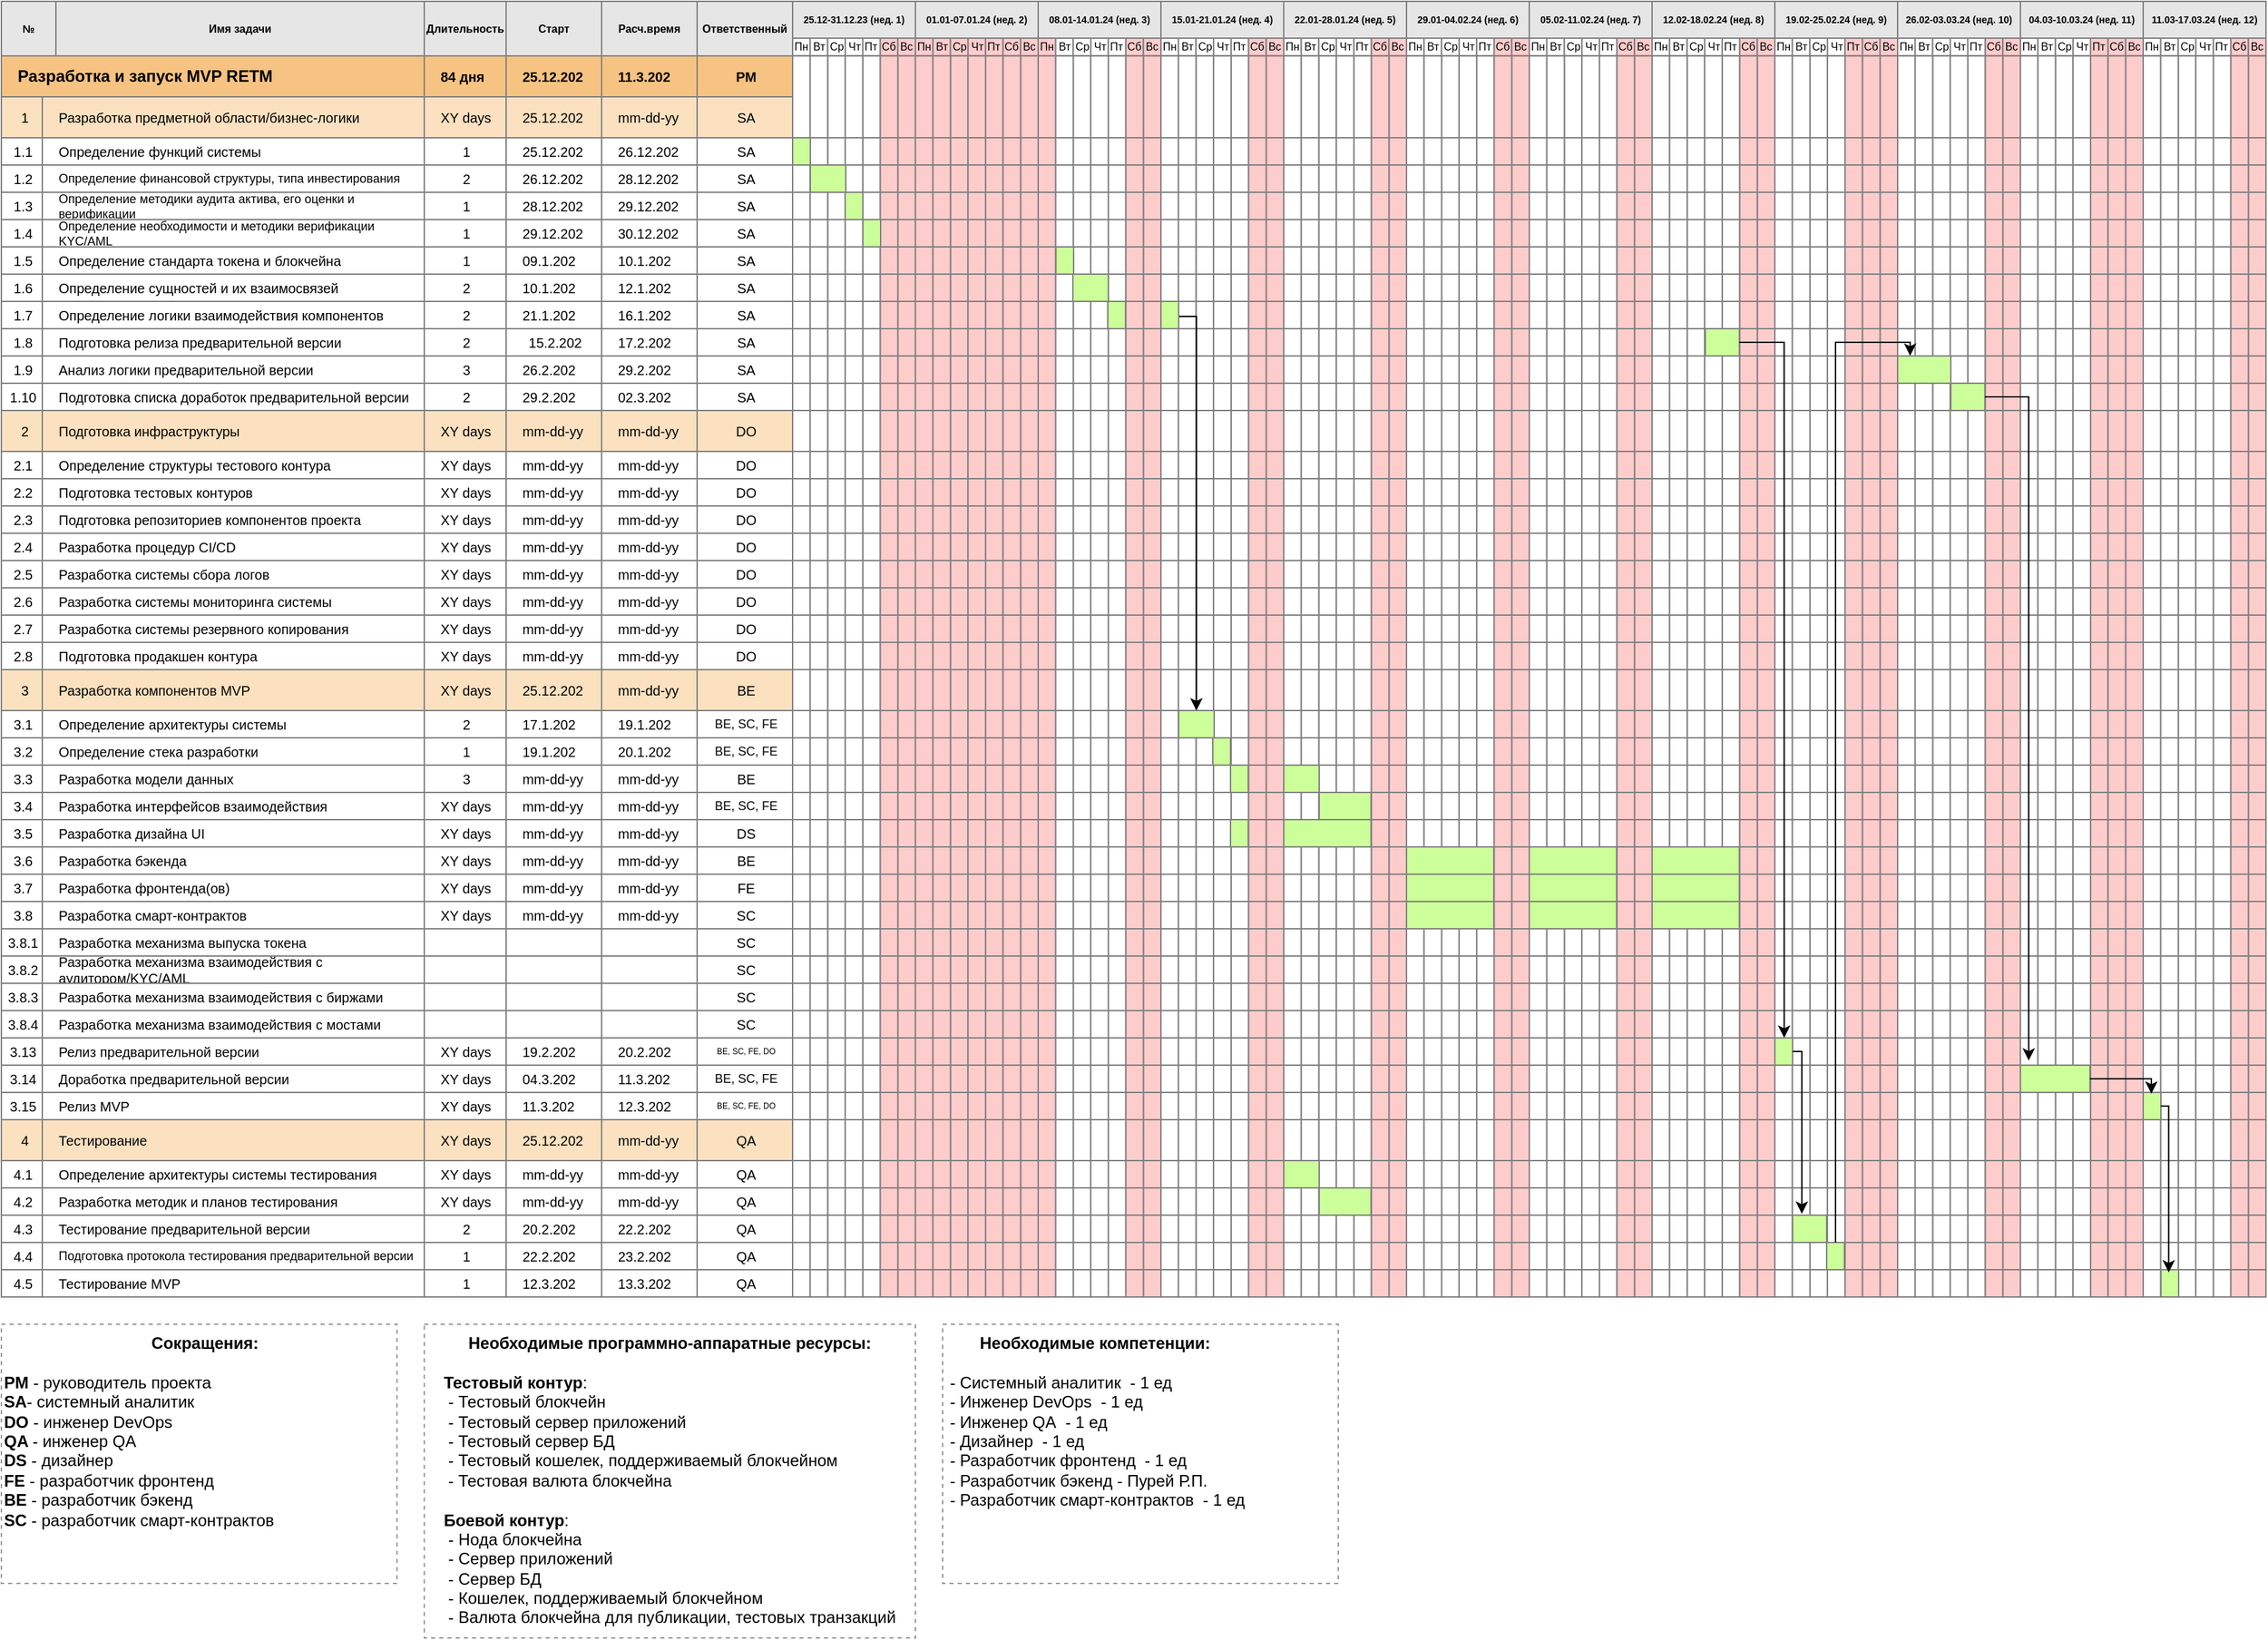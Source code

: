 <mxfile version="22.1.11" type="github">
  <diagram name="Page-1" id="8378b5f6-a2b2-b727-a746-972ab9d02e00">
    <mxGraphModel dx="1628" dy="921" grid="1" gridSize="10" guides="1" tooltips="1" connect="0" arrows="1" fold="1" page="1" pageScale="1.5" pageWidth="1169" pageHeight="827" background="none" math="0" shadow="0">
      <root>
        <mxCell id="0" />
        <mxCell id="1" parent="0" />
        <mxCell id="Hla5la_AxXxGCcaVRn08-451" value="&lt;div style=&quot;&quot;&gt;&lt;br&gt;&lt;/div&gt;" style="rounded=0;whiteSpace=wrap;html=1;strokeColor=#808080;fillColor=none;align=center;spacingLeft=10;spacingRight=8;fontSize=10;" vertex="1" parent="1">
          <mxGeometry x="620" y="280" width="1080" height="20" as="geometry" />
        </mxCell>
        <mxCell id="Hla5la_AxXxGCcaVRn08-448" value="&lt;div style=&quot;&quot;&gt;&lt;br&gt;&lt;/div&gt;" style="rounded=0;whiteSpace=wrap;html=1;strokeColor=#808080;fillColor=none;align=center;spacingLeft=10;spacingRight=8;fontSize=10;" vertex="1" parent="1">
          <mxGeometry x="620" y="220" width="1080" height="20" as="geometry" />
        </mxCell>
        <mxCell id="AWKRcxGveRCCpjN7BTNo-428" value="" style="group;strokeColor=#808080;" parent="1" vertex="1" connectable="0">
          <mxGeometry x="620" y="60" width="90" height="910" as="geometry" />
        </mxCell>
        <mxCell id="AWKRcxGveRCCpjN7BTNo-429" value="" style="rounded=0;whiteSpace=wrap;html=1;strokeColor=#808080;fillColor=#FFFFFF;" parent="AWKRcxGveRCCpjN7BTNo-428" vertex="1">
          <mxGeometry width="12.857" height="910.0" as="geometry" />
        </mxCell>
        <mxCell id="AWKRcxGveRCCpjN7BTNo-430" value="" style="rounded=0;whiteSpace=wrap;html=1;strokeColor=#808080;fillColor=#FFFFFF;" parent="AWKRcxGveRCCpjN7BTNo-428" vertex="1">
          <mxGeometry x="25.714" width="12.857" height="910.0" as="geometry" />
        </mxCell>
        <mxCell id="AWKRcxGveRCCpjN7BTNo-431" value="" style="rounded=0;whiteSpace=wrap;html=1;strokeColor=#808080;fillColor=#FFFFFF;" parent="AWKRcxGveRCCpjN7BTNo-428" vertex="1">
          <mxGeometry x="12.857" width="12.857" height="910.0" as="geometry" />
        </mxCell>
        <mxCell id="AWKRcxGveRCCpjN7BTNo-432" value="" style="rounded=0;whiteSpace=wrap;html=1;strokeColor=#808080;fillColor=#FFFFFF;" parent="AWKRcxGveRCCpjN7BTNo-428" vertex="1">
          <mxGeometry x="51.429" width="12.857" height="910.0" as="geometry" />
        </mxCell>
        <mxCell id="AWKRcxGveRCCpjN7BTNo-433" value="" style="rounded=0;whiteSpace=wrap;html=1;strokeColor=#808080;fillColor=#FFFFFF;" parent="AWKRcxGveRCCpjN7BTNo-428" vertex="1">
          <mxGeometry x="38.571" width="12.857" height="910.0" as="geometry" />
        </mxCell>
        <mxCell id="AWKRcxGveRCCpjN7BTNo-434" value="" style="rounded=0;whiteSpace=wrap;html=1;strokeColor=#808080;fillColor=#FFCCCC;" parent="AWKRcxGveRCCpjN7BTNo-428" vertex="1">
          <mxGeometry x="77.143" width="12.857" height="910.0" as="geometry" />
        </mxCell>
        <mxCell id="AWKRcxGveRCCpjN7BTNo-435" value="" style="rounded=0;whiteSpace=wrap;html=1;strokeColor=#808080;fillColor=#FFCCCC;" parent="AWKRcxGveRCCpjN7BTNo-428" vertex="1">
          <mxGeometry x="64.286" width="12.857" height="910.0" as="geometry" />
        </mxCell>
        <mxCell id="AWKRcxGveRCCpjN7BTNo-848" value="" style="group;strokeColor=#808080;" parent="1" vertex="1" connectable="0">
          <mxGeometry x="40" y="20" width="580" height="40" as="geometry" />
        </mxCell>
        <mxCell id="AWKRcxGveRCCpjN7BTNo-847" value="Ответственный" style="rounded=0;whiteSpace=wrap;html=1;strokeColor=#808080;fillColor=#E6E6E6;align=center;fontSize=8;fontStyle=1" parent="AWKRcxGveRCCpjN7BTNo-848" vertex="1">
          <mxGeometry x="510" width="70" height="40" as="geometry" />
        </mxCell>
        <mxCell id="AWKRcxGveRCCpjN7BTNo-369" value="№" style="rounded=0;whiteSpace=wrap;html=1;strokeColor=#808080;fillColor=#E6E6E6;align=center;fontSize=8;fontStyle=1" parent="AWKRcxGveRCCpjN7BTNo-848" vertex="1">
          <mxGeometry width="40" height="40" as="geometry" />
        </mxCell>
        <mxCell id="AWKRcxGveRCCpjN7BTNo-370" value="&lt;span style=&quot;font-size: 8px;&quot;&gt;Имя задачи&lt;/span&gt;" style="rounded=0;whiteSpace=wrap;html=1;strokeColor=#808080;fillColor=#E6E6E6;align=center;fontSize=8;fontStyle=1" parent="AWKRcxGveRCCpjN7BTNo-848" vertex="1">
          <mxGeometry x="40" width="270" height="40" as="geometry" />
        </mxCell>
        <mxCell id="AWKRcxGveRCCpjN7BTNo-371" value="Длительность" style="rounded=0;whiteSpace=wrap;html=1;strokeColor=#808080;fillColor=#E6E6E6;align=center;fontSize=8;fontStyle=1" parent="AWKRcxGveRCCpjN7BTNo-848" vertex="1">
          <mxGeometry x="310" width="60" height="40" as="geometry" />
        </mxCell>
        <mxCell id="AWKRcxGveRCCpjN7BTNo-372" value="Старт" style="rounded=0;whiteSpace=wrap;html=1;strokeColor=#808080;fillColor=#E6E6E6;align=center;fontSize=8;fontStyle=1" parent="AWKRcxGveRCCpjN7BTNo-848" vertex="1">
          <mxGeometry x="370" width="70" height="40" as="geometry" />
        </mxCell>
        <mxCell id="AWKRcxGveRCCpjN7BTNo-373" value="Расч.время" style="rounded=0;whiteSpace=wrap;html=1;strokeColor=#808080;fillColor=#E6E6E6;align=center;fontSize=8;fontStyle=1" parent="AWKRcxGveRCCpjN7BTNo-848" vertex="1">
          <mxGeometry x="440" width="70" height="40" as="geometry" />
        </mxCell>
        <mxCell id="AWKRcxGveRCCpjN7BTNo-853" value="" style="group;strokeColor=#808080;" parent="1" vertex="1" connectable="0">
          <mxGeometry x="40" y="90" width="580" height="30" as="geometry" />
        </mxCell>
        <mxCell id="AWKRcxGveRCCpjN7BTNo-852" value="SA" style="rounded=0;whiteSpace=wrap;html=1;strokeColor=#808080;fillColor=#FBE1C0;align=center;spacingLeft=10;spacingRight=8;fontSize=10;" parent="AWKRcxGveRCCpjN7BTNo-853" vertex="1">
          <mxGeometry x="510" width="70" height="30" as="geometry" />
        </mxCell>
        <mxCell id="AWKRcxGveRCCpjN7BTNo-319" value="&lt;span style=&quot;font-size: 10px;&quot;&gt;Разработка предметной области/бизнес-логики&lt;/span&gt;" style="rounded=0;whiteSpace=wrap;html=1;strokeColor=#808080;fillColor=#FBE1C0;align=left;spacingLeft=10;fontSize=10;" parent="AWKRcxGveRCCpjN7BTNo-853" vertex="1">
          <mxGeometry x="30" width="280" height="30" as="geometry" />
        </mxCell>
        <mxCell id="AWKRcxGveRCCpjN7BTNo-338" value="1" style="rounded=0;whiteSpace=wrap;html=1;strokeColor=#808080;fillColor=#FBE1C0;align=right;spacingLeft=10;spacingRight=8;fontSize=10;" parent="AWKRcxGveRCCpjN7BTNo-853" vertex="1">
          <mxGeometry width="30" height="30" as="geometry" />
        </mxCell>
        <mxCell id="AWKRcxGveRCCpjN7BTNo-357" value="XY days" style="rounded=0;whiteSpace=wrap;html=1;strokeColor=#808080;fillColor=#FBE1C0;align=left;spacingLeft=10;spacingRight=8;fontSize=10;" parent="AWKRcxGveRCCpjN7BTNo-853" vertex="1">
          <mxGeometry x="310" width="60" height="30" as="geometry" />
        </mxCell>
        <mxCell id="AWKRcxGveRCCpjN7BTNo-360" value="25.12.202" style="rounded=0;whiteSpace=wrap;html=1;strokeColor=#808080;fillColor=#FBE1C0;align=left;spacingLeft=10;spacingRight=8;fontSize=10;" parent="AWKRcxGveRCCpjN7BTNo-853" vertex="1">
          <mxGeometry x="370" width="70" height="30" as="geometry" />
        </mxCell>
        <mxCell id="AWKRcxGveRCCpjN7BTNo-363" value="mm-dd-yy" style="rounded=0;whiteSpace=wrap;html=1;strokeColor=#808080;fillColor=#FBE1C0;align=left;spacingLeft=10;spacingRight=8;fontSize=10;" parent="AWKRcxGveRCCpjN7BTNo-853" vertex="1">
          <mxGeometry x="440" width="70" height="30" as="geometry" />
        </mxCell>
        <mxCell id="AWKRcxGveRCCpjN7BTNo-854" value="" style="group;strokeColor=#808080;" parent="1" vertex="1" connectable="0">
          <mxGeometry x="40" y="120" width="580" height="20" as="geometry" />
        </mxCell>
        <mxCell id="AWKRcxGveRCCpjN7BTNo-846" value="&lt;div style=&quot;&quot;&gt;&lt;span style=&quot;background-color: initial;&quot;&gt;SA&lt;/span&gt;&lt;/div&gt;" style="rounded=0;whiteSpace=wrap;html=1;strokeColor=#808080;fillColor=#FFFFFF;align=center;spacingLeft=10;spacingRight=8;fontSize=10;" parent="AWKRcxGveRCCpjN7BTNo-854" vertex="1">
          <mxGeometry x="510" width="70" height="20" as="geometry" />
        </mxCell>
        <mxCell id="AWKRcxGveRCCpjN7BTNo-320" value="&lt;span style=&quot;font-size: 10px;&quot;&gt;Определение функций системы&lt;/span&gt;" style="rounded=0;whiteSpace=wrap;html=1;strokeColor=#808080;fillColor=#FFFFFF;align=left;spacingLeft=10;fontSize=10;" parent="AWKRcxGveRCCpjN7BTNo-854" vertex="1">
          <mxGeometry x="30" width="280" height="20" as="geometry" />
        </mxCell>
        <mxCell id="AWKRcxGveRCCpjN7BTNo-339" value="1.1" style="rounded=0;whiteSpace=wrap;html=1;strokeColor=#808080;fillColor=#FFFFFF;align=center;spacingLeft=10;spacingRight=8;fontSize=10;" parent="AWKRcxGveRCCpjN7BTNo-854" vertex="1">
          <mxGeometry width="30" height="20" as="geometry" />
        </mxCell>
        <mxCell id="AWKRcxGveRCCpjN7BTNo-358" value="1" style="rounded=0;whiteSpace=wrap;html=1;strokeColor=#808080;fillColor=#FFFFFF;align=center;spacingLeft=10;spacingRight=8;fontSize=10;" parent="AWKRcxGveRCCpjN7BTNo-854" vertex="1">
          <mxGeometry x="310" width="60" height="20" as="geometry" />
        </mxCell>
        <mxCell id="AWKRcxGveRCCpjN7BTNo-361" value="25.12.202" style="rounded=0;whiteSpace=wrap;html=1;strokeColor=#808080;fillColor=#FFFFFF;align=left;spacingLeft=10;spacingRight=8;fontSize=10;" parent="AWKRcxGveRCCpjN7BTNo-854" vertex="1">
          <mxGeometry x="370" width="70" height="20" as="geometry" />
        </mxCell>
        <mxCell id="AWKRcxGveRCCpjN7BTNo-364" value="26.12.202" style="rounded=0;whiteSpace=wrap;html=1;strokeColor=#808080;fillColor=#FFFFFF;align=left;spacingLeft=10;spacingRight=8;fontSize=10;" parent="AWKRcxGveRCCpjN7BTNo-854" vertex="1">
          <mxGeometry x="440" width="70" height="20" as="geometry" />
        </mxCell>
        <mxCell id="AWKRcxGveRCCpjN7BTNo-858" value="" style="group;fontStyle=0;strokeColor=#808080;" parent="1" vertex="1" connectable="0">
          <mxGeometry x="40" y="60" width="580" height="30" as="geometry" />
        </mxCell>
        <mxCell id="AWKRcxGveRCCpjN7BTNo-849" value="PM" style="rounded=0;whiteSpace=wrap;html=1;strokeColor=#808080;fillColor=#f7c382;align=center;spacingLeft=10;spacingRight=8;fontSize=10;fontStyle=1" parent="AWKRcxGveRCCpjN7BTNo-858" vertex="1">
          <mxGeometry x="510" width="70" height="30" as="geometry" />
        </mxCell>
        <mxCell id="AWKRcxGveRCCpjN7BTNo-318" value="Разработка и запуск MVP RETM" style="rounded=0;whiteSpace=wrap;html=1;strokeColor=#808080;fillColor=#f7c382;align=left;spacingLeft=10;fontStyle=1" parent="AWKRcxGveRCCpjN7BTNo-858" vertex="1">
          <mxGeometry width="510" height="30" as="geometry" />
        </mxCell>
        <mxCell id="AWKRcxGveRCCpjN7BTNo-356" value="84 дня" style="rounded=0;whiteSpace=wrap;html=1;strokeColor=#808080;fillColor=#f7c382;align=left;spacingLeft=10;spacingRight=8;fontSize=10;fontStyle=1" parent="AWKRcxGveRCCpjN7BTNo-858" vertex="1">
          <mxGeometry x="310" width="60" height="30" as="geometry" />
        </mxCell>
        <mxCell id="AWKRcxGveRCCpjN7BTNo-359" value="25.12.202" style="rounded=0;whiteSpace=wrap;html=1;strokeColor=#808080;fillColor=#f7c382;align=left;spacingLeft=10;spacingRight=8;fontSize=10;fontStyle=1" parent="AWKRcxGveRCCpjN7BTNo-858" vertex="1">
          <mxGeometry x="370" width="70" height="30" as="geometry" />
        </mxCell>
        <mxCell id="AWKRcxGveRCCpjN7BTNo-857" value="11.3.202" style="rounded=0;whiteSpace=wrap;html=1;strokeColor=#808080;fillColor=#f7c382;align=left;spacingLeft=10;spacingRight=8;fontSize=10;fontStyle=1" parent="AWKRcxGveRCCpjN7BTNo-858" vertex="1">
          <mxGeometry x="440" width="70" height="30" as="geometry" />
        </mxCell>
        <mxCell id="AWKRcxGveRCCpjN7BTNo-859" value="&lt;div style=&quot;text-align: center;&quot;&gt;&lt;b style=&quot;background-color: initial;&quot;&gt;&amp;nbsp; &amp;nbsp; &amp;nbsp; &amp;nbsp; &amp;nbsp; &amp;nbsp; &amp;nbsp; &amp;nbsp; &amp;nbsp; &amp;nbsp; &amp;nbsp; &amp;nbsp; &amp;nbsp; &amp;nbsp; &amp;nbsp;Сокращения:&lt;/b&gt;&lt;/div&gt;&lt;div style=&quot;text-align: center;&quot;&gt;&lt;br&gt;&lt;/div&gt;&lt;b&gt;PM &lt;/b&gt;- руководитель проекта&lt;br&gt;&lt;b&gt;SA&lt;/b&gt;- системный аналитик&lt;br&gt;&lt;b&gt;DO &lt;/b&gt;- инженер DevOps&lt;br&gt;&lt;b&gt;QA &lt;/b&gt;- инженер QA&lt;br&gt;&lt;b&gt;DS &lt;/b&gt;- дизайнер&lt;br&gt;&lt;b&gt;FE &lt;/b&gt;- разработчик фронтенд&lt;br&gt;&lt;b&gt;BE &lt;/b&gt;- разработчик бэкенд&lt;br&gt;&lt;b&gt;SC &lt;/b&gt;- разработчик смарт-контрактов" style="rounded=0;whiteSpace=wrap;html=1;dashed=1;strokeColor=#999999;align=left;verticalAlign=top;" parent="1" vertex="1">
          <mxGeometry x="40" y="990" width="290" height="190" as="geometry" />
        </mxCell>
        <mxCell id="AWKRcxGveRCCpjN7BTNo-860" value="" style="group;strokeColor=#808080;" parent="1" vertex="1" connectable="0">
          <mxGeometry x="40" y="220" width="580" height="20" as="geometry" />
        </mxCell>
        <mxCell id="AWKRcxGveRCCpjN7BTNo-861" value="&lt;div style=&quot;&quot;&gt;&lt;span style=&quot;background-color: initial;&quot;&gt;SA&lt;/span&gt;&lt;/div&gt;" style="rounded=0;whiteSpace=wrap;html=1;strokeColor=#808080;fillColor=#FFFFFF;align=center;spacingLeft=10;spacingRight=8;fontSize=10;" parent="AWKRcxGveRCCpjN7BTNo-860" vertex="1">
          <mxGeometry x="510" width="70" height="20" as="geometry" />
        </mxCell>
        <mxCell id="AWKRcxGveRCCpjN7BTNo-862" value="Определение сущностей и их взаимосвязей" style="rounded=0;whiteSpace=wrap;html=1;strokeColor=#808080;fillColor=#FFFFFF;align=left;spacingLeft=10;fontSize=10;" parent="AWKRcxGveRCCpjN7BTNo-860" vertex="1">
          <mxGeometry x="30" width="280" height="20" as="geometry" />
        </mxCell>
        <mxCell id="AWKRcxGveRCCpjN7BTNo-863" value="1.6" style="rounded=0;whiteSpace=wrap;html=1;strokeColor=#808080;fillColor=#FFFFFF;align=center;spacingLeft=10;spacingRight=8;fontSize=10;" parent="AWKRcxGveRCCpjN7BTNo-860" vertex="1">
          <mxGeometry width="30" height="20" as="geometry" />
        </mxCell>
        <mxCell id="AWKRcxGveRCCpjN7BTNo-864" value="2" style="rounded=0;whiteSpace=wrap;html=1;strokeColor=#808080;fillColor=#FFFFFF;align=center;spacingLeft=10;spacingRight=8;fontSize=10;" parent="AWKRcxGveRCCpjN7BTNo-860" vertex="1">
          <mxGeometry x="310" width="60" height="20" as="geometry" />
        </mxCell>
        <mxCell id="AWKRcxGveRCCpjN7BTNo-865" value="10.1.202" style="rounded=0;whiteSpace=wrap;html=1;strokeColor=#808080;fillColor=#FFFFFF;align=left;spacingLeft=10;spacingRight=8;fontSize=10;" parent="AWKRcxGveRCCpjN7BTNo-860" vertex="1">
          <mxGeometry x="370" width="70" height="20" as="geometry" />
        </mxCell>
        <mxCell id="AWKRcxGveRCCpjN7BTNo-866" value="12.1.202" style="rounded=0;whiteSpace=wrap;html=1;strokeColor=#808080;fillColor=#FFFFFF;align=left;spacingLeft=10;spacingRight=8;fontSize=10;" parent="AWKRcxGveRCCpjN7BTNo-860" vertex="1">
          <mxGeometry x="440" width="70" height="20" as="geometry" />
        </mxCell>
        <mxCell id="AWKRcxGveRCCpjN7BTNo-868" value="" style="group;strokeColor=#808080;" parent="1" vertex="1" connectable="0">
          <mxGeometry x="40" y="350" width="580" height="20" as="geometry" />
        </mxCell>
        <mxCell id="AWKRcxGveRCCpjN7BTNo-867" value="&lt;div style=&quot;&quot;&gt;DO&lt;br&gt;&lt;/div&gt;" style="rounded=0;whiteSpace=wrap;html=1;strokeColor=#808080;fillColor=#FFFFFF;align=center;spacingLeft=10;spacingRight=8;fontSize=10;" parent="AWKRcxGveRCCpjN7BTNo-868" vertex="1">
          <mxGeometry x="510" width="70" height="20" as="geometry" />
        </mxCell>
        <mxCell id="AWKRcxGveRCCpjN7BTNo-806" value="&lt;span style=&quot;font-size: 10px;&quot;&gt;Определение структуры тестового контура&lt;/span&gt;" style="rounded=0;whiteSpace=wrap;html=1;strokeColor=#808080;fillColor=#FFFFFF;align=left;spacingLeft=10;fontSize=10;" parent="AWKRcxGveRCCpjN7BTNo-868" vertex="1">
          <mxGeometry x="30" width="280" height="20" as="geometry" />
        </mxCell>
        <mxCell id="AWKRcxGveRCCpjN7BTNo-807" value="2.1" style="rounded=0;whiteSpace=wrap;html=1;strokeColor=#808080;fillColor=#FFFFFF;align=center;spacingLeft=10;spacingRight=8;fontSize=10;" parent="AWKRcxGveRCCpjN7BTNo-868" vertex="1">
          <mxGeometry width="30" height="20" as="geometry" />
        </mxCell>
        <mxCell id="AWKRcxGveRCCpjN7BTNo-808" value="XY days" style="rounded=0;whiteSpace=wrap;html=1;strokeColor=#808080;fillColor=#FFFFFF;align=left;spacingLeft=10;spacingRight=8;fontSize=10;" parent="AWKRcxGveRCCpjN7BTNo-868" vertex="1">
          <mxGeometry x="310" width="60" height="20" as="geometry" />
        </mxCell>
        <mxCell id="AWKRcxGveRCCpjN7BTNo-809" value="mm-dd-yy" style="rounded=0;whiteSpace=wrap;html=1;strokeColor=#808080;fillColor=#FFFFFF;align=left;spacingLeft=10;spacingRight=8;fontSize=10;" parent="AWKRcxGveRCCpjN7BTNo-868" vertex="1">
          <mxGeometry x="370" width="70" height="20" as="geometry" />
        </mxCell>
        <mxCell id="AWKRcxGveRCCpjN7BTNo-810" value="mm-dd-yy" style="rounded=0;whiteSpace=wrap;html=1;strokeColor=#808080;fillColor=#FFFFFF;align=left;spacingLeft=10;spacingRight=8;fontSize=10;" parent="AWKRcxGveRCCpjN7BTNo-868" vertex="1">
          <mxGeometry x="440" width="70" height="20" as="geometry" />
        </mxCell>
        <mxCell id="AWKRcxGveRCCpjN7BTNo-870" value="" style="group;strokeColor=#808080;" parent="1" vertex="1" connectable="0">
          <mxGeometry x="40" y="370" width="580" height="20" as="geometry" />
        </mxCell>
        <mxCell id="AWKRcxGveRCCpjN7BTNo-869" value="&lt;div style=&quot;&quot;&gt;DO&lt;br&gt;&lt;/div&gt;" style="rounded=0;whiteSpace=wrap;html=1;strokeColor=#808080;fillColor=#FFFFFF;align=center;spacingLeft=10;spacingRight=8;fontSize=10;" parent="AWKRcxGveRCCpjN7BTNo-870" vertex="1">
          <mxGeometry x="510" width="70" height="20" as="geometry" />
        </mxCell>
        <mxCell id="AWKRcxGveRCCpjN7BTNo-816" value="&lt;span style=&quot;font-size: 10px;&quot;&gt;Подготовка тестовых контуров&lt;/span&gt;" style="rounded=0;whiteSpace=wrap;html=1;strokeColor=#808080;fillColor=#FFFFFF;align=left;spacingLeft=10;fontSize=10;" parent="AWKRcxGveRCCpjN7BTNo-870" vertex="1">
          <mxGeometry x="30" width="280" height="20" as="geometry" />
        </mxCell>
        <mxCell id="AWKRcxGveRCCpjN7BTNo-817" value="2.2" style="rounded=0;whiteSpace=wrap;html=1;strokeColor=#808080;fillColor=#FFFFFF;align=center;spacingLeft=10;spacingRight=8;fontSize=10;" parent="AWKRcxGveRCCpjN7BTNo-870" vertex="1">
          <mxGeometry width="30" height="20" as="geometry" />
        </mxCell>
        <mxCell id="AWKRcxGveRCCpjN7BTNo-818" value="XY days" style="rounded=0;whiteSpace=wrap;html=1;strokeColor=#808080;fillColor=#FFFFFF;align=left;spacingLeft=10;spacingRight=8;fontSize=10;" parent="AWKRcxGveRCCpjN7BTNo-870" vertex="1">
          <mxGeometry x="310" width="60" height="20" as="geometry" />
        </mxCell>
        <mxCell id="AWKRcxGveRCCpjN7BTNo-819" value="mm-dd-yy" style="rounded=0;whiteSpace=wrap;html=1;strokeColor=#808080;fillColor=#FFFFFF;align=left;spacingLeft=10;spacingRight=8;fontSize=10;" parent="AWKRcxGveRCCpjN7BTNo-870" vertex="1">
          <mxGeometry x="370" width="70" height="20" as="geometry" />
        </mxCell>
        <mxCell id="AWKRcxGveRCCpjN7BTNo-820" value="mm-dd-yy" style="rounded=0;whiteSpace=wrap;html=1;strokeColor=#808080;fillColor=#FFFFFF;align=left;spacingLeft=10;spacingRight=8;fontSize=10;" parent="AWKRcxGveRCCpjN7BTNo-870" vertex="1">
          <mxGeometry x="440" width="70" height="20" as="geometry" />
        </mxCell>
        <mxCell id="AWKRcxGveRCCpjN7BTNo-872" value="" style="group;strokeColor=#808080;" parent="1" vertex="1" connectable="0">
          <mxGeometry x="40" y="390" width="580" height="20" as="geometry" />
        </mxCell>
        <mxCell id="AWKRcxGveRCCpjN7BTNo-871" value="&lt;div style=&quot;&quot;&gt;DO&lt;br&gt;&lt;/div&gt;" style="rounded=0;whiteSpace=wrap;html=1;strokeColor=#808080;fillColor=#FFFFFF;align=center;spacingLeft=10;spacingRight=8;fontSize=10;" parent="AWKRcxGveRCCpjN7BTNo-872" vertex="1">
          <mxGeometry x="510" width="70" height="20" as="geometry" />
        </mxCell>
        <mxCell id="AWKRcxGveRCCpjN7BTNo-811" value="&lt;span style=&quot;font-size: 10px;&quot;&gt;Подготовка репозиториев компонентов проекта&lt;/span&gt;" style="rounded=0;whiteSpace=wrap;html=1;strokeColor=#808080;fillColor=#FFFFFF;align=left;spacingLeft=10;fontSize=10;" parent="AWKRcxGveRCCpjN7BTNo-872" vertex="1">
          <mxGeometry x="30" width="280" height="20" as="geometry" />
        </mxCell>
        <mxCell id="AWKRcxGveRCCpjN7BTNo-812" value="2.3" style="rounded=0;whiteSpace=wrap;html=1;strokeColor=#808080;fillColor=#FFFFFF;align=center;spacingLeft=10;spacingRight=8;fontSize=10;" parent="AWKRcxGveRCCpjN7BTNo-872" vertex="1">
          <mxGeometry width="30" height="20" as="geometry" />
        </mxCell>
        <mxCell id="AWKRcxGveRCCpjN7BTNo-813" value="XY days" style="rounded=0;whiteSpace=wrap;html=1;strokeColor=#808080;fillColor=#FFFFFF;align=left;spacingLeft=10;spacingRight=8;fontSize=10;" parent="AWKRcxGveRCCpjN7BTNo-872" vertex="1">
          <mxGeometry x="310" width="60" height="20" as="geometry" />
        </mxCell>
        <mxCell id="AWKRcxGveRCCpjN7BTNo-814" value="mm-dd-yy" style="rounded=0;whiteSpace=wrap;html=1;strokeColor=#808080;fillColor=#FFFFFF;align=left;spacingLeft=10;spacingRight=8;fontSize=10;" parent="AWKRcxGveRCCpjN7BTNo-872" vertex="1">
          <mxGeometry x="370" width="70" height="20" as="geometry" />
        </mxCell>
        <mxCell id="AWKRcxGveRCCpjN7BTNo-815" value="mm-dd-yy" style="rounded=0;whiteSpace=wrap;html=1;strokeColor=#808080;fillColor=#FFFFFF;align=left;spacingLeft=10;spacingRight=8;fontSize=10;" parent="AWKRcxGveRCCpjN7BTNo-872" vertex="1">
          <mxGeometry x="440" width="70" height="20" as="geometry" />
        </mxCell>
        <mxCell id="AWKRcxGveRCCpjN7BTNo-874" value="" style="group;strokeColor=#808080;" parent="1" vertex="1" connectable="0">
          <mxGeometry x="40" y="510" width="580" height="30" as="geometry" />
        </mxCell>
        <mxCell id="AWKRcxGveRCCpjN7BTNo-873" value="BE" style="rounded=0;whiteSpace=wrap;html=1;strokeColor=#808080;fillColor=#FBE1C0;align=center;spacingLeft=10;spacingRight=8;fontSize=10;" parent="AWKRcxGveRCCpjN7BTNo-874" vertex="1">
          <mxGeometry x="510" width="70" height="30" as="geometry" />
        </mxCell>
        <mxCell id="AWKRcxGveRCCpjN7BTNo-826" value="&lt;span style=&quot;font-size: 10px;&quot;&gt;Разработка компонентов MVP&lt;/span&gt;" style="rounded=0;whiteSpace=wrap;html=1;strokeColor=#808080;fillColor=#FBE1C0;align=left;spacingLeft=10;fontSize=10;" parent="AWKRcxGveRCCpjN7BTNo-874" vertex="1">
          <mxGeometry x="30" width="280" height="30" as="geometry" />
        </mxCell>
        <mxCell id="AWKRcxGveRCCpjN7BTNo-827" value="3" style="rounded=0;whiteSpace=wrap;html=1;strokeColor=#808080;fillColor=#FBE1C0;align=right;spacingLeft=10;spacingRight=8;fontSize=10;" parent="AWKRcxGveRCCpjN7BTNo-874" vertex="1">
          <mxGeometry width="30" height="30" as="geometry" />
        </mxCell>
        <mxCell id="AWKRcxGveRCCpjN7BTNo-828" value="XY days" style="rounded=0;whiteSpace=wrap;html=1;strokeColor=#808080;fillColor=#FBE1C0;align=left;spacingLeft=10;spacingRight=8;fontSize=10;" parent="AWKRcxGveRCCpjN7BTNo-874" vertex="1">
          <mxGeometry x="310" width="60" height="30" as="geometry" />
        </mxCell>
        <mxCell id="AWKRcxGveRCCpjN7BTNo-829" value="25.12.202" style="rounded=0;whiteSpace=wrap;html=1;strokeColor=#808080;fillColor=#FBE1C0;align=left;spacingLeft=10;spacingRight=8;fontSize=10;" parent="AWKRcxGveRCCpjN7BTNo-874" vertex="1">
          <mxGeometry x="370" width="70" height="30" as="geometry" />
        </mxCell>
        <mxCell id="AWKRcxGveRCCpjN7BTNo-830" value="mm-dd-yy" style="rounded=0;whiteSpace=wrap;html=1;strokeColor=#808080;fillColor=#FBE1C0;align=left;spacingLeft=10;spacingRight=8;fontSize=10;" parent="AWKRcxGveRCCpjN7BTNo-874" vertex="1">
          <mxGeometry x="440" width="70" height="30" as="geometry" />
        </mxCell>
        <mxCell id="AWKRcxGveRCCpjN7BTNo-876" value="" style="group;strokeColor=#808080;" parent="1" vertex="1" connectable="0">
          <mxGeometry x="40" y="540" width="580" height="20" as="geometry" />
        </mxCell>
        <mxCell id="AWKRcxGveRCCpjN7BTNo-875" value="&lt;div style=&quot;font-size: 9px;&quot;&gt;&lt;span style=&quot;background-color: initial; font-size: 9px;&quot;&gt;BE, SC, FE&lt;/span&gt;&lt;/div&gt;" style="rounded=0;whiteSpace=wrap;html=1;strokeColor=#808080;fillColor=#FFFFFF;align=center;spacingLeft=10;spacingRight=8;fontSize=9;" parent="AWKRcxGveRCCpjN7BTNo-876" vertex="1">
          <mxGeometry x="510" width="70" height="20" as="geometry" />
        </mxCell>
        <mxCell id="AWKRcxGveRCCpjN7BTNo-832" value="&lt;span style=&quot;font-size: 10px;&quot;&gt;Определение архитектуры системы&lt;/span&gt;" style="rounded=0;whiteSpace=wrap;html=1;strokeColor=#808080;fillColor=#FFFFFF;align=left;spacingLeft=10;fontSize=10;" parent="AWKRcxGveRCCpjN7BTNo-876" vertex="1">
          <mxGeometry x="30" width="280" height="20" as="geometry" />
        </mxCell>
        <mxCell id="AWKRcxGveRCCpjN7BTNo-833" value="3.1" style="rounded=0;whiteSpace=wrap;html=1;strokeColor=#808080;fillColor=#FFFFFF;align=center;spacingLeft=10;spacingRight=8;fontSize=10;" parent="AWKRcxGveRCCpjN7BTNo-876" vertex="1">
          <mxGeometry width="30" height="20" as="geometry" />
        </mxCell>
        <mxCell id="AWKRcxGveRCCpjN7BTNo-834" value="2" style="rounded=0;whiteSpace=wrap;html=1;strokeColor=#808080;fillColor=#FFFFFF;align=center;spacingLeft=10;spacingRight=8;fontSize=10;" parent="AWKRcxGveRCCpjN7BTNo-876" vertex="1">
          <mxGeometry x="310" width="60" height="20" as="geometry" />
        </mxCell>
        <mxCell id="AWKRcxGveRCCpjN7BTNo-835" value="17.1.202" style="rounded=0;whiteSpace=wrap;html=1;strokeColor=#808080;fillColor=#FFFFFF;align=left;spacingLeft=10;spacingRight=8;fontSize=10;" parent="AWKRcxGveRCCpjN7BTNo-876" vertex="1">
          <mxGeometry x="370" width="70" height="20" as="geometry" />
        </mxCell>
        <mxCell id="AWKRcxGveRCCpjN7BTNo-836" value="19.1.202" style="rounded=0;whiteSpace=wrap;html=1;strokeColor=#808080;fillColor=#FFFFFF;align=left;spacingLeft=10;spacingRight=8;fontSize=10;" parent="AWKRcxGveRCCpjN7BTNo-876" vertex="1">
          <mxGeometry x="440" width="70" height="20" as="geometry" />
        </mxCell>
        <mxCell id="AWKRcxGveRCCpjN7BTNo-878" value="" style="group;strokeColor=#808080;" parent="1" vertex="1" connectable="0">
          <mxGeometry x="40" y="560" width="580" height="20" as="geometry" />
        </mxCell>
        <mxCell id="AWKRcxGveRCCpjN7BTNo-877" value="&lt;div style=&quot;font-size: 9px;&quot;&gt;BE, SC, FE&lt;br style=&quot;font-size: 9px;&quot;&gt;&lt;/div&gt;" style="rounded=0;whiteSpace=wrap;html=1;strokeColor=#808080;fillColor=#FFFFFF;align=center;spacingLeft=10;spacingRight=8;fontSize=9;" parent="AWKRcxGveRCCpjN7BTNo-878" vertex="1">
          <mxGeometry x="510" width="70" height="20" as="geometry" />
        </mxCell>
        <mxCell id="AWKRcxGveRCCpjN7BTNo-841" value="&lt;span style=&quot;font-size: 10px;&quot;&gt;Определение стека разработки&lt;/span&gt;" style="rounded=0;whiteSpace=wrap;html=1;strokeColor=#808080;fillColor=#FFFFFF;align=left;spacingLeft=10;fontSize=10;" parent="AWKRcxGveRCCpjN7BTNo-878" vertex="1">
          <mxGeometry x="30" width="280" height="20" as="geometry" />
        </mxCell>
        <mxCell id="AWKRcxGveRCCpjN7BTNo-842" value="3.2" style="rounded=0;whiteSpace=wrap;html=1;strokeColor=#808080;fillColor=#FFFFFF;align=center;spacingLeft=10;spacingRight=8;fontSize=10;" parent="AWKRcxGveRCCpjN7BTNo-878" vertex="1">
          <mxGeometry width="30" height="20" as="geometry" />
        </mxCell>
        <mxCell id="AWKRcxGveRCCpjN7BTNo-843" value="1" style="rounded=0;whiteSpace=wrap;html=1;strokeColor=#808080;fillColor=#FFFFFF;align=center;spacingLeft=10;spacingRight=8;fontSize=10;" parent="AWKRcxGveRCCpjN7BTNo-878" vertex="1">
          <mxGeometry x="310" width="60" height="20" as="geometry" />
        </mxCell>
        <mxCell id="AWKRcxGveRCCpjN7BTNo-844" value="19.1.202" style="rounded=0;whiteSpace=wrap;html=1;strokeColor=#808080;fillColor=#FFFFFF;align=left;spacingLeft=10;spacingRight=8;fontSize=10;" parent="AWKRcxGveRCCpjN7BTNo-878" vertex="1">
          <mxGeometry x="370" width="70" height="20" as="geometry" />
        </mxCell>
        <mxCell id="AWKRcxGveRCCpjN7BTNo-845" value="20.1.202" style="rounded=0;whiteSpace=wrap;html=1;strokeColor=#808080;fillColor=#FFFFFF;align=left;spacingLeft=10;spacingRight=8;fontSize=10;" parent="AWKRcxGveRCCpjN7BTNo-878" vertex="1">
          <mxGeometry x="440" width="70" height="20" as="geometry" />
        </mxCell>
        <mxCell id="AWKRcxGveRCCpjN7BTNo-880" value="" style="group;fontSize=10;strokeColor=#808080;" parent="1" vertex="1" connectable="0">
          <mxGeometry x="620" y="20" width="90" height="39.857" as="geometry" />
        </mxCell>
        <mxCell id="AWKRcxGveRCCpjN7BTNo-444" value="25.12-31.12.23 (нед. 1)" style="rounded=0;whiteSpace=wrap;html=1;strokeColor=#808080;fillColor=#E6E6E6;align=center;fontStyle=1;fontSize=7;" parent="AWKRcxGveRCCpjN7BTNo-880" vertex="1">
          <mxGeometry width="90" height="27" as="geometry" />
        </mxCell>
        <mxCell id="AWKRcxGveRCCpjN7BTNo-879" value="" style="group;fontSize=8;strokeColor=#808080;" parent="AWKRcxGveRCCpjN7BTNo-880" vertex="1" connectable="0">
          <mxGeometry y="27" width="90" height="12.857" as="geometry" />
        </mxCell>
        <mxCell id="AWKRcxGveRCCpjN7BTNo-437" value="Пн" style="whiteSpace=wrap;html=1;aspect=fixed;strokeColor=#808080;strokeWidth=1;fillColor=#ffffff;fontColor=#000000;align=center;fontSize=8;" parent="AWKRcxGveRCCpjN7BTNo-879" vertex="1">
          <mxGeometry width="12.857" height="12.857" as="geometry" />
        </mxCell>
        <mxCell id="AWKRcxGveRCCpjN7BTNo-438" value="Вт" style="whiteSpace=wrap;html=1;aspect=fixed;strokeColor=#808080;strokeWidth=1;fillColor=#ffffff;fontColor=#000000;align=center;fontSize=8;" parent="AWKRcxGveRCCpjN7BTNo-879" vertex="1">
          <mxGeometry x="12.857" width="12.857" height="12.857" as="geometry" />
        </mxCell>
        <mxCell id="AWKRcxGveRCCpjN7BTNo-439" value="Чт" style="whiteSpace=wrap;html=1;aspect=fixed;strokeColor=#808080;strokeWidth=1;fillColor=#ffffff;fontColor=#000000;align=center;fontSize=8;" parent="AWKRcxGveRCCpjN7BTNo-879" vertex="1">
          <mxGeometry x="38.571" width="12.857" height="12.857" as="geometry" />
        </mxCell>
        <mxCell id="AWKRcxGveRCCpjN7BTNo-440" value="Ср" style="whiteSpace=wrap;html=1;aspect=fixed;strokeColor=#808080;strokeWidth=1;fillColor=#ffffff;fontColor=#000000;align=center;fontSize=8;" parent="AWKRcxGveRCCpjN7BTNo-879" vertex="1">
          <mxGeometry x="25.714" width="12.857" height="12.857" as="geometry" />
        </mxCell>
        <mxCell id="AWKRcxGveRCCpjN7BTNo-441" value="Пт" style="whiteSpace=wrap;html=1;aspect=fixed;strokeColor=#808080;strokeWidth=1;fillColor=#ffffff;fontColor=#000000;align=center;fontSize=8;" parent="AWKRcxGveRCCpjN7BTNo-879" vertex="1">
          <mxGeometry x="51.429" width="12.857" height="12.857" as="geometry" />
        </mxCell>
        <mxCell id="AWKRcxGveRCCpjN7BTNo-442" value="Сб" style="whiteSpace=wrap;html=1;aspect=fixed;strokeColor=#808080;strokeWidth=1;fillColor=#FFCCCC;fontColor=#000000;align=center;fontSize=8;" parent="AWKRcxGveRCCpjN7BTNo-879" vertex="1">
          <mxGeometry x="64.286" width="12.857" height="12.857" as="geometry" />
        </mxCell>
        <mxCell id="AWKRcxGveRCCpjN7BTNo-443" value="Вс" style="whiteSpace=wrap;html=1;aspect=fixed;strokeColor=#808080;strokeWidth=1;fillColor=#FFCCCC;fontColor=#000000;align=center;fontSize=8;" parent="AWKRcxGveRCCpjN7BTNo-879" vertex="1">
          <mxGeometry x="77.143" width="12.857" height="12.857" as="geometry" />
        </mxCell>
        <mxCell id="AWKRcxGveRCCpjN7BTNo-881" value="" style="group;strokeColor=#808080;" parent="1" vertex="1" connectable="0">
          <mxGeometry x="40" y="320" width="580" height="30" as="geometry" />
        </mxCell>
        <mxCell id="AWKRcxGveRCCpjN7BTNo-802" value="2" style="rounded=0;whiteSpace=wrap;html=1;strokeColor=#808080;fillColor=#FBE1C0;align=right;spacingLeft=10;spacingRight=8;fontSize=10;" parent="AWKRcxGveRCCpjN7BTNo-881" vertex="1">
          <mxGeometry width="30" height="30" as="geometry" />
        </mxCell>
        <mxCell id="AWKRcxGveRCCpjN7BTNo-801" value="&lt;span style=&quot;font-size: 10px;&quot;&gt;Подготовка инфраструктуры&lt;/span&gt;" style="rounded=0;whiteSpace=wrap;html=1;strokeColor=#808080;fillColor=#FBE1C0;align=left;spacingLeft=10;fontSize=10;" parent="AWKRcxGveRCCpjN7BTNo-881" vertex="1">
          <mxGeometry x="30" width="280" height="30" as="geometry" />
        </mxCell>
        <mxCell id="AWKRcxGveRCCpjN7BTNo-803" value="XY days" style="rounded=0;whiteSpace=wrap;html=1;strokeColor=#808080;fillColor=#FBE1C0;align=left;spacingLeft=10;spacingRight=8;fontSize=10;" parent="AWKRcxGveRCCpjN7BTNo-881" vertex="1">
          <mxGeometry x="310" width="60" height="30" as="geometry" />
        </mxCell>
        <mxCell id="AWKRcxGveRCCpjN7BTNo-804" value="mm-dd-yy" style="rounded=0;whiteSpace=wrap;html=1;strokeColor=#808080;fillColor=#FBE1C0;align=left;spacingLeft=10;spacingRight=8;fontSize=10;" parent="AWKRcxGveRCCpjN7BTNo-881" vertex="1">
          <mxGeometry x="370" width="70" height="30" as="geometry" />
        </mxCell>
        <mxCell id="AWKRcxGveRCCpjN7BTNo-805" value="mm-dd-yy" style="rounded=0;whiteSpace=wrap;html=1;strokeColor=#808080;fillColor=#FBE1C0;align=left;spacingLeft=10;spacingRight=8;fontSize=10;" parent="AWKRcxGveRCCpjN7BTNo-881" vertex="1">
          <mxGeometry x="440" width="70" height="30" as="geometry" />
        </mxCell>
        <mxCell id="AWKRcxGveRCCpjN7BTNo-855" value="DO" style="rounded=0;whiteSpace=wrap;html=1;strokeColor=#808080;fillColor=#FBE1C0;align=center;spacingLeft=10;spacingRight=8;fontSize=10;" parent="AWKRcxGveRCCpjN7BTNo-881" vertex="1">
          <mxGeometry x="510" width="70" height="30" as="geometry" />
        </mxCell>
        <mxCell id="AWKRcxGveRCCpjN7BTNo-882" value="" style="group;strokeColor=#808080;" parent="1" vertex="1" connectable="0">
          <mxGeometry x="40" y="840" width="580" height="30" as="geometry" />
        </mxCell>
        <mxCell id="AWKRcxGveRCCpjN7BTNo-883" value="QA" style="rounded=0;whiteSpace=wrap;html=1;strokeColor=#808080;fillColor=#FBE1C0;align=center;spacingLeft=10;spacingRight=8;fontSize=10;" parent="AWKRcxGveRCCpjN7BTNo-882" vertex="1">
          <mxGeometry x="510" width="70" height="30" as="geometry" />
        </mxCell>
        <mxCell id="AWKRcxGveRCCpjN7BTNo-884" value="&lt;span style=&quot;font-size: 10px;&quot;&gt;Тестирование&lt;/span&gt;" style="rounded=0;whiteSpace=wrap;html=1;strokeColor=#808080;fillColor=#FBE1C0;align=left;spacingLeft=10;fontSize=10;" parent="AWKRcxGveRCCpjN7BTNo-882" vertex="1">
          <mxGeometry x="30" width="280" height="30" as="geometry" />
        </mxCell>
        <mxCell id="AWKRcxGveRCCpjN7BTNo-885" value="4" style="rounded=0;whiteSpace=wrap;html=1;strokeColor=#808080;fillColor=#FBE1C0;align=right;spacingLeft=10;spacingRight=8;fontSize=10;" parent="AWKRcxGveRCCpjN7BTNo-882" vertex="1">
          <mxGeometry width="30" height="30" as="geometry" />
        </mxCell>
        <mxCell id="AWKRcxGveRCCpjN7BTNo-886" value="XY days" style="rounded=0;whiteSpace=wrap;html=1;strokeColor=#808080;fillColor=#FBE1C0;align=left;spacingLeft=10;spacingRight=8;fontSize=10;" parent="AWKRcxGveRCCpjN7BTNo-882" vertex="1">
          <mxGeometry x="310" width="60" height="30" as="geometry" />
        </mxCell>
        <mxCell id="AWKRcxGveRCCpjN7BTNo-887" value="25.12.202" style="rounded=0;whiteSpace=wrap;html=1;strokeColor=#808080;fillColor=#FBE1C0;align=left;spacingLeft=10;spacingRight=8;fontSize=10;" parent="AWKRcxGveRCCpjN7BTNo-882" vertex="1">
          <mxGeometry x="370" width="70" height="30" as="geometry" />
        </mxCell>
        <mxCell id="AWKRcxGveRCCpjN7BTNo-888" value="mm-dd-yy" style="rounded=0;whiteSpace=wrap;html=1;strokeColor=#808080;fillColor=#FBE1C0;align=left;spacingLeft=10;spacingRight=8;fontSize=10;" parent="AWKRcxGveRCCpjN7BTNo-882" vertex="1">
          <mxGeometry x="440" width="70" height="30" as="geometry" />
        </mxCell>
        <mxCell id="AWKRcxGveRCCpjN7BTNo-889" value="" style="group;strokeColor=#808080;" parent="1" vertex="1" connectable="0">
          <mxGeometry x="40" y="870" width="580" height="20" as="geometry" />
        </mxCell>
        <mxCell id="AWKRcxGveRCCpjN7BTNo-890" value="&lt;div style=&quot;&quot;&gt;&lt;span style=&quot;background-color: initial;&quot;&gt;QA&lt;/span&gt;&lt;/div&gt;" style="rounded=0;whiteSpace=wrap;html=1;strokeColor=#808080;fillColor=#FFFFFF;align=center;spacingLeft=10;spacingRight=8;fontSize=10;" parent="AWKRcxGveRCCpjN7BTNo-889" vertex="1">
          <mxGeometry x="510" width="70" height="20" as="geometry" />
        </mxCell>
        <mxCell id="AWKRcxGveRCCpjN7BTNo-891" value="&lt;span style=&quot;font-size: 10px;&quot;&gt;Определение архитектуры системы тестирования&lt;/span&gt;" style="rounded=0;whiteSpace=wrap;html=1;strokeColor=#808080;fillColor=#FFFFFF;align=left;spacingLeft=10;fontSize=10;" parent="AWKRcxGveRCCpjN7BTNo-889" vertex="1">
          <mxGeometry x="30" width="280" height="20" as="geometry" />
        </mxCell>
        <mxCell id="AWKRcxGveRCCpjN7BTNo-892" value="4.1" style="rounded=0;whiteSpace=wrap;html=1;strokeColor=#808080;fillColor=#FFFFFF;align=center;spacingLeft=10;spacingRight=8;fontSize=10;" parent="AWKRcxGveRCCpjN7BTNo-889" vertex="1">
          <mxGeometry width="30" height="20" as="geometry" />
        </mxCell>
        <mxCell id="AWKRcxGveRCCpjN7BTNo-893" value="XY days" style="rounded=0;whiteSpace=wrap;html=1;strokeColor=#808080;fillColor=#FFFFFF;align=left;spacingLeft=10;spacingRight=8;fontSize=10;" parent="AWKRcxGveRCCpjN7BTNo-889" vertex="1">
          <mxGeometry x="310" width="60" height="20" as="geometry" />
        </mxCell>
        <mxCell id="AWKRcxGveRCCpjN7BTNo-894" value="mm-dd-yy" style="rounded=0;whiteSpace=wrap;html=1;strokeColor=#808080;fillColor=#FFFFFF;align=left;spacingLeft=10;spacingRight=8;fontSize=10;" parent="AWKRcxGveRCCpjN7BTNo-889" vertex="1">
          <mxGeometry x="370" width="70" height="20" as="geometry" />
        </mxCell>
        <mxCell id="AWKRcxGveRCCpjN7BTNo-895" value="mm-dd-yy" style="rounded=0;whiteSpace=wrap;html=1;strokeColor=#808080;fillColor=#FFFFFF;align=left;spacingLeft=10;spacingRight=8;fontSize=10;" parent="AWKRcxGveRCCpjN7BTNo-889" vertex="1">
          <mxGeometry x="440" width="70" height="20" as="geometry" />
        </mxCell>
        <mxCell id="AWKRcxGveRCCpjN7BTNo-896" value="" style="group;strokeColor=#808080;" parent="1" vertex="1" connectable="0">
          <mxGeometry x="40" y="580" width="580" height="20" as="geometry" />
        </mxCell>
        <mxCell id="AWKRcxGveRCCpjN7BTNo-897" value="&lt;div style=&quot;&quot;&gt;&lt;span style=&quot;background-color: initial;&quot;&gt;BE&lt;/span&gt;&lt;/div&gt;" style="rounded=0;whiteSpace=wrap;html=1;strokeColor=#808080;fillColor=#FFFFFF;align=center;spacingLeft=10;spacingRight=8;fontSize=10;" parent="AWKRcxGveRCCpjN7BTNo-896" vertex="1">
          <mxGeometry x="510" width="70" height="20" as="geometry" />
        </mxCell>
        <mxCell id="AWKRcxGveRCCpjN7BTNo-898" value="&lt;span style=&quot;font-size: 10px;&quot;&gt;Разработка модели данных&lt;/span&gt;" style="rounded=0;whiteSpace=wrap;html=1;strokeColor=#808080;fillColor=#FFFFFF;align=left;spacingLeft=10;fontSize=10;" parent="AWKRcxGveRCCpjN7BTNo-896" vertex="1">
          <mxGeometry x="30" width="280" height="20" as="geometry" />
        </mxCell>
        <mxCell id="AWKRcxGveRCCpjN7BTNo-899" value="3.3" style="rounded=0;whiteSpace=wrap;html=1;strokeColor=#808080;fillColor=#FFFFFF;align=center;spacingLeft=10;spacingRight=8;fontSize=10;" parent="AWKRcxGveRCCpjN7BTNo-896" vertex="1">
          <mxGeometry width="30" height="20" as="geometry" />
        </mxCell>
        <mxCell id="AWKRcxGveRCCpjN7BTNo-900" value="3" style="rounded=0;whiteSpace=wrap;html=1;strokeColor=#808080;fillColor=#FFFFFF;align=center;spacingLeft=10;spacingRight=8;fontSize=10;" parent="AWKRcxGveRCCpjN7BTNo-896" vertex="1">
          <mxGeometry x="310" width="60" height="20" as="geometry" />
        </mxCell>
        <mxCell id="AWKRcxGveRCCpjN7BTNo-901" value="mm-dd-yy" style="rounded=0;whiteSpace=wrap;html=1;strokeColor=#808080;fillColor=#FFFFFF;align=left;spacingLeft=10;spacingRight=8;fontSize=10;" parent="AWKRcxGveRCCpjN7BTNo-896" vertex="1">
          <mxGeometry x="370" width="70" height="20" as="geometry" />
        </mxCell>
        <mxCell id="AWKRcxGveRCCpjN7BTNo-902" value="mm-dd-yy" style="rounded=0;whiteSpace=wrap;html=1;strokeColor=#808080;fillColor=#FFFFFF;align=left;spacingLeft=10;spacingRight=8;fontSize=10;" parent="AWKRcxGveRCCpjN7BTNo-896" vertex="1">
          <mxGeometry x="440" width="70" height="20" as="geometry" />
        </mxCell>
        <mxCell id="AWKRcxGveRCCpjN7BTNo-910" value="&lt;b&gt;Необходимые программно-аппаратные ресурсы:&lt;br&gt;&lt;/b&gt;&lt;br&gt;&lt;div style=&quot;text-align: left;&quot;&gt;&lt;span style=&quot;background-color: initial;&quot;&gt;&lt;b&gt;Тестовый контур&lt;/b&gt;:&lt;/span&gt;&lt;/div&gt;&lt;div style=&quot;text-align: left;&quot;&gt;&amp;nbsp;- Тестовый блокчейн&lt;/div&gt;&lt;div style=&quot;text-align: left;&quot;&gt;&amp;nbsp;- Тестовый сервер приложений&lt;/div&gt;&lt;div style=&quot;text-align: left;&quot;&gt;&amp;nbsp;- Тестовый сервер БД&lt;/div&gt;&lt;div style=&quot;text-align: left;&quot;&gt;&amp;nbsp;- Тестовый кошелек, поддерживаемый блокчейном&lt;/div&gt;&lt;div style=&quot;text-align: left;&quot;&gt;&amp;nbsp;- Тестовая валюта блокчейна&lt;/div&gt;&lt;div style=&quot;text-align: left;&quot;&gt;&lt;br&gt;&lt;/div&gt;&lt;div style=&quot;text-align: left;&quot;&gt;&lt;b&gt;Боевой контур&lt;/b&gt;:&lt;/div&gt;&lt;div style=&quot;text-align: left;&quot;&gt;&amp;nbsp;- Нода блокчейна&lt;/div&gt;&lt;div style=&quot;text-align: left;&quot;&gt;&amp;nbsp;- Сервер приложений&lt;/div&gt;&lt;div style=&quot;text-align: left;&quot;&gt;&amp;nbsp;- Сервер БД&lt;/div&gt;&lt;div style=&quot;text-align: left;&quot;&gt;&amp;nbsp;- Кошелек, поддерживаемый блокчейном&lt;/div&gt;&lt;div style=&quot;text-align: left;&quot;&gt;&amp;nbsp;- Валюта блокчейна для публикации, тестовых транзакций&lt;/div&gt;" style="rounded=0;whiteSpace=wrap;html=1;strokeColor=#999999;dashed=1;verticalAlign=top;" parent="1" vertex="1">
          <mxGeometry x="350" y="990" width="360" height="230" as="geometry" />
        </mxCell>
        <mxCell id="AWKRcxGveRCCpjN7BTNo-918" value="" style="group;strokeColor=#808080;" parent="1" vertex="1" connectable="0">
          <mxGeometry x="40" y="410" width="580" height="20" as="geometry" />
        </mxCell>
        <mxCell id="AWKRcxGveRCCpjN7BTNo-919" value="&lt;div style=&quot;&quot;&gt;DO&lt;br&gt;&lt;/div&gt;" style="rounded=0;whiteSpace=wrap;html=1;strokeColor=#808080;fillColor=#FFFFFF;align=center;spacingLeft=10;spacingRight=8;fontSize=10;" parent="AWKRcxGveRCCpjN7BTNo-918" vertex="1">
          <mxGeometry x="510" width="70" height="20" as="geometry" />
        </mxCell>
        <mxCell id="AWKRcxGveRCCpjN7BTNo-920" value="Разработка процедур CI/CD" style="rounded=0;whiteSpace=wrap;html=1;strokeColor=#808080;fillColor=#FFFFFF;align=left;spacingLeft=10;fontSize=10;" parent="AWKRcxGveRCCpjN7BTNo-918" vertex="1">
          <mxGeometry x="30" width="280" height="20" as="geometry" />
        </mxCell>
        <mxCell id="AWKRcxGveRCCpjN7BTNo-921" value="2.4" style="rounded=0;whiteSpace=wrap;html=1;strokeColor=#808080;fillColor=#FFFFFF;align=center;spacingLeft=10;spacingRight=8;fontSize=10;" parent="AWKRcxGveRCCpjN7BTNo-918" vertex="1">
          <mxGeometry width="30" height="20" as="geometry" />
        </mxCell>
        <mxCell id="AWKRcxGveRCCpjN7BTNo-922" value="XY days" style="rounded=0;whiteSpace=wrap;html=1;strokeColor=#808080;fillColor=#FFFFFF;align=left;spacingLeft=10;spacingRight=8;fontSize=10;" parent="AWKRcxGveRCCpjN7BTNo-918" vertex="1">
          <mxGeometry x="310" width="60" height="20" as="geometry" />
        </mxCell>
        <mxCell id="AWKRcxGveRCCpjN7BTNo-923" value="mm-dd-yy" style="rounded=0;whiteSpace=wrap;html=1;strokeColor=#808080;fillColor=#FFFFFF;align=left;spacingLeft=10;spacingRight=8;fontSize=10;" parent="AWKRcxGveRCCpjN7BTNo-918" vertex="1">
          <mxGeometry x="370" width="70" height="20" as="geometry" />
        </mxCell>
        <mxCell id="AWKRcxGveRCCpjN7BTNo-924" value="mm-dd-yy" style="rounded=0;whiteSpace=wrap;html=1;strokeColor=#808080;fillColor=#FFFFFF;align=left;spacingLeft=10;spacingRight=8;fontSize=10;" parent="AWKRcxGveRCCpjN7BTNo-918" vertex="1">
          <mxGeometry x="440" width="70" height="20" as="geometry" />
        </mxCell>
        <mxCell id="AWKRcxGveRCCpjN7BTNo-925" value="" style="group;strokeColor=#808080;" parent="1" vertex="1" connectable="0">
          <mxGeometry x="40" y="240" width="580" height="20" as="geometry" />
        </mxCell>
        <mxCell id="AWKRcxGveRCCpjN7BTNo-926" value="&lt;div style=&quot;&quot;&gt;&lt;span style=&quot;background-color: initial;&quot;&gt;SA&lt;/span&gt;&lt;/div&gt;" style="rounded=0;whiteSpace=wrap;html=1;strokeColor=#808080;fillColor=#FFFFFF;align=center;spacingLeft=10;spacingRight=8;fontSize=10;" parent="AWKRcxGveRCCpjN7BTNo-925" vertex="1">
          <mxGeometry x="510" width="70" height="20" as="geometry" />
        </mxCell>
        <mxCell id="AWKRcxGveRCCpjN7BTNo-927" value="&lt;span style=&quot;font-size: 10px;&quot;&gt;Определение логики взаимодействия компонентов&lt;/span&gt;" style="rounded=0;whiteSpace=wrap;html=1;strokeColor=#808080;fillColor=#FFFFFF;align=left;spacingLeft=10;fontSize=10;" parent="AWKRcxGveRCCpjN7BTNo-925" vertex="1">
          <mxGeometry x="30" width="280" height="20" as="geometry" />
        </mxCell>
        <mxCell id="AWKRcxGveRCCpjN7BTNo-928" value="1.7" style="rounded=0;whiteSpace=wrap;html=1;strokeColor=#808080;fillColor=#FFFFFF;align=center;spacingLeft=10;spacingRight=8;fontSize=10;" parent="AWKRcxGveRCCpjN7BTNo-925" vertex="1">
          <mxGeometry width="30" height="20" as="geometry" />
        </mxCell>
        <mxCell id="AWKRcxGveRCCpjN7BTNo-929" value="2" style="rounded=0;whiteSpace=wrap;html=1;strokeColor=#808080;fillColor=#FFFFFF;align=center;spacingLeft=10;spacingRight=8;fontSize=10;" parent="AWKRcxGveRCCpjN7BTNo-925" vertex="1">
          <mxGeometry x="310" width="60" height="20" as="geometry" />
        </mxCell>
        <mxCell id="AWKRcxGveRCCpjN7BTNo-930" value="21.1.202" style="rounded=0;whiteSpace=wrap;html=1;strokeColor=#808080;fillColor=#FFFFFF;align=left;spacingLeft=10;spacingRight=8;fontSize=10;" parent="AWKRcxGveRCCpjN7BTNo-925" vertex="1">
          <mxGeometry x="370" width="70" height="20" as="geometry" />
        </mxCell>
        <mxCell id="AWKRcxGveRCCpjN7BTNo-931" value="16.1.202" style="rounded=0;whiteSpace=wrap;html=1;strokeColor=#808080;fillColor=#FFFFFF;align=left;spacingLeft=10;spacingRight=8;fontSize=10;" parent="AWKRcxGveRCCpjN7BTNo-925" vertex="1">
          <mxGeometry x="440" width="70" height="20" as="geometry" />
        </mxCell>
        <mxCell id="AWKRcxGveRCCpjN7BTNo-932" value="" style="group;strokeColor=#808080;" parent="1" vertex="1" connectable="0">
          <mxGeometry x="40" y="430" width="580" height="20" as="geometry" />
        </mxCell>
        <mxCell id="AWKRcxGveRCCpjN7BTNo-933" value="&lt;div style=&quot;&quot;&gt;DO&lt;br&gt;&lt;/div&gt;" style="rounded=0;whiteSpace=wrap;html=1;strokeColor=#808080;fillColor=#FFFFFF;align=center;spacingLeft=10;spacingRight=8;fontSize=10;" parent="AWKRcxGveRCCpjN7BTNo-932" vertex="1">
          <mxGeometry x="510" width="70" height="20" as="geometry" />
        </mxCell>
        <mxCell id="AWKRcxGveRCCpjN7BTNo-934" value="Разработка системы сбора логов" style="rounded=0;whiteSpace=wrap;html=1;strokeColor=#808080;fillColor=#FFFFFF;align=left;spacingLeft=10;fontSize=10;" parent="AWKRcxGveRCCpjN7BTNo-932" vertex="1">
          <mxGeometry x="30" width="280" height="20" as="geometry" />
        </mxCell>
        <mxCell id="AWKRcxGveRCCpjN7BTNo-935" value="2.5" style="rounded=0;whiteSpace=wrap;html=1;strokeColor=#808080;fillColor=#FFFFFF;align=center;spacingLeft=10;spacingRight=8;fontSize=10;" parent="AWKRcxGveRCCpjN7BTNo-932" vertex="1">
          <mxGeometry width="30" height="20" as="geometry" />
        </mxCell>
        <mxCell id="AWKRcxGveRCCpjN7BTNo-936" value="XY days" style="rounded=0;whiteSpace=wrap;html=1;strokeColor=#808080;fillColor=#FFFFFF;align=left;spacingLeft=10;spacingRight=8;fontSize=10;" parent="AWKRcxGveRCCpjN7BTNo-932" vertex="1">
          <mxGeometry x="310" width="60" height="20" as="geometry" />
        </mxCell>
        <mxCell id="AWKRcxGveRCCpjN7BTNo-937" value="mm-dd-yy" style="rounded=0;whiteSpace=wrap;html=1;strokeColor=#808080;fillColor=#FFFFFF;align=left;spacingLeft=10;spacingRight=8;fontSize=10;" parent="AWKRcxGveRCCpjN7BTNo-932" vertex="1">
          <mxGeometry x="370" width="70" height="20" as="geometry" />
        </mxCell>
        <mxCell id="AWKRcxGveRCCpjN7BTNo-938" value="mm-dd-yy" style="rounded=0;whiteSpace=wrap;html=1;strokeColor=#808080;fillColor=#FFFFFF;align=left;spacingLeft=10;spacingRight=8;fontSize=10;" parent="AWKRcxGveRCCpjN7BTNo-932" vertex="1">
          <mxGeometry x="440" width="70" height="20" as="geometry" />
        </mxCell>
        <mxCell id="AWKRcxGveRCCpjN7BTNo-939" value="" style="group;strokeColor=#808080;" parent="1" vertex="1" connectable="0">
          <mxGeometry x="40" y="450" width="580" height="20" as="geometry" />
        </mxCell>
        <mxCell id="AWKRcxGveRCCpjN7BTNo-940" value="&lt;div style=&quot;&quot;&gt;DO&lt;br&gt;&lt;/div&gt;" style="rounded=0;whiteSpace=wrap;html=1;strokeColor=#808080;fillColor=#FFFFFF;align=center;spacingLeft=10;spacingRight=8;fontSize=10;" parent="AWKRcxGveRCCpjN7BTNo-939" vertex="1">
          <mxGeometry x="510" width="70" height="20" as="geometry" />
        </mxCell>
        <mxCell id="AWKRcxGveRCCpjN7BTNo-941" value="Разработка системы мониторинга системы" style="rounded=0;whiteSpace=wrap;html=1;strokeColor=#808080;fillColor=#FFFFFF;align=left;spacingLeft=10;fontSize=10;" parent="AWKRcxGveRCCpjN7BTNo-939" vertex="1">
          <mxGeometry x="30" width="280" height="20" as="geometry" />
        </mxCell>
        <mxCell id="AWKRcxGveRCCpjN7BTNo-942" value="2.6" style="rounded=0;whiteSpace=wrap;html=1;strokeColor=#808080;fillColor=#FFFFFF;align=center;spacingLeft=10;spacingRight=8;fontSize=10;" parent="AWKRcxGveRCCpjN7BTNo-939" vertex="1">
          <mxGeometry width="30" height="20" as="geometry" />
        </mxCell>
        <mxCell id="AWKRcxGveRCCpjN7BTNo-943" value="XY days" style="rounded=0;whiteSpace=wrap;html=1;strokeColor=#808080;fillColor=#FFFFFF;align=left;spacingLeft=10;spacingRight=8;fontSize=10;" parent="AWKRcxGveRCCpjN7BTNo-939" vertex="1">
          <mxGeometry x="310" width="60" height="20" as="geometry" />
        </mxCell>
        <mxCell id="AWKRcxGveRCCpjN7BTNo-944" value="mm-dd-yy" style="rounded=0;whiteSpace=wrap;html=1;strokeColor=#808080;fillColor=#FFFFFF;align=left;spacingLeft=10;spacingRight=8;fontSize=10;" parent="AWKRcxGveRCCpjN7BTNo-939" vertex="1">
          <mxGeometry x="370" width="70" height="20" as="geometry" />
        </mxCell>
        <mxCell id="AWKRcxGveRCCpjN7BTNo-945" value="mm-dd-yy" style="rounded=0;whiteSpace=wrap;html=1;strokeColor=#808080;fillColor=#FFFFFF;align=left;spacingLeft=10;spacingRight=8;fontSize=10;" parent="AWKRcxGveRCCpjN7BTNo-939" vertex="1">
          <mxGeometry x="440" width="70" height="20" as="geometry" />
        </mxCell>
        <mxCell id="AWKRcxGveRCCpjN7BTNo-911" value="" style="group;strokeColor=#808080;" parent="1" vertex="1" connectable="0">
          <mxGeometry x="40" y="620" width="580" height="20" as="geometry" />
        </mxCell>
        <mxCell id="AWKRcxGveRCCpjN7BTNo-912" value="&lt;div style=&quot;&quot;&gt;&lt;span style=&quot;background-color: initial;&quot;&gt;DS&lt;/span&gt;&lt;/div&gt;" style="rounded=0;whiteSpace=wrap;html=1;strokeColor=#808080;fillColor=#FFFFFF;align=center;spacingLeft=10;spacingRight=8;fontSize=10;" parent="AWKRcxGveRCCpjN7BTNo-911" vertex="1">
          <mxGeometry x="510" width="70" height="20" as="geometry" />
        </mxCell>
        <mxCell id="AWKRcxGveRCCpjN7BTNo-913" value="Разработка&amp;nbsp;дизайна&amp;nbsp;UI" style="rounded=0;whiteSpace=wrap;html=1;strokeColor=#808080;fillColor=#FFFFFF;align=left;spacingLeft=10;fontSize=10;" parent="AWKRcxGveRCCpjN7BTNo-911" vertex="1">
          <mxGeometry x="30" width="280" height="20" as="geometry" />
        </mxCell>
        <mxCell id="AWKRcxGveRCCpjN7BTNo-914" value="3.5" style="rounded=0;whiteSpace=wrap;html=1;strokeColor=#808080;fillColor=#FFFFFF;align=center;spacingLeft=10;spacingRight=8;fontSize=10;" parent="AWKRcxGveRCCpjN7BTNo-911" vertex="1">
          <mxGeometry width="30" height="20" as="geometry" />
        </mxCell>
        <mxCell id="AWKRcxGveRCCpjN7BTNo-915" value="XY days" style="rounded=0;whiteSpace=wrap;html=1;strokeColor=#808080;fillColor=#FFFFFF;align=left;spacingLeft=10;spacingRight=8;fontSize=10;" parent="AWKRcxGveRCCpjN7BTNo-911" vertex="1">
          <mxGeometry x="310" width="60" height="20" as="geometry" />
        </mxCell>
        <mxCell id="AWKRcxGveRCCpjN7BTNo-916" value="mm-dd-yy" style="rounded=0;whiteSpace=wrap;html=1;strokeColor=#808080;fillColor=#FFFFFF;align=left;spacingLeft=10;spacingRight=8;fontSize=10;" parent="AWKRcxGveRCCpjN7BTNo-911" vertex="1">
          <mxGeometry x="370" width="70" height="20" as="geometry" />
        </mxCell>
        <mxCell id="AWKRcxGveRCCpjN7BTNo-909" value="mm-dd-yy" style="rounded=0;whiteSpace=wrap;html=1;strokeColor=#808080;fillColor=#FFFFFF;align=left;spacingLeft=10;spacingRight=8;fontSize=10;" parent="AWKRcxGveRCCpjN7BTNo-911" vertex="1">
          <mxGeometry x="440" width="70" height="20" as="geometry" />
        </mxCell>
        <mxCell id="AWKRcxGveRCCpjN7BTNo-946" value="" style="group;strokeColor=#808080;" parent="1" vertex="1" connectable="0">
          <mxGeometry x="40" y="600" width="580" height="20" as="geometry" />
        </mxCell>
        <mxCell id="AWKRcxGveRCCpjN7BTNo-917" value="mm-dd-yy" style="rounded=0;whiteSpace=wrap;html=1;strokeColor=#808080;fillColor=#FFFFFF;align=left;spacingLeft=10;spacingRight=8;fontSize=10;" parent="AWKRcxGveRCCpjN7BTNo-946" vertex="1">
          <mxGeometry x="440" width="70" height="20" as="geometry" />
        </mxCell>
        <mxCell id="AWKRcxGveRCCpjN7BTNo-904" value="&lt;div style=&quot;font-size: 9px;&quot;&gt;BE, SC, FE&lt;br&gt;&lt;/div&gt;" style="rounded=0;whiteSpace=wrap;html=1;strokeColor=#808080;fillColor=#FFFFFF;align=center;spacingLeft=10;spacingRight=8;fontSize=10;" parent="AWKRcxGveRCCpjN7BTNo-946" vertex="1">
          <mxGeometry x="510" width="70" height="20" as="geometry" />
        </mxCell>
        <mxCell id="AWKRcxGveRCCpjN7BTNo-905" value="Разработка&amp;nbsp;&lt;span style=&quot;font-size: 10px;&quot;&gt;интерфейсов взаимодействия&lt;/span&gt;" style="rounded=0;whiteSpace=wrap;html=1;strokeColor=#808080;fillColor=#FFFFFF;align=left;spacingLeft=10;fontSize=10;" parent="AWKRcxGveRCCpjN7BTNo-946" vertex="1">
          <mxGeometry x="30" width="280" height="20" as="geometry" />
        </mxCell>
        <mxCell id="AWKRcxGveRCCpjN7BTNo-906" value="3.4" style="rounded=0;whiteSpace=wrap;html=1;strokeColor=#808080;fillColor=#FFFFFF;align=center;spacingLeft=10;spacingRight=8;fontSize=10;" parent="AWKRcxGveRCCpjN7BTNo-946" vertex="1">
          <mxGeometry width="30" height="20" as="geometry" />
        </mxCell>
        <mxCell id="AWKRcxGveRCCpjN7BTNo-907" value="XY days" style="rounded=0;whiteSpace=wrap;html=1;strokeColor=#808080;fillColor=#FFFFFF;align=left;spacingLeft=10;spacingRight=8;fontSize=10;" parent="AWKRcxGveRCCpjN7BTNo-946" vertex="1">
          <mxGeometry x="310" width="60" height="20" as="geometry" />
        </mxCell>
        <mxCell id="AWKRcxGveRCCpjN7BTNo-908" value="mm-dd-yy" style="rounded=0;whiteSpace=wrap;html=1;strokeColor=#808080;fillColor=#FFFFFF;align=left;spacingLeft=10;spacingRight=8;fontSize=10;" parent="AWKRcxGveRCCpjN7BTNo-946" vertex="1">
          <mxGeometry x="370" width="70" height="20" as="geometry" />
        </mxCell>
        <mxCell id="AWKRcxGveRCCpjN7BTNo-947" value="" style="group;strokeColor=#808080;" parent="1" vertex="1" connectable="0">
          <mxGeometry x="40" y="470" width="580" height="20" as="geometry" />
        </mxCell>
        <mxCell id="AWKRcxGveRCCpjN7BTNo-948" value="&lt;div style=&quot;&quot;&gt;DO&lt;br&gt;&lt;/div&gt;" style="rounded=0;whiteSpace=wrap;html=1;strokeColor=#808080;fillColor=#FFFFFF;align=center;spacingLeft=10;spacingRight=8;fontSize=10;" parent="AWKRcxGveRCCpjN7BTNo-947" vertex="1">
          <mxGeometry x="510" width="70" height="20" as="geometry" />
        </mxCell>
        <mxCell id="AWKRcxGveRCCpjN7BTNo-949" value="Разработка системы резервного копирования" style="rounded=0;whiteSpace=wrap;html=1;strokeColor=#808080;fillColor=#FFFFFF;align=left;spacingLeft=10;fontSize=10;" parent="AWKRcxGveRCCpjN7BTNo-947" vertex="1">
          <mxGeometry x="30" width="280" height="20" as="geometry" />
        </mxCell>
        <mxCell id="AWKRcxGveRCCpjN7BTNo-950" value="2.7" style="rounded=0;whiteSpace=wrap;html=1;strokeColor=#808080;fillColor=#FFFFFF;align=center;spacingLeft=10;spacingRight=8;fontSize=10;" parent="AWKRcxGveRCCpjN7BTNo-947" vertex="1">
          <mxGeometry width="30" height="20" as="geometry" />
        </mxCell>
        <mxCell id="AWKRcxGveRCCpjN7BTNo-951" value="XY days" style="rounded=0;whiteSpace=wrap;html=1;strokeColor=#808080;fillColor=#FFFFFF;align=left;spacingLeft=10;spacingRight=8;fontSize=10;" parent="AWKRcxGveRCCpjN7BTNo-947" vertex="1">
          <mxGeometry x="310" width="60" height="20" as="geometry" />
        </mxCell>
        <mxCell id="AWKRcxGveRCCpjN7BTNo-952" value="mm-dd-yy" style="rounded=0;whiteSpace=wrap;html=1;strokeColor=#808080;fillColor=#FFFFFF;align=left;spacingLeft=10;spacingRight=8;fontSize=10;" parent="AWKRcxGveRCCpjN7BTNo-947" vertex="1">
          <mxGeometry x="370" width="70" height="20" as="geometry" />
        </mxCell>
        <mxCell id="AWKRcxGveRCCpjN7BTNo-953" value="mm-dd-yy" style="rounded=0;whiteSpace=wrap;html=1;strokeColor=#808080;fillColor=#FFFFFF;align=left;spacingLeft=10;spacingRight=8;fontSize=10;" parent="AWKRcxGveRCCpjN7BTNo-947" vertex="1">
          <mxGeometry x="440" width="70" height="20" as="geometry" />
        </mxCell>
        <mxCell id="AWKRcxGveRCCpjN7BTNo-954" value="" style="group;strokeColor=#808080;" parent="1" vertex="1" connectable="0">
          <mxGeometry x="40" y="640" width="580" height="20" as="geometry" />
        </mxCell>
        <mxCell id="AWKRcxGveRCCpjN7BTNo-955" value="&lt;div style=&quot;&quot;&gt;&lt;span style=&quot;background-color: initial;&quot;&gt;BE&lt;/span&gt;&lt;/div&gt;" style="rounded=0;whiteSpace=wrap;html=1;strokeColor=#808080;fillColor=#FFFFFF;align=center;spacingLeft=10;spacingRight=8;fontSize=10;" parent="AWKRcxGveRCCpjN7BTNo-954" vertex="1">
          <mxGeometry x="510" width="70" height="20" as="geometry" />
        </mxCell>
        <mxCell id="AWKRcxGveRCCpjN7BTNo-956" value="Разработка&amp;nbsp;бэкенда" style="rounded=0;whiteSpace=wrap;html=1;strokeColor=#808080;fillColor=#FFFFFF;align=left;spacingLeft=10;fontSize=10;" parent="AWKRcxGveRCCpjN7BTNo-954" vertex="1">
          <mxGeometry x="30" width="280" height="20" as="geometry" />
        </mxCell>
        <mxCell id="AWKRcxGveRCCpjN7BTNo-957" value="3.6" style="rounded=0;whiteSpace=wrap;html=1;strokeColor=#808080;fillColor=#FFFFFF;align=center;spacingLeft=10;spacingRight=8;fontSize=10;" parent="AWKRcxGveRCCpjN7BTNo-954" vertex="1">
          <mxGeometry width="30" height="20" as="geometry" />
        </mxCell>
        <mxCell id="AWKRcxGveRCCpjN7BTNo-958" value="XY days" style="rounded=0;whiteSpace=wrap;html=1;strokeColor=#808080;fillColor=#FFFFFF;align=left;spacingLeft=10;spacingRight=8;fontSize=10;" parent="AWKRcxGveRCCpjN7BTNo-954" vertex="1">
          <mxGeometry x="310" width="60" height="20" as="geometry" />
        </mxCell>
        <mxCell id="AWKRcxGveRCCpjN7BTNo-959" value="mm-dd-yy" style="rounded=0;whiteSpace=wrap;html=1;strokeColor=#808080;fillColor=#FFFFFF;align=left;spacingLeft=10;spacingRight=8;fontSize=10;" parent="AWKRcxGveRCCpjN7BTNo-954" vertex="1">
          <mxGeometry x="370" width="70" height="20" as="geometry" />
        </mxCell>
        <mxCell id="AWKRcxGveRCCpjN7BTNo-960" value="mm-dd-yy" style="rounded=0;whiteSpace=wrap;html=1;strokeColor=#808080;fillColor=#FFFFFF;align=left;spacingLeft=10;spacingRight=8;fontSize=10;" parent="AWKRcxGveRCCpjN7BTNo-954" vertex="1">
          <mxGeometry x="440" width="70" height="20" as="geometry" />
        </mxCell>
        <mxCell id="AWKRcxGveRCCpjN7BTNo-961" value="" style="group;strokeColor=#808080;" parent="1" vertex="1" connectable="0">
          <mxGeometry x="40" y="660" width="580" height="20" as="geometry" />
        </mxCell>
        <mxCell id="AWKRcxGveRCCpjN7BTNo-962" value="&lt;div style=&quot;&quot;&gt;&lt;span style=&quot;background-color: initial;&quot;&gt;FE&lt;/span&gt;&lt;/div&gt;" style="rounded=0;whiteSpace=wrap;html=1;strokeColor=#808080;fillColor=#FFFFFF;align=center;spacingLeft=10;spacingRight=8;fontSize=10;" parent="AWKRcxGveRCCpjN7BTNo-961" vertex="1">
          <mxGeometry x="510" width="70" height="20" as="geometry" />
        </mxCell>
        <mxCell id="AWKRcxGveRCCpjN7BTNo-963" value="Разработка&amp;nbsp;фронтенда(ов)" style="rounded=0;whiteSpace=wrap;html=1;strokeColor=#808080;fillColor=#FFFFFF;align=left;spacingLeft=10;fontSize=10;" parent="AWKRcxGveRCCpjN7BTNo-961" vertex="1">
          <mxGeometry x="30" width="280" height="20" as="geometry" />
        </mxCell>
        <mxCell id="AWKRcxGveRCCpjN7BTNo-964" value="3.7" style="rounded=0;whiteSpace=wrap;html=1;strokeColor=#808080;fillColor=#FFFFFF;align=center;spacingLeft=10;spacingRight=8;fontSize=10;" parent="AWKRcxGveRCCpjN7BTNo-961" vertex="1">
          <mxGeometry width="30" height="20" as="geometry" />
        </mxCell>
        <mxCell id="AWKRcxGveRCCpjN7BTNo-965" value="XY days" style="rounded=0;whiteSpace=wrap;html=1;strokeColor=#808080;fillColor=#FFFFFF;align=left;spacingLeft=10;spacingRight=8;fontSize=10;" parent="AWKRcxGveRCCpjN7BTNo-961" vertex="1">
          <mxGeometry x="310" width="60" height="20" as="geometry" />
        </mxCell>
        <mxCell id="AWKRcxGveRCCpjN7BTNo-966" value="mm-dd-yy" style="rounded=0;whiteSpace=wrap;html=1;strokeColor=#808080;fillColor=#FFFFFF;align=left;spacingLeft=10;spacingRight=8;fontSize=10;" parent="AWKRcxGveRCCpjN7BTNo-961" vertex="1">
          <mxGeometry x="370" width="70" height="20" as="geometry" />
        </mxCell>
        <mxCell id="AWKRcxGveRCCpjN7BTNo-967" value="mm-dd-yy" style="rounded=0;whiteSpace=wrap;html=1;strokeColor=#808080;fillColor=#FFFFFF;align=left;spacingLeft=10;spacingRight=8;fontSize=10;" parent="AWKRcxGveRCCpjN7BTNo-961" vertex="1">
          <mxGeometry x="440" width="70" height="20" as="geometry" />
        </mxCell>
        <mxCell id="AWKRcxGveRCCpjN7BTNo-968" value="" style="group;strokeColor=#808080;" parent="1" vertex="1" connectable="0">
          <mxGeometry x="40" y="680" width="580" height="20" as="geometry" />
        </mxCell>
        <mxCell id="AWKRcxGveRCCpjN7BTNo-969" value="&lt;div style=&quot;&quot;&gt;&lt;span style=&quot;background-color: initial;&quot;&gt;SC&lt;/span&gt;&lt;/div&gt;" style="rounded=0;whiteSpace=wrap;html=1;strokeColor=#808080;fillColor=#FFFFFF;align=center;spacingLeft=10;spacingRight=8;fontSize=10;" parent="AWKRcxGveRCCpjN7BTNo-968" vertex="1">
          <mxGeometry x="510" width="70" height="20" as="geometry" />
        </mxCell>
        <mxCell id="AWKRcxGveRCCpjN7BTNo-970" value="Разработка&amp;nbsp;смарт-контрактов" style="rounded=0;whiteSpace=wrap;html=1;strokeColor=#808080;fillColor=#FFFFFF;align=left;spacingLeft=10;fontSize=10;" parent="AWKRcxGveRCCpjN7BTNo-968" vertex="1">
          <mxGeometry x="30" width="280" height="20" as="geometry" />
        </mxCell>
        <mxCell id="AWKRcxGveRCCpjN7BTNo-971" value="3.8" style="rounded=0;whiteSpace=wrap;html=1;strokeColor=#808080;fillColor=#FFFFFF;align=center;spacingLeft=10;spacingRight=8;fontSize=10;" parent="AWKRcxGveRCCpjN7BTNo-968" vertex="1">
          <mxGeometry width="30" height="20" as="geometry" />
        </mxCell>
        <mxCell id="AWKRcxGveRCCpjN7BTNo-972" value="XY days" style="rounded=0;whiteSpace=wrap;html=1;strokeColor=#808080;fillColor=#FFFFFF;align=left;spacingLeft=10;spacingRight=8;fontSize=10;" parent="AWKRcxGveRCCpjN7BTNo-968" vertex="1">
          <mxGeometry x="310" width="60" height="20" as="geometry" />
        </mxCell>
        <mxCell id="AWKRcxGveRCCpjN7BTNo-973" value="mm-dd-yy" style="rounded=0;whiteSpace=wrap;html=1;strokeColor=#808080;fillColor=#FFFFFF;align=left;spacingLeft=10;spacingRight=8;fontSize=10;" parent="AWKRcxGveRCCpjN7BTNo-968" vertex="1">
          <mxGeometry x="370" width="70" height="20" as="geometry" />
        </mxCell>
        <mxCell id="AWKRcxGveRCCpjN7BTNo-974" value="mm-dd-yy" style="rounded=0;whiteSpace=wrap;html=1;strokeColor=#808080;fillColor=#FFFFFF;align=left;spacingLeft=10;spacingRight=8;fontSize=10;" parent="AWKRcxGveRCCpjN7BTNo-968" vertex="1">
          <mxGeometry x="440" width="70" height="20" as="geometry" />
        </mxCell>
        <mxCell id="AWKRcxGveRCCpjN7BTNo-975" value="" style="group;strokeColor=#808080;" parent="1" vertex="1" connectable="0">
          <mxGeometry x="40" y="260" width="580" height="20" as="geometry" />
        </mxCell>
        <mxCell id="AWKRcxGveRCCpjN7BTNo-976" value="&lt;div style=&quot;&quot;&gt;&lt;span style=&quot;background-color: initial;&quot;&gt;SA&lt;/span&gt;&lt;/div&gt;" style="rounded=0;whiteSpace=wrap;html=1;strokeColor=#808080;fillColor=#FFFFFF;align=center;spacingLeft=10;spacingRight=8;fontSize=10;" parent="AWKRcxGveRCCpjN7BTNo-975" vertex="1">
          <mxGeometry x="510" width="70" height="20" as="geometry" />
        </mxCell>
        <mxCell id="AWKRcxGveRCCpjN7BTNo-977" value="&lt;span style=&quot;font-size: 10px;&quot;&gt;Подготовка релиза предварительной версии&lt;/span&gt;" style="rounded=0;whiteSpace=wrap;html=1;strokeColor=#808080;fillColor=#FFFFFF;align=left;spacingLeft=10;fontSize=10;" parent="AWKRcxGveRCCpjN7BTNo-975" vertex="1">
          <mxGeometry x="30" width="280" height="20" as="geometry" />
        </mxCell>
        <mxCell id="AWKRcxGveRCCpjN7BTNo-978" value="1.8" style="rounded=0;whiteSpace=wrap;html=1;strokeColor=#808080;fillColor=#FFFFFF;align=center;spacingLeft=10;spacingRight=8;fontSize=10;" parent="AWKRcxGveRCCpjN7BTNo-975" vertex="1">
          <mxGeometry width="30" height="20" as="geometry" />
        </mxCell>
        <mxCell id="AWKRcxGveRCCpjN7BTNo-979" value="2" style="rounded=0;whiteSpace=wrap;html=1;strokeColor=#808080;fillColor=#FFFFFF;align=center;spacingLeft=10;spacingRight=8;fontSize=10;" parent="AWKRcxGveRCCpjN7BTNo-975" vertex="1">
          <mxGeometry x="310" width="60" height="20" as="geometry" />
        </mxCell>
        <mxCell id="AWKRcxGveRCCpjN7BTNo-980" value="15.2.202" style="rounded=0;whiteSpace=wrap;html=1;strokeColor=#808080;fillColor=#FFFFFF;align=center;spacingLeft=10;spacingRight=8;fontSize=10;" parent="AWKRcxGveRCCpjN7BTNo-975" vertex="1">
          <mxGeometry x="370" width="70" height="20" as="geometry" />
        </mxCell>
        <mxCell id="AWKRcxGveRCCpjN7BTNo-981" value="17.2.202" style="rounded=0;whiteSpace=wrap;html=1;strokeColor=#808080;fillColor=#FFFFFF;align=left;spacingLeft=10;spacingRight=8;fontSize=10;" parent="AWKRcxGveRCCpjN7BTNo-975" vertex="1">
          <mxGeometry x="440" width="70" height="20" as="geometry" />
        </mxCell>
        <mxCell id="AWKRcxGveRCCpjN7BTNo-982" value="" style="group;strokeColor=#808080;" parent="1" vertex="1" connectable="0">
          <mxGeometry x="40" y="780" width="580" height="20" as="geometry" />
        </mxCell>
        <mxCell id="AWKRcxGveRCCpjN7BTNo-983" value="&lt;div style=&quot;font-size: 6px;&quot;&gt;BE, SC, FE, DO&lt;br&gt;&lt;/div&gt;" style="rounded=0;whiteSpace=wrap;html=1;strokeColor=#808080;fillColor=#FFFFFF;align=center;spacingLeft=10;spacingRight=8;fontSize=10;" parent="AWKRcxGveRCCpjN7BTNo-982" vertex="1">
          <mxGeometry x="510" width="70" height="20" as="geometry" />
        </mxCell>
        <mxCell id="AWKRcxGveRCCpjN7BTNo-984" value="Релиз предварительной версии" style="rounded=0;whiteSpace=wrap;html=1;strokeColor=#808080;fillColor=#FFFFFF;align=left;spacingLeft=10;fontSize=10;" parent="AWKRcxGveRCCpjN7BTNo-982" vertex="1">
          <mxGeometry x="30" width="280" height="20" as="geometry" />
        </mxCell>
        <mxCell id="AWKRcxGveRCCpjN7BTNo-985" value="3.13" style="rounded=0;whiteSpace=wrap;html=1;strokeColor=#808080;fillColor=#FFFFFF;align=center;spacingLeft=10;spacingRight=8;fontSize=10;" parent="AWKRcxGveRCCpjN7BTNo-982" vertex="1">
          <mxGeometry width="30" height="20" as="geometry" />
        </mxCell>
        <mxCell id="AWKRcxGveRCCpjN7BTNo-986" value="XY days" style="rounded=0;whiteSpace=wrap;html=1;strokeColor=#808080;fillColor=#FFFFFF;align=left;spacingLeft=10;spacingRight=8;fontSize=10;" parent="AWKRcxGveRCCpjN7BTNo-982" vertex="1">
          <mxGeometry x="310" width="60" height="20" as="geometry" />
        </mxCell>
        <mxCell id="AWKRcxGveRCCpjN7BTNo-987" value="19.2.202" style="rounded=0;whiteSpace=wrap;html=1;strokeColor=#808080;fillColor=#FFFFFF;align=left;spacingLeft=10;spacingRight=8;fontSize=10;" parent="AWKRcxGveRCCpjN7BTNo-982" vertex="1">
          <mxGeometry x="370" width="70" height="20" as="geometry" />
        </mxCell>
        <mxCell id="AWKRcxGveRCCpjN7BTNo-988" value="20.2.202" style="rounded=0;whiteSpace=wrap;html=1;strokeColor=#808080;fillColor=#FFFFFF;align=left;spacingLeft=10;spacingRight=8;fontSize=10;" parent="AWKRcxGveRCCpjN7BTNo-982" vertex="1">
          <mxGeometry x="440" width="70" height="20" as="geometry" />
        </mxCell>
        <mxCell id="AWKRcxGveRCCpjN7BTNo-989" value="" style="group;strokeColor=#808080;" parent="1" vertex="1" connectable="0">
          <mxGeometry x="40" y="890" width="580" height="20" as="geometry" />
        </mxCell>
        <mxCell id="AWKRcxGveRCCpjN7BTNo-990" value="&lt;div style=&quot;&quot;&gt;&lt;span style=&quot;background-color: initial;&quot;&gt;QA&lt;/span&gt;&lt;/div&gt;" style="rounded=0;whiteSpace=wrap;html=1;strokeColor=#808080;fillColor=#FFFFFF;align=center;spacingLeft=10;spacingRight=8;fontSize=10;" parent="AWKRcxGveRCCpjN7BTNo-989" vertex="1">
          <mxGeometry x="510" width="70" height="20" as="geometry" />
        </mxCell>
        <mxCell id="AWKRcxGveRCCpjN7BTNo-991" value="&lt;span style=&quot;font-size: 10px;&quot;&gt;Разработка методик и планов тестирования&lt;/span&gt;" style="rounded=0;whiteSpace=wrap;html=1;strokeColor=#808080;fillColor=#FFFFFF;align=left;spacingLeft=10;fontSize=10;" parent="AWKRcxGveRCCpjN7BTNo-989" vertex="1">
          <mxGeometry x="30" width="280" height="20" as="geometry" />
        </mxCell>
        <mxCell id="AWKRcxGveRCCpjN7BTNo-992" value="4.2" style="rounded=0;whiteSpace=wrap;html=1;strokeColor=#808080;fillColor=#FFFFFF;align=center;spacingLeft=10;spacingRight=8;fontSize=10;" parent="AWKRcxGveRCCpjN7BTNo-989" vertex="1">
          <mxGeometry width="30" height="20" as="geometry" />
        </mxCell>
        <mxCell id="AWKRcxGveRCCpjN7BTNo-993" value="XY days" style="rounded=0;whiteSpace=wrap;html=1;strokeColor=#808080;fillColor=#FFFFFF;align=left;spacingLeft=10;spacingRight=8;fontSize=10;" parent="AWKRcxGveRCCpjN7BTNo-989" vertex="1">
          <mxGeometry x="310" width="60" height="20" as="geometry" />
        </mxCell>
        <mxCell id="AWKRcxGveRCCpjN7BTNo-994" value="mm-dd-yy" style="rounded=0;whiteSpace=wrap;html=1;strokeColor=#808080;fillColor=#FFFFFF;align=left;spacingLeft=10;spacingRight=8;fontSize=10;" parent="AWKRcxGveRCCpjN7BTNo-989" vertex="1">
          <mxGeometry x="370" width="70" height="20" as="geometry" />
        </mxCell>
        <mxCell id="AWKRcxGveRCCpjN7BTNo-995" value="mm-dd-yy" style="rounded=0;whiteSpace=wrap;html=1;strokeColor=#808080;fillColor=#FFFFFF;align=left;spacingLeft=10;spacingRight=8;fontSize=10;" parent="AWKRcxGveRCCpjN7BTNo-989" vertex="1">
          <mxGeometry x="440" width="70" height="20" as="geometry" />
        </mxCell>
        <mxCell id="AWKRcxGveRCCpjN7BTNo-996" value="" style="group;strokeColor=#808080;" parent="1" vertex="1" connectable="0">
          <mxGeometry x="40" y="910" width="580" height="20" as="geometry" />
        </mxCell>
        <mxCell id="AWKRcxGveRCCpjN7BTNo-997" value="&lt;div style=&quot;&quot;&gt;&lt;span style=&quot;background-color: initial;&quot;&gt;QA&lt;/span&gt;&lt;/div&gt;" style="rounded=0;whiteSpace=wrap;html=1;strokeColor=#808080;fillColor=#FFFFFF;align=center;spacingLeft=10;spacingRight=8;fontSize=10;" parent="AWKRcxGveRCCpjN7BTNo-996" vertex="1">
          <mxGeometry x="510" width="70" height="20" as="geometry" />
        </mxCell>
        <mxCell id="AWKRcxGveRCCpjN7BTNo-998" value="&lt;span style=&quot;font-size: 10px;&quot;&gt;Тестирование предварительной версии&lt;/span&gt;" style="rounded=0;whiteSpace=wrap;html=1;strokeColor=#808080;fillColor=#FFFFFF;align=left;spacingLeft=10;fontSize=10;" parent="AWKRcxGveRCCpjN7BTNo-996" vertex="1">
          <mxGeometry x="30" width="280" height="20" as="geometry" />
        </mxCell>
        <mxCell id="AWKRcxGveRCCpjN7BTNo-999" value="4.3" style="rounded=0;whiteSpace=wrap;html=1;strokeColor=#808080;fillColor=#FFFFFF;align=center;spacingLeft=10;spacingRight=8;fontSize=10;" parent="AWKRcxGveRCCpjN7BTNo-996" vertex="1">
          <mxGeometry width="30" height="20" as="geometry" />
        </mxCell>
        <mxCell id="AWKRcxGveRCCpjN7BTNo-1000" value="2" style="rounded=0;whiteSpace=wrap;html=1;strokeColor=#808080;fillColor=#FFFFFF;align=center;spacingLeft=10;spacingRight=8;fontSize=10;" parent="AWKRcxGveRCCpjN7BTNo-996" vertex="1">
          <mxGeometry x="310" width="60" height="20" as="geometry" />
        </mxCell>
        <mxCell id="AWKRcxGveRCCpjN7BTNo-1001" value="20.2.202" style="rounded=0;whiteSpace=wrap;html=1;strokeColor=#808080;fillColor=#FFFFFF;align=left;spacingLeft=10;spacingRight=8;fontSize=10;" parent="AWKRcxGveRCCpjN7BTNo-996" vertex="1">
          <mxGeometry x="370" width="70" height="20" as="geometry" />
        </mxCell>
        <mxCell id="AWKRcxGveRCCpjN7BTNo-1002" value="22.2.202" style="rounded=0;whiteSpace=wrap;html=1;strokeColor=#808080;fillColor=#FFFFFF;align=left;spacingLeft=10;spacingRight=8;fontSize=10;" parent="AWKRcxGveRCCpjN7BTNo-996" vertex="1">
          <mxGeometry x="440" width="70" height="20" as="geometry" />
        </mxCell>
        <mxCell id="AWKRcxGveRCCpjN7BTNo-1003" value="" style="group;strokeColor=#808080;" parent="1" vertex="1" connectable="0">
          <mxGeometry x="40" y="280" width="580" height="20" as="geometry" />
        </mxCell>
        <mxCell id="AWKRcxGveRCCpjN7BTNo-1004" value="&lt;div style=&quot;&quot;&gt;&lt;span style=&quot;background-color: initial;&quot;&gt;SA&lt;/span&gt;&lt;/div&gt;" style="rounded=0;whiteSpace=wrap;html=1;strokeColor=#808080;fillColor=#FFFFFF;align=center;spacingLeft=10;spacingRight=8;fontSize=10;" parent="AWKRcxGveRCCpjN7BTNo-1003" vertex="1">
          <mxGeometry x="510" width="70" height="20" as="geometry" />
        </mxCell>
        <mxCell id="AWKRcxGveRCCpjN7BTNo-1005" value="&lt;span style=&quot;font-size: 10px;&quot;&gt;Анализ логики предварительной версии&lt;/span&gt;" style="rounded=0;whiteSpace=wrap;html=1;strokeColor=#808080;fillColor=#FFFFFF;align=left;spacingLeft=10;fontSize=10;" parent="AWKRcxGveRCCpjN7BTNo-1003" vertex="1">
          <mxGeometry x="30" width="280" height="20" as="geometry" />
        </mxCell>
        <mxCell id="AWKRcxGveRCCpjN7BTNo-1006" value="1.9" style="rounded=0;whiteSpace=wrap;html=1;strokeColor=#808080;fillColor=#FFFFFF;align=center;spacingLeft=10;spacingRight=8;fontSize=10;" parent="AWKRcxGveRCCpjN7BTNo-1003" vertex="1">
          <mxGeometry width="30" height="20" as="geometry" />
        </mxCell>
        <mxCell id="AWKRcxGveRCCpjN7BTNo-1007" value="3" style="rounded=0;whiteSpace=wrap;html=1;strokeColor=#808080;fillColor=#FFFFFF;align=center;spacingLeft=10;spacingRight=8;fontSize=10;" parent="AWKRcxGveRCCpjN7BTNo-1003" vertex="1">
          <mxGeometry x="310" width="60" height="20" as="geometry" />
        </mxCell>
        <mxCell id="AWKRcxGveRCCpjN7BTNo-1008" value="26.2.202" style="rounded=0;whiteSpace=wrap;html=1;strokeColor=#808080;fillColor=#FFFFFF;align=left;spacingLeft=10;spacingRight=8;fontSize=10;" parent="AWKRcxGveRCCpjN7BTNo-1003" vertex="1">
          <mxGeometry x="370" width="70" height="20" as="geometry" />
        </mxCell>
        <mxCell id="AWKRcxGveRCCpjN7BTNo-1009" value="29.2.202" style="rounded=0;whiteSpace=wrap;html=1;strokeColor=#808080;fillColor=#FFFFFF;align=left;spacingLeft=10;spacingRight=8;fontSize=10;" parent="AWKRcxGveRCCpjN7BTNo-1003" vertex="1">
          <mxGeometry x="440" width="70" height="20" as="geometry" />
        </mxCell>
        <mxCell id="AWKRcxGveRCCpjN7BTNo-1010" value="" style="group;strokeColor=#808080;" parent="1" vertex="1" connectable="0">
          <mxGeometry x="40" y="300" width="580" height="20" as="geometry" />
        </mxCell>
        <mxCell id="AWKRcxGveRCCpjN7BTNo-1011" value="&lt;div style=&quot;&quot;&gt;&lt;span style=&quot;background-color: initial;&quot;&gt;SA&lt;/span&gt;&lt;/div&gt;" style="rounded=0;whiteSpace=wrap;html=1;strokeColor=#808080;fillColor=#FFFFFF;align=center;spacingLeft=10;spacingRight=8;fontSize=10;" parent="AWKRcxGveRCCpjN7BTNo-1010" vertex="1">
          <mxGeometry x="510" width="70" height="20" as="geometry" />
        </mxCell>
        <mxCell id="AWKRcxGveRCCpjN7BTNo-1012" value="&lt;span style=&quot;font-size: 10px;&quot;&gt;Подготовка списка доработок предварительной версии&lt;/span&gt;" style="rounded=0;whiteSpace=wrap;html=1;strokeColor=#808080;fillColor=#FFFFFF;align=left;spacingLeft=10;fontSize=10;" parent="AWKRcxGveRCCpjN7BTNo-1010" vertex="1">
          <mxGeometry x="30" width="280" height="20" as="geometry" />
        </mxCell>
        <mxCell id="AWKRcxGveRCCpjN7BTNo-1013" value="1.10" style="rounded=0;whiteSpace=wrap;html=1;strokeColor=#808080;fillColor=#FFFFFF;align=center;spacingLeft=10;spacingRight=8;fontSize=10;" parent="AWKRcxGveRCCpjN7BTNo-1010" vertex="1">
          <mxGeometry width="30" height="20" as="geometry" />
        </mxCell>
        <mxCell id="AWKRcxGveRCCpjN7BTNo-1014" value="2" style="rounded=0;whiteSpace=wrap;html=1;strokeColor=#808080;fillColor=#FFFFFF;align=center;spacingLeft=10;spacingRight=8;fontSize=10;" parent="AWKRcxGveRCCpjN7BTNo-1010" vertex="1">
          <mxGeometry x="310" width="60" height="20" as="geometry" />
        </mxCell>
        <mxCell id="AWKRcxGveRCCpjN7BTNo-1015" value="29.2.202" style="rounded=0;whiteSpace=wrap;html=1;strokeColor=#808080;fillColor=#FFFFFF;align=left;spacingLeft=10;spacingRight=8;fontSize=10;" parent="AWKRcxGveRCCpjN7BTNo-1010" vertex="1">
          <mxGeometry x="370" width="70" height="20" as="geometry" />
        </mxCell>
        <mxCell id="AWKRcxGveRCCpjN7BTNo-1016" value="02.3.202" style="rounded=0;whiteSpace=wrap;html=1;strokeColor=#808080;fillColor=#FFFFFF;align=left;spacingLeft=10;spacingRight=8;fontSize=10;" parent="AWKRcxGveRCCpjN7BTNo-1010" vertex="1">
          <mxGeometry x="440" width="70" height="20" as="geometry" />
        </mxCell>
        <mxCell id="AWKRcxGveRCCpjN7BTNo-1017" value="" style="group;strokeColor=#808080;" parent="1" vertex="1" connectable="0">
          <mxGeometry x="40" y="800" width="580" height="20" as="geometry" />
        </mxCell>
        <mxCell id="AWKRcxGveRCCpjN7BTNo-1018" value="&lt;div style=&quot;font-size: 9px;&quot;&gt;BE, SC, FE&lt;br&gt;&lt;/div&gt;" style="rounded=0;whiteSpace=wrap;html=1;strokeColor=#808080;fillColor=#FFFFFF;align=center;spacingLeft=10;spacingRight=8;fontSize=10;" parent="AWKRcxGveRCCpjN7BTNo-1017" vertex="1">
          <mxGeometry x="510" width="70" height="20" as="geometry" />
        </mxCell>
        <mxCell id="AWKRcxGveRCCpjN7BTNo-1019" value="Доработка предварительной версии" style="rounded=0;whiteSpace=wrap;html=1;strokeColor=#808080;fillColor=#FFFFFF;align=left;spacingLeft=10;fontSize=10;" parent="AWKRcxGveRCCpjN7BTNo-1017" vertex="1">
          <mxGeometry x="30" width="280" height="20" as="geometry" />
        </mxCell>
        <mxCell id="AWKRcxGveRCCpjN7BTNo-1020" value="3.14" style="rounded=0;whiteSpace=wrap;html=1;strokeColor=#808080;fillColor=#FFFFFF;align=center;spacingLeft=10;spacingRight=8;fontSize=10;" parent="AWKRcxGveRCCpjN7BTNo-1017" vertex="1">
          <mxGeometry width="30" height="20" as="geometry" />
        </mxCell>
        <mxCell id="AWKRcxGveRCCpjN7BTNo-1021" value="XY days" style="rounded=0;whiteSpace=wrap;html=1;strokeColor=#808080;fillColor=#FFFFFF;align=left;spacingLeft=10;spacingRight=8;fontSize=10;" parent="AWKRcxGveRCCpjN7BTNo-1017" vertex="1">
          <mxGeometry x="310" width="60" height="20" as="geometry" />
        </mxCell>
        <mxCell id="AWKRcxGveRCCpjN7BTNo-1022" value="04.3.202" style="rounded=0;whiteSpace=wrap;html=1;strokeColor=#808080;fillColor=#FFFFFF;align=left;spacingLeft=10;spacingRight=8;fontSize=10;" parent="AWKRcxGveRCCpjN7BTNo-1017" vertex="1">
          <mxGeometry x="370" width="70" height="20" as="geometry" />
        </mxCell>
        <mxCell id="AWKRcxGveRCCpjN7BTNo-1023" value="11.3.202" style="rounded=0;whiteSpace=wrap;html=1;strokeColor=#808080;fillColor=#FFFFFF;align=left;spacingLeft=10;spacingRight=8;fontSize=10;" parent="AWKRcxGveRCCpjN7BTNo-1017" vertex="1">
          <mxGeometry x="440" width="70" height="20" as="geometry" />
        </mxCell>
        <mxCell id="AWKRcxGveRCCpjN7BTNo-1024" value="&lt;div style=&quot;text-align: center;&quot;&gt;&lt;b style=&quot;background-color: initial;&quot;&gt;Необходимые компетенции:&lt;/b&gt;&lt;/div&gt;&lt;div style=&quot;text-align: center;&quot;&gt;&lt;br&gt;&lt;/div&gt;&amp;nbsp;- Системный аналитик&amp;nbsp; - 1 ед&lt;br&gt;&lt;b&gt;&amp;nbsp;&lt;/b&gt;- Инженер DevOps&amp;nbsp; - 1 ед&lt;br&gt;&lt;b&gt;&amp;nbsp;&lt;/b&gt;- Инженер QA&amp;nbsp; - 1 ед&lt;br&gt;&lt;b&gt;&amp;nbsp;&lt;/b&gt;- Дизайнер&amp;nbsp; - 1 ед&lt;br&gt;&amp;nbsp;- Разработчик фронтенд&amp;nbsp; - 1 ед&lt;br&gt;&amp;nbsp;- Разработчик бэкенд - Пурей Р.П.&lt;br&gt;&amp;nbsp;- Разработчик смарт-контрактов&amp;nbsp; - 1 ед" style="rounded=0;whiteSpace=wrap;html=1;dashed=1;strokeColor=#999999;align=left;verticalAlign=top;" parent="1" vertex="1">
          <mxGeometry x="730" y="990" width="290" height="190" as="geometry" />
        </mxCell>
        <mxCell id="Hla5la_AxXxGCcaVRn08-1" value="" style="group;strokeColor=#808080;" vertex="1" connectable="0" parent="1">
          <mxGeometry x="40" y="200" width="580" height="20" as="geometry" />
        </mxCell>
        <mxCell id="Hla5la_AxXxGCcaVRn08-2" value="&lt;div style=&quot;&quot;&gt;&lt;span style=&quot;background-color: initial;&quot;&gt;SA&lt;/span&gt;&lt;/div&gt;" style="rounded=0;whiteSpace=wrap;html=1;strokeColor=#808080;fillColor=#FFFFFF;align=center;spacingLeft=10;spacingRight=8;fontSize=10;" vertex="1" parent="Hla5la_AxXxGCcaVRn08-1">
          <mxGeometry x="510" width="70" height="20" as="geometry" />
        </mxCell>
        <mxCell id="Hla5la_AxXxGCcaVRn08-3" value="Определение стандарта токена и блокчейна" style="rounded=0;whiteSpace=wrap;html=1;strokeColor=#808080;fillColor=#FFFFFF;align=left;spacingLeft=10;fontSize=10;" vertex="1" parent="Hla5la_AxXxGCcaVRn08-1">
          <mxGeometry x="30" width="280" height="20" as="geometry" />
        </mxCell>
        <mxCell id="Hla5la_AxXxGCcaVRn08-4" value="1.5" style="rounded=0;whiteSpace=wrap;html=1;strokeColor=#808080;fillColor=#FFFFFF;align=center;spacingLeft=10;spacingRight=8;fontSize=10;" vertex="1" parent="Hla5la_AxXxGCcaVRn08-1">
          <mxGeometry width="30" height="20" as="geometry" />
        </mxCell>
        <mxCell id="Hla5la_AxXxGCcaVRn08-5" value="1" style="rounded=0;whiteSpace=wrap;html=1;strokeColor=#808080;fillColor=#FFFFFF;align=center;spacingLeft=10;spacingRight=8;fontSize=10;" vertex="1" parent="Hla5la_AxXxGCcaVRn08-1">
          <mxGeometry x="310" width="60" height="20" as="geometry" />
        </mxCell>
        <mxCell id="Hla5la_AxXxGCcaVRn08-6" value="09.1.202" style="rounded=0;whiteSpace=wrap;html=1;strokeColor=#808080;fillColor=#FFFFFF;align=left;spacingLeft=10;spacingRight=8;fontSize=10;" vertex="1" parent="Hla5la_AxXxGCcaVRn08-1">
          <mxGeometry x="370" width="70" height="20" as="geometry" />
        </mxCell>
        <mxCell id="Hla5la_AxXxGCcaVRn08-7" value="10.1.202" style="rounded=0;whiteSpace=wrap;html=1;strokeColor=#808080;fillColor=#FFFFFF;align=left;spacingLeft=10;spacingRight=8;fontSize=10;" vertex="1" parent="Hla5la_AxXxGCcaVRn08-1">
          <mxGeometry x="440" width="70" height="20" as="geometry" />
        </mxCell>
        <mxCell id="Hla5la_AxXxGCcaVRn08-8" value="" style="group;strokeColor=#808080;" vertex="1" connectable="0" parent="1">
          <mxGeometry x="40" y="140" width="580" height="20" as="geometry" />
        </mxCell>
        <mxCell id="Hla5la_AxXxGCcaVRn08-9" value="&lt;div style=&quot;&quot;&gt;&lt;span style=&quot;background-color: initial;&quot;&gt;SA&lt;/span&gt;&lt;/div&gt;" style="rounded=0;whiteSpace=wrap;html=1;strokeColor=#808080;fillColor=#FFFFFF;align=center;spacingLeft=10;spacingRight=8;fontSize=10;" vertex="1" parent="Hla5la_AxXxGCcaVRn08-8">
          <mxGeometry x="510" width="70" height="20" as="geometry" />
        </mxCell>
        <mxCell id="Hla5la_AxXxGCcaVRn08-10" value="&lt;span style=&quot;font-size: 9px;&quot;&gt;Определение финансовой структуры, типа инвестирования&lt;/span&gt;" style="rounded=0;whiteSpace=wrap;html=1;strokeColor=#808080;fillColor=#FFFFFF;align=left;spacingLeft=10;fontSize=9;" vertex="1" parent="Hla5la_AxXxGCcaVRn08-8">
          <mxGeometry x="30" width="280" height="20" as="geometry" />
        </mxCell>
        <mxCell id="Hla5la_AxXxGCcaVRn08-11" value="1.2" style="rounded=0;whiteSpace=wrap;html=1;strokeColor=#808080;fillColor=#FFFFFF;align=center;spacingLeft=10;spacingRight=8;fontSize=10;" vertex="1" parent="Hla5la_AxXxGCcaVRn08-8">
          <mxGeometry width="30" height="20" as="geometry" />
        </mxCell>
        <mxCell id="Hla5la_AxXxGCcaVRn08-12" value="2" style="rounded=0;whiteSpace=wrap;html=1;strokeColor=#808080;fillColor=#FFFFFF;align=center;spacingLeft=10;spacingRight=8;fontSize=10;" vertex="1" parent="Hla5la_AxXxGCcaVRn08-8">
          <mxGeometry x="310" width="60" height="20" as="geometry" />
        </mxCell>
        <mxCell id="Hla5la_AxXxGCcaVRn08-13" value="26.12.202" style="rounded=0;whiteSpace=wrap;html=1;strokeColor=#808080;fillColor=#FFFFFF;align=left;spacingLeft=10;spacingRight=8;fontSize=10;" vertex="1" parent="Hla5la_AxXxGCcaVRn08-8">
          <mxGeometry x="370" width="70" height="20" as="geometry" />
        </mxCell>
        <mxCell id="Hla5la_AxXxGCcaVRn08-14" value="28.12.202" style="rounded=0;whiteSpace=wrap;html=1;strokeColor=#808080;fillColor=#FFFFFF;align=left;spacingLeft=10;spacingRight=8;fontSize=10;" vertex="1" parent="Hla5la_AxXxGCcaVRn08-8">
          <mxGeometry x="440" width="70" height="20" as="geometry" />
        </mxCell>
        <mxCell id="Hla5la_AxXxGCcaVRn08-15" value="" style="group;strokeColor=#808080;" vertex="1" connectable="0" parent="1">
          <mxGeometry x="40" y="160" width="580" height="20" as="geometry" />
        </mxCell>
        <mxCell id="Hla5la_AxXxGCcaVRn08-16" value="&lt;div style=&quot;&quot;&gt;&lt;span style=&quot;background-color: initial;&quot;&gt;SA&lt;/span&gt;&lt;/div&gt;" style="rounded=0;whiteSpace=wrap;html=1;strokeColor=#808080;fillColor=#FFFFFF;align=center;spacingLeft=10;spacingRight=8;fontSize=10;" vertex="1" parent="Hla5la_AxXxGCcaVRn08-15">
          <mxGeometry x="510" width="70" height="20" as="geometry" />
        </mxCell>
        <mxCell id="Hla5la_AxXxGCcaVRn08-17" value="&lt;span style=&quot;font-size: 9px;&quot;&gt;Определение методики аудита актива, его оценки и верификации&lt;/span&gt;" style="rounded=0;whiteSpace=wrap;html=1;strokeColor=#808080;fillColor=#FFFFFF;align=left;spacingLeft=10;fontSize=9;" vertex="1" parent="Hla5la_AxXxGCcaVRn08-15">
          <mxGeometry x="30" width="280" height="20" as="geometry" />
        </mxCell>
        <mxCell id="Hla5la_AxXxGCcaVRn08-18" value="1.3" style="rounded=0;whiteSpace=wrap;html=1;strokeColor=#808080;fillColor=#FFFFFF;align=center;spacingLeft=10;spacingRight=8;fontSize=10;" vertex="1" parent="Hla5la_AxXxGCcaVRn08-15">
          <mxGeometry width="30" height="20" as="geometry" />
        </mxCell>
        <mxCell id="Hla5la_AxXxGCcaVRn08-19" value="1" style="rounded=0;whiteSpace=wrap;html=1;strokeColor=#808080;fillColor=#FFFFFF;align=center;spacingLeft=10;spacingRight=8;fontSize=10;" vertex="1" parent="Hla5la_AxXxGCcaVRn08-15">
          <mxGeometry x="310" width="60" height="20" as="geometry" />
        </mxCell>
        <mxCell id="Hla5la_AxXxGCcaVRn08-20" value="28.12.202" style="rounded=0;whiteSpace=wrap;html=1;strokeColor=#808080;fillColor=#FFFFFF;align=left;spacingLeft=10;spacingRight=8;fontSize=10;" vertex="1" parent="Hla5la_AxXxGCcaVRn08-15">
          <mxGeometry x="370" width="70" height="20" as="geometry" />
        </mxCell>
        <mxCell id="Hla5la_AxXxGCcaVRn08-21" value="29.12.202" style="rounded=0;whiteSpace=wrap;html=1;strokeColor=#808080;fillColor=#FFFFFF;align=left;spacingLeft=10;spacingRight=8;fontSize=10;" vertex="1" parent="Hla5la_AxXxGCcaVRn08-15">
          <mxGeometry x="440" width="70" height="20" as="geometry" />
        </mxCell>
        <mxCell id="Hla5la_AxXxGCcaVRn08-22" value="" style="group;strokeColor=#808080;" vertex="1" connectable="0" parent="1">
          <mxGeometry x="40" y="180" width="580" height="20" as="geometry" />
        </mxCell>
        <mxCell id="Hla5la_AxXxGCcaVRn08-23" value="&lt;div style=&quot;&quot;&gt;&lt;span style=&quot;background-color: initial;&quot;&gt;SA&lt;/span&gt;&lt;/div&gt;" style="rounded=0;whiteSpace=wrap;html=1;strokeColor=#808080;fillColor=#FFFFFF;align=center;spacingLeft=10;spacingRight=8;fontSize=10;" vertex="1" parent="Hla5la_AxXxGCcaVRn08-22">
          <mxGeometry x="510" width="70" height="20" as="geometry" />
        </mxCell>
        <mxCell id="Hla5la_AxXxGCcaVRn08-24" value="&lt;span style=&quot;font-size: 9px;&quot;&gt;Определение необходимости и методики верификации KYC/AML&lt;/span&gt;" style="rounded=0;whiteSpace=wrap;html=1;strokeColor=#808080;fillColor=#FFFFFF;align=left;spacingLeft=10;fontSize=9;" vertex="1" parent="Hla5la_AxXxGCcaVRn08-22">
          <mxGeometry x="30" width="280" height="20" as="geometry" />
        </mxCell>
        <mxCell id="Hla5la_AxXxGCcaVRn08-25" value="1.4" style="rounded=0;whiteSpace=wrap;html=1;strokeColor=#808080;fillColor=#FFFFFF;align=center;spacingLeft=10;spacingRight=8;fontSize=10;" vertex="1" parent="Hla5la_AxXxGCcaVRn08-22">
          <mxGeometry width="30" height="20" as="geometry" />
        </mxCell>
        <mxCell id="Hla5la_AxXxGCcaVRn08-26" value="1" style="rounded=0;whiteSpace=wrap;html=1;strokeColor=#808080;fillColor=#FFFFFF;align=center;spacingLeft=10;spacingRight=8;fontSize=10;" vertex="1" parent="Hla5la_AxXxGCcaVRn08-22">
          <mxGeometry x="310" width="60" height="20" as="geometry" />
        </mxCell>
        <mxCell id="Hla5la_AxXxGCcaVRn08-27" value="29.12.202" style="rounded=0;whiteSpace=wrap;html=1;strokeColor=#808080;fillColor=#FFFFFF;align=left;spacingLeft=10;spacingRight=8;fontSize=10;" vertex="1" parent="Hla5la_AxXxGCcaVRn08-22">
          <mxGeometry x="370" width="70" height="20" as="geometry" />
        </mxCell>
        <mxCell id="Hla5la_AxXxGCcaVRn08-28" value="30.12.202" style="rounded=0;whiteSpace=wrap;html=1;strokeColor=#808080;fillColor=#FFFFFF;align=left;spacingLeft=10;spacingRight=8;fontSize=10;" vertex="1" parent="Hla5la_AxXxGCcaVRn08-22">
          <mxGeometry x="440" width="70" height="20" as="geometry" />
        </mxCell>
        <mxCell id="Hla5la_AxXxGCcaVRn08-29" value="" style="group;strokeColor=#808080;" vertex="1" connectable="0" parent="1">
          <mxGeometry x="40" y="490" width="580" height="20" as="geometry" />
        </mxCell>
        <mxCell id="Hla5la_AxXxGCcaVRn08-30" value="&lt;div style=&quot;&quot;&gt;DO&lt;br&gt;&lt;/div&gt;" style="rounded=0;whiteSpace=wrap;html=1;strokeColor=#808080;fillColor=#FFFFFF;align=center;spacingLeft=10;spacingRight=8;fontSize=10;" vertex="1" parent="Hla5la_AxXxGCcaVRn08-29">
          <mxGeometry x="510" width="70" height="20" as="geometry" />
        </mxCell>
        <mxCell id="Hla5la_AxXxGCcaVRn08-31" value="Подготовка продакшен контура" style="rounded=0;whiteSpace=wrap;html=1;strokeColor=#808080;fillColor=#FFFFFF;align=left;spacingLeft=10;fontSize=10;" vertex="1" parent="Hla5la_AxXxGCcaVRn08-29">
          <mxGeometry x="30" width="280" height="20" as="geometry" />
        </mxCell>
        <mxCell id="Hla5la_AxXxGCcaVRn08-32" value="2.8" style="rounded=0;whiteSpace=wrap;html=1;strokeColor=#808080;fillColor=#FFFFFF;align=center;spacingLeft=10;spacingRight=8;fontSize=10;" vertex="1" parent="Hla5la_AxXxGCcaVRn08-29">
          <mxGeometry width="30" height="20" as="geometry" />
        </mxCell>
        <mxCell id="Hla5la_AxXxGCcaVRn08-33" value="XY days" style="rounded=0;whiteSpace=wrap;html=1;strokeColor=#808080;fillColor=#FFFFFF;align=left;spacingLeft=10;spacingRight=8;fontSize=10;" vertex="1" parent="Hla5la_AxXxGCcaVRn08-29">
          <mxGeometry x="310" width="60" height="20" as="geometry" />
        </mxCell>
        <mxCell id="Hla5la_AxXxGCcaVRn08-34" value="mm-dd-yy" style="rounded=0;whiteSpace=wrap;html=1;strokeColor=#808080;fillColor=#FFFFFF;align=left;spacingLeft=10;spacingRight=8;fontSize=10;" vertex="1" parent="Hla5la_AxXxGCcaVRn08-29">
          <mxGeometry x="370" width="70" height="20" as="geometry" />
        </mxCell>
        <mxCell id="Hla5la_AxXxGCcaVRn08-35" value="mm-dd-yy" style="rounded=0;whiteSpace=wrap;html=1;strokeColor=#808080;fillColor=#FFFFFF;align=left;spacingLeft=10;spacingRight=8;fontSize=10;" vertex="1" parent="Hla5la_AxXxGCcaVRn08-29">
          <mxGeometry x="440" width="70" height="20" as="geometry" />
        </mxCell>
        <mxCell id="Hla5la_AxXxGCcaVRn08-36" value="" style="group;strokeColor=#808080;" vertex="1" connectable="0" parent="1">
          <mxGeometry x="40" y="700" width="580" height="20" as="geometry" />
        </mxCell>
        <mxCell id="Hla5la_AxXxGCcaVRn08-37" value="&lt;div style=&quot;&quot;&gt;&lt;span style=&quot;background-color: initial;&quot;&gt;SC&lt;/span&gt;&lt;/div&gt;" style="rounded=0;whiteSpace=wrap;html=1;strokeColor=#808080;fillColor=#FFFFFF;align=center;spacingLeft=10;spacingRight=8;fontSize=10;" vertex="1" parent="Hla5la_AxXxGCcaVRn08-36">
          <mxGeometry x="510" width="70" height="20" as="geometry" />
        </mxCell>
        <mxCell id="Hla5la_AxXxGCcaVRn08-38" value="Разработка&amp;nbsp;механизма выпуска токена" style="rounded=0;whiteSpace=wrap;html=1;strokeColor=#808080;fillColor=#FFFFFF;align=left;spacingLeft=10;fontSize=10;" vertex="1" parent="Hla5la_AxXxGCcaVRn08-36">
          <mxGeometry x="30" width="280" height="20" as="geometry" />
        </mxCell>
        <mxCell id="Hla5la_AxXxGCcaVRn08-39" value="3.8.1" style="rounded=0;whiteSpace=wrap;html=1;strokeColor=#808080;fillColor=#FFFFFF;align=center;spacingLeft=10;spacingRight=8;fontSize=10;" vertex="1" parent="Hla5la_AxXxGCcaVRn08-36">
          <mxGeometry width="30" height="20" as="geometry" />
        </mxCell>
        <mxCell id="Hla5la_AxXxGCcaVRn08-40" value="" style="rounded=0;whiteSpace=wrap;html=1;strokeColor=#808080;fillColor=#FFFFFF;align=left;spacingLeft=10;spacingRight=8;fontSize=10;" vertex="1" parent="Hla5la_AxXxGCcaVRn08-36">
          <mxGeometry x="310" width="60" height="20" as="geometry" />
        </mxCell>
        <mxCell id="Hla5la_AxXxGCcaVRn08-41" value="" style="rounded=0;whiteSpace=wrap;html=1;strokeColor=#808080;fillColor=#FFFFFF;align=left;spacingLeft=10;spacingRight=8;fontSize=10;" vertex="1" parent="Hla5la_AxXxGCcaVRn08-36">
          <mxGeometry x="370" width="70" height="20" as="geometry" />
        </mxCell>
        <mxCell id="Hla5la_AxXxGCcaVRn08-42" value="" style="rounded=0;whiteSpace=wrap;html=1;strokeColor=#808080;fillColor=#FFFFFF;align=left;spacingLeft=10;spacingRight=8;fontSize=10;" vertex="1" parent="Hla5la_AxXxGCcaVRn08-36">
          <mxGeometry x="440" width="70" height="20" as="geometry" />
        </mxCell>
        <mxCell id="Hla5la_AxXxGCcaVRn08-43" value="" style="group;strokeColor=#808080;" vertex="1" connectable="0" parent="1">
          <mxGeometry x="40" y="720" width="580" height="20" as="geometry" />
        </mxCell>
        <mxCell id="Hla5la_AxXxGCcaVRn08-44" value="&lt;div style=&quot;&quot;&gt;&lt;span style=&quot;background-color: initial;&quot;&gt;SC&lt;/span&gt;&lt;/div&gt;" style="rounded=0;whiteSpace=wrap;html=1;strokeColor=#808080;fillColor=#FFFFFF;align=center;spacingLeft=10;spacingRight=8;fontSize=10;" vertex="1" parent="Hla5la_AxXxGCcaVRn08-43">
          <mxGeometry x="510" width="70" height="20" as="geometry" />
        </mxCell>
        <mxCell id="Hla5la_AxXxGCcaVRn08-45" value="Разработка&amp;nbsp;механизма взаимодействия с аудитором/KYC/AML" style="rounded=0;whiteSpace=wrap;html=1;strokeColor=#808080;fillColor=#FFFFFF;align=left;spacingLeft=10;fontSize=10;" vertex="1" parent="Hla5la_AxXxGCcaVRn08-43">
          <mxGeometry x="30" width="280" height="20" as="geometry" />
        </mxCell>
        <mxCell id="Hla5la_AxXxGCcaVRn08-46" value="3.8.2" style="rounded=0;whiteSpace=wrap;html=1;strokeColor=#808080;fillColor=#FFFFFF;align=center;spacingLeft=10;spacingRight=8;fontSize=10;" vertex="1" parent="Hla5la_AxXxGCcaVRn08-43">
          <mxGeometry width="30" height="20" as="geometry" />
        </mxCell>
        <mxCell id="Hla5la_AxXxGCcaVRn08-47" value="" style="rounded=0;whiteSpace=wrap;html=1;strokeColor=#808080;fillColor=#FFFFFF;align=left;spacingLeft=10;spacingRight=8;fontSize=10;" vertex="1" parent="Hla5la_AxXxGCcaVRn08-43">
          <mxGeometry x="310" width="60" height="20" as="geometry" />
        </mxCell>
        <mxCell id="Hla5la_AxXxGCcaVRn08-48" value="" style="rounded=0;whiteSpace=wrap;html=1;strokeColor=#808080;fillColor=#FFFFFF;align=left;spacingLeft=10;spacingRight=8;fontSize=10;" vertex="1" parent="Hla5la_AxXxGCcaVRn08-43">
          <mxGeometry x="370" width="70" height="20" as="geometry" />
        </mxCell>
        <mxCell id="Hla5la_AxXxGCcaVRn08-49" value="" style="rounded=0;whiteSpace=wrap;html=1;strokeColor=#808080;fillColor=#FFFFFF;align=left;spacingLeft=10;spacingRight=8;fontSize=10;" vertex="1" parent="Hla5la_AxXxGCcaVRn08-43">
          <mxGeometry x="440" width="70" height="20" as="geometry" />
        </mxCell>
        <mxCell id="Hla5la_AxXxGCcaVRn08-50" value="" style="group;strokeColor=#808080;" vertex="1" connectable="0" parent="1">
          <mxGeometry x="40" y="740" width="580" height="20" as="geometry" />
        </mxCell>
        <mxCell id="Hla5la_AxXxGCcaVRn08-51" value="&lt;div style=&quot;&quot;&gt;&lt;span style=&quot;background-color: initial;&quot;&gt;SC&lt;/span&gt;&lt;/div&gt;" style="rounded=0;whiteSpace=wrap;html=1;strokeColor=#808080;fillColor=#FFFFFF;align=center;spacingLeft=10;spacingRight=8;fontSize=10;" vertex="1" parent="Hla5la_AxXxGCcaVRn08-50">
          <mxGeometry x="510" width="70" height="20" as="geometry" />
        </mxCell>
        <mxCell id="Hla5la_AxXxGCcaVRn08-52" value="Разработка&amp;nbsp;механизма взаимодействия с биржами" style="rounded=0;whiteSpace=wrap;html=1;strokeColor=#808080;fillColor=#FFFFFF;align=left;spacingLeft=10;fontSize=10;" vertex="1" parent="Hla5la_AxXxGCcaVRn08-50">
          <mxGeometry x="30" width="280" height="20" as="geometry" />
        </mxCell>
        <mxCell id="Hla5la_AxXxGCcaVRn08-53" value="3.8.3" style="rounded=0;whiteSpace=wrap;html=1;strokeColor=#808080;fillColor=#FFFFFF;align=center;spacingLeft=10;spacingRight=8;fontSize=10;" vertex="1" parent="Hla5la_AxXxGCcaVRn08-50">
          <mxGeometry width="30" height="20" as="geometry" />
        </mxCell>
        <mxCell id="Hla5la_AxXxGCcaVRn08-54" value="" style="rounded=0;whiteSpace=wrap;html=1;strokeColor=#808080;fillColor=#FFFFFF;align=left;spacingLeft=10;spacingRight=8;fontSize=10;" vertex="1" parent="Hla5la_AxXxGCcaVRn08-50">
          <mxGeometry x="310" width="60" height="20" as="geometry" />
        </mxCell>
        <mxCell id="Hla5la_AxXxGCcaVRn08-55" value="" style="rounded=0;whiteSpace=wrap;html=1;strokeColor=#808080;fillColor=#FFFFFF;align=left;spacingLeft=10;spacingRight=8;fontSize=10;" vertex="1" parent="Hla5la_AxXxGCcaVRn08-50">
          <mxGeometry x="370" width="70" height="20" as="geometry" />
        </mxCell>
        <mxCell id="Hla5la_AxXxGCcaVRn08-56" value="" style="rounded=0;whiteSpace=wrap;html=1;strokeColor=#808080;fillColor=#FFFFFF;align=left;spacingLeft=10;spacingRight=8;fontSize=10;" vertex="1" parent="Hla5la_AxXxGCcaVRn08-50">
          <mxGeometry x="440" width="70" height="20" as="geometry" />
        </mxCell>
        <mxCell id="Hla5la_AxXxGCcaVRn08-57" value="" style="group;strokeColor=#808080;" vertex="1" connectable="0" parent="1">
          <mxGeometry x="40" y="760" width="580" height="20" as="geometry" />
        </mxCell>
        <mxCell id="Hla5la_AxXxGCcaVRn08-58" value="&lt;div style=&quot;&quot;&gt;&lt;span style=&quot;background-color: initial;&quot;&gt;SC&lt;/span&gt;&lt;/div&gt;" style="rounded=0;whiteSpace=wrap;html=1;strokeColor=#808080;fillColor=#FFFFFF;align=center;spacingLeft=10;spacingRight=8;fontSize=10;" vertex="1" parent="Hla5la_AxXxGCcaVRn08-57">
          <mxGeometry x="510" width="70" height="20" as="geometry" />
        </mxCell>
        <mxCell id="Hla5la_AxXxGCcaVRn08-59" value="Разработка&amp;nbsp;механизма взаимодействия с мостами" style="rounded=0;whiteSpace=wrap;html=1;strokeColor=#808080;fillColor=#FFFFFF;align=left;spacingLeft=10;fontSize=10;" vertex="1" parent="Hla5la_AxXxGCcaVRn08-57">
          <mxGeometry x="30" width="280" height="20" as="geometry" />
        </mxCell>
        <mxCell id="Hla5la_AxXxGCcaVRn08-60" value="3.8.4" style="rounded=0;whiteSpace=wrap;html=1;strokeColor=#808080;fillColor=#FFFFFF;align=center;spacingLeft=10;spacingRight=8;fontSize=10;" vertex="1" parent="Hla5la_AxXxGCcaVRn08-57">
          <mxGeometry width="30" height="20" as="geometry" />
        </mxCell>
        <mxCell id="Hla5la_AxXxGCcaVRn08-61" value="" style="rounded=0;whiteSpace=wrap;html=1;strokeColor=#808080;fillColor=#FFFFFF;align=left;spacingLeft=10;spacingRight=8;fontSize=10;" vertex="1" parent="Hla5la_AxXxGCcaVRn08-57">
          <mxGeometry x="310" width="60" height="20" as="geometry" />
        </mxCell>
        <mxCell id="Hla5la_AxXxGCcaVRn08-62" value="" style="rounded=0;whiteSpace=wrap;html=1;strokeColor=#808080;fillColor=#FFFFFF;align=left;spacingLeft=10;spacingRight=8;fontSize=10;" vertex="1" parent="Hla5la_AxXxGCcaVRn08-57">
          <mxGeometry x="370" width="70" height="20" as="geometry" />
        </mxCell>
        <mxCell id="Hla5la_AxXxGCcaVRn08-63" value="" style="rounded=0;whiteSpace=wrap;html=1;strokeColor=#808080;fillColor=#FFFFFF;align=left;spacingLeft=10;spacingRight=8;fontSize=10;" vertex="1" parent="Hla5la_AxXxGCcaVRn08-57">
          <mxGeometry x="440" width="70" height="20" as="geometry" />
        </mxCell>
        <mxCell id="Hla5la_AxXxGCcaVRn08-64" value="" style="group;strokeColor=#808080;" vertex="1" connectable="0" parent="1">
          <mxGeometry x="40" y="820" width="580" height="20" as="geometry" />
        </mxCell>
        <mxCell id="Hla5la_AxXxGCcaVRn08-65" value="&lt;div style=&quot;font-size: 6px;&quot;&gt;BE, SC, FE, DO&lt;br&gt;&lt;/div&gt;" style="rounded=0;whiteSpace=wrap;html=1;strokeColor=#808080;fillColor=#FFFFFF;align=center;spacingLeft=10;spacingRight=8;fontSize=10;" vertex="1" parent="Hla5la_AxXxGCcaVRn08-64">
          <mxGeometry x="510" width="70" height="20" as="geometry" />
        </mxCell>
        <mxCell id="Hla5la_AxXxGCcaVRn08-66" value="Релиз MVP" style="rounded=0;whiteSpace=wrap;html=1;strokeColor=#808080;fillColor=#FFFFFF;align=left;spacingLeft=10;fontSize=10;" vertex="1" parent="Hla5la_AxXxGCcaVRn08-64">
          <mxGeometry x="30" width="280" height="20" as="geometry" />
        </mxCell>
        <mxCell id="Hla5la_AxXxGCcaVRn08-67" value="3.15" style="rounded=0;whiteSpace=wrap;html=1;strokeColor=#808080;fillColor=#FFFFFF;align=center;spacingLeft=10;spacingRight=8;fontSize=10;" vertex="1" parent="Hla5la_AxXxGCcaVRn08-64">
          <mxGeometry width="30" height="20" as="geometry" />
        </mxCell>
        <mxCell id="Hla5la_AxXxGCcaVRn08-68" value="XY days" style="rounded=0;whiteSpace=wrap;html=1;strokeColor=#808080;fillColor=#FFFFFF;align=left;spacingLeft=10;spacingRight=8;fontSize=10;" vertex="1" parent="Hla5la_AxXxGCcaVRn08-64">
          <mxGeometry x="310" width="60" height="20" as="geometry" />
        </mxCell>
        <mxCell id="Hla5la_AxXxGCcaVRn08-69" value="11.3.202" style="rounded=0;whiteSpace=wrap;html=1;strokeColor=#808080;fillColor=#FFFFFF;align=left;spacingLeft=10;spacingRight=8;fontSize=10;" vertex="1" parent="Hla5la_AxXxGCcaVRn08-64">
          <mxGeometry x="370" width="70" height="20" as="geometry" />
        </mxCell>
        <mxCell id="Hla5la_AxXxGCcaVRn08-70" value="12.3.202" style="rounded=0;whiteSpace=wrap;html=1;strokeColor=#808080;fillColor=#FFFFFF;align=left;spacingLeft=10;spacingRight=8;fontSize=10;" vertex="1" parent="Hla5la_AxXxGCcaVRn08-64">
          <mxGeometry x="440" width="70" height="20" as="geometry" />
        </mxCell>
        <mxCell id="Hla5la_AxXxGCcaVRn08-71" value="" style="group;strokeColor=#808080;" vertex="1" connectable="0" parent="1">
          <mxGeometry x="40" y="930" width="580" height="20" as="geometry" />
        </mxCell>
        <mxCell id="Hla5la_AxXxGCcaVRn08-72" value="&lt;div style=&quot;&quot;&gt;&lt;span style=&quot;background-color: initial;&quot;&gt;QA&lt;/span&gt;&lt;/div&gt;" style="rounded=0;whiteSpace=wrap;html=1;strokeColor=#808080;fillColor=#FFFFFF;align=center;spacingLeft=10;spacingRight=8;fontSize=10;" vertex="1" parent="Hla5la_AxXxGCcaVRn08-71">
          <mxGeometry x="510" width="70" height="20" as="geometry" />
        </mxCell>
        <mxCell id="Hla5la_AxXxGCcaVRn08-73" value="&lt;span style=&quot;font-size: 9px;&quot;&gt;Подготовка протокола тестирования предварительной версии&lt;/span&gt;" style="rounded=0;whiteSpace=wrap;html=1;strokeColor=#808080;fillColor=#FFFFFF;align=left;spacingLeft=10;fontSize=9;" vertex="1" parent="Hla5la_AxXxGCcaVRn08-71">
          <mxGeometry x="30" width="280" height="20" as="geometry" />
        </mxCell>
        <mxCell id="Hla5la_AxXxGCcaVRn08-74" value="4.4" style="rounded=0;whiteSpace=wrap;html=1;strokeColor=#808080;fillColor=#FFFFFF;align=center;spacingLeft=10;spacingRight=8;fontSize=10;" vertex="1" parent="Hla5la_AxXxGCcaVRn08-71">
          <mxGeometry width="30" height="20" as="geometry" />
        </mxCell>
        <mxCell id="Hla5la_AxXxGCcaVRn08-75" value="1" style="rounded=0;whiteSpace=wrap;html=1;strokeColor=#808080;fillColor=#FFFFFF;align=center;spacingLeft=10;spacingRight=8;fontSize=10;" vertex="1" parent="Hla5la_AxXxGCcaVRn08-71">
          <mxGeometry x="310" width="60" height="20" as="geometry" />
        </mxCell>
        <mxCell id="Hla5la_AxXxGCcaVRn08-76" value="22.2.202" style="rounded=0;whiteSpace=wrap;html=1;strokeColor=#808080;fillColor=#FFFFFF;align=left;spacingLeft=10;spacingRight=8;fontSize=10;" vertex="1" parent="Hla5la_AxXxGCcaVRn08-71">
          <mxGeometry x="370" width="70" height="20" as="geometry" />
        </mxCell>
        <mxCell id="Hla5la_AxXxGCcaVRn08-77" value="23.2.202" style="rounded=0;whiteSpace=wrap;html=1;strokeColor=#808080;fillColor=#FFFFFF;align=left;spacingLeft=10;spacingRight=8;fontSize=10;" vertex="1" parent="Hla5la_AxXxGCcaVRn08-71">
          <mxGeometry x="440" width="70" height="20" as="geometry" />
        </mxCell>
        <mxCell id="Hla5la_AxXxGCcaVRn08-78" value="" style="group;strokeColor=#808080;" vertex="1" connectable="0" parent="1">
          <mxGeometry x="40" y="950" width="580" height="20" as="geometry" />
        </mxCell>
        <mxCell id="Hla5la_AxXxGCcaVRn08-79" value="&lt;div style=&quot;&quot;&gt;&lt;span style=&quot;background-color: initial;&quot;&gt;QA&lt;/span&gt;&lt;/div&gt;" style="rounded=0;whiteSpace=wrap;html=1;strokeColor=#808080;fillColor=#FFFFFF;align=center;spacingLeft=10;spacingRight=8;fontSize=10;" vertex="1" parent="Hla5la_AxXxGCcaVRn08-78">
          <mxGeometry x="510" width="70" height="20" as="geometry" />
        </mxCell>
        <mxCell id="Hla5la_AxXxGCcaVRn08-80" value="Тестирование MVP" style="rounded=0;whiteSpace=wrap;html=1;strokeColor=#808080;fillColor=#FFFFFF;align=left;spacingLeft=10;fontSize=10;" vertex="1" parent="Hla5la_AxXxGCcaVRn08-78">
          <mxGeometry x="30" width="280" height="20" as="geometry" />
        </mxCell>
        <mxCell id="Hla5la_AxXxGCcaVRn08-81" value="4.5" style="rounded=0;whiteSpace=wrap;html=1;strokeColor=#808080;fillColor=#FFFFFF;align=center;spacingLeft=10;spacingRight=8;fontSize=10;" vertex="1" parent="Hla5la_AxXxGCcaVRn08-78">
          <mxGeometry width="30" height="20" as="geometry" />
        </mxCell>
        <mxCell id="Hla5la_AxXxGCcaVRn08-82" value="1" style="rounded=0;whiteSpace=wrap;html=1;strokeColor=#808080;fillColor=#FFFFFF;align=center;spacingLeft=10;spacingRight=8;fontSize=10;" vertex="1" parent="Hla5la_AxXxGCcaVRn08-78">
          <mxGeometry x="310" width="60" height="20" as="geometry" />
        </mxCell>
        <mxCell id="Hla5la_AxXxGCcaVRn08-83" value="12.3.202" style="rounded=0;whiteSpace=wrap;html=1;strokeColor=#808080;fillColor=#FFFFFF;align=left;spacingLeft=10;spacingRight=8;fontSize=10;" vertex="1" parent="Hla5la_AxXxGCcaVRn08-78">
          <mxGeometry x="370" width="70" height="20" as="geometry" />
        </mxCell>
        <mxCell id="Hla5la_AxXxGCcaVRn08-84" value="13.3.202" style="rounded=0;whiteSpace=wrap;html=1;strokeColor=#808080;fillColor=#FFFFFF;align=left;spacingLeft=10;spacingRight=8;fontSize=10;" vertex="1" parent="Hla5la_AxXxGCcaVRn08-78">
          <mxGeometry x="440" width="70" height="20" as="geometry" />
        </mxCell>
        <mxCell id="Hla5la_AxXxGCcaVRn08-228" value="" style="group;strokeColor=#808080;" vertex="1" connectable="0" parent="1">
          <mxGeometry x="710" y="60" width="90" height="910" as="geometry" />
        </mxCell>
        <mxCell id="Hla5la_AxXxGCcaVRn08-229" value="" style="rounded=0;whiteSpace=wrap;html=1;strokeColor=#808080;fillColor=#FFCCCC;" vertex="1" parent="Hla5la_AxXxGCcaVRn08-228">
          <mxGeometry width="12.857" height="910.0" as="geometry" />
        </mxCell>
        <mxCell id="Hla5la_AxXxGCcaVRn08-230" value="" style="rounded=0;whiteSpace=wrap;html=1;strokeColor=#808080;fillColor=#FFCCCC;" vertex="1" parent="Hla5la_AxXxGCcaVRn08-228">
          <mxGeometry x="25.714" width="12.857" height="910.0" as="geometry" />
        </mxCell>
        <mxCell id="Hla5la_AxXxGCcaVRn08-231" value="" style="rounded=0;whiteSpace=wrap;html=1;strokeColor=#808080;fillColor=#FFCCCC;" vertex="1" parent="Hla5la_AxXxGCcaVRn08-228">
          <mxGeometry x="12.857" width="12.857" height="910.0" as="geometry" />
        </mxCell>
        <mxCell id="Hla5la_AxXxGCcaVRn08-232" value="" style="rounded=0;whiteSpace=wrap;html=1;strokeColor=#808080;fillColor=#FFCCCC;" vertex="1" parent="Hla5la_AxXxGCcaVRn08-228">
          <mxGeometry x="51.429" width="12.857" height="910.0" as="geometry" />
        </mxCell>
        <mxCell id="Hla5la_AxXxGCcaVRn08-233" value="" style="rounded=0;whiteSpace=wrap;html=1;strokeColor=#808080;fillColor=#FFCCCC;" vertex="1" parent="Hla5la_AxXxGCcaVRn08-228">
          <mxGeometry x="38.571" width="12.857" height="910.0" as="geometry" />
        </mxCell>
        <mxCell id="Hla5la_AxXxGCcaVRn08-234" value="" style="rounded=0;whiteSpace=wrap;html=1;strokeColor=#808080;fillColor=#FFCCCC;" vertex="1" parent="Hla5la_AxXxGCcaVRn08-228">
          <mxGeometry x="77.143" width="12.857" height="910.0" as="geometry" />
        </mxCell>
        <mxCell id="Hla5la_AxXxGCcaVRn08-235" value="" style="rounded=0;whiteSpace=wrap;html=1;strokeColor=#808080;fillColor=#FFCCCC;" vertex="1" parent="Hla5la_AxXxGCcaVRn08-228">
          <mxGeometry x="64.286" width="12.857" height="910.0" as="geometry" />
        </mxCell>
        <mxCell id="Hla5la_AxXxGCcaVRn08-236" value="" style="group;fontSize=10;strokeColor=#808080;" vertex="1" connectable="0" parent="1">
          <mxGeometry x="710" y="20" width="90" height="39.857" as="geometry" />
        </mxCell>
        <mxCell id="Hla5la_AxXxGCcaVRn08-237" value="01.01-07.01.24 (нед. 2)" style="rounded=0;whiteSpace=wrap;html=1;strokeColor=#808080;fillColor=#E6E6E6;align=center;fontStyle=1;fontSize=7;" vertex="1" parent="Hla5la_AxXxGCcaVRn08-236">
          <mxGeometry width="90" height="27" as="geometry" />
        </mxCell>
        <mxCell id="Hla5la_AxXxGCcaVRn08-238" value="" style="group;fontSize=8;strokeColor=#808080;" vertex="1" connectable="0" parent="Hla5la_AxXxGCcaVRn08-236">
          <mxGeometry y="27" width="90" height="12.857" as="geometry" />
        </mxCell>
        <mxCell id="Hla5la_AxXxGCcaVRn08-239" value="Пн" style="whiteSpace=wrap;html=1;aspect=fixed;strokeColor=#808080;strokeWidth=1;fillColor=#FFCCCC;fontColor=#000000;align=center;fontSize=8;" vertex="1" parent="Hla5la_AxXxGCcaVRn08-238">
          <mxGeometry width="12.857" height="12.857" as="geometry" />
        </mxCell>
        <mxCell id="Hla5la_AxXxGCcaVRn08-240" value="Вт" style="whiteSpace=wrap;html=1;aspect=fixed;strokeColor=#808080;strokeWidth=1;fillColor=#FFCCCC;fontColor=#000000;align=center;fontSize=8;" vertex="1" parent="Hla5la_AxXxGCcaVRn08-238">
          <mxGeometry x="12.857" width="12.857" height="12.857" as="geometry" />
        </mxCell>
        <mxCell id="Hla5la_AxXxGCcaVRn08-241" value="Чт" style="whiteSpace=wrap;html=1;aspect=fixed;strokeColor=#808080;strokeWidth=1;fillColor=#FFCCCC;fontColor=#000000;align=center;fontSize=8;" vertex="1" parent="Hla5la_AxXxGCcaVRn08-238">
          <mxGeometry x="38.571" width="12.857" height="12.857" as="geometry" />
        </mxCell>
        <mxCell id="Hla5la_AxXxGCcaVRn08-242" value="Ср" style="whiteSpace=wrap;html=1;aspect=fixed;strokeColor=#808080;strokeWidth=1;fillColor=#FFCCCC;fontColor=#000000;align=center;fontSize=8;" vertex="1" parent="Hla5la_AxXxGCcaVRn08-238">
          <mxGeometry x="25.714" width="12.857" height="12.857" as="geometry" />
        </mxCell>
        <mxCell id="Hla5la_AxXxGCcaVRn08-243" value="Пт" style="whiteSpace=wrap;html=1;aspect=fixed;strokeColor=#808080;strokeWidth=1;fillColor=#FFCCCC;fontColor=#000000;align=center;fontSize=8;" vertex="1" parent="Hla5la_AxXxGCcaVRn08-238">
          <mxGeometry x="51.429" width="12.857" height="12.857" as="geometry" />
        </mxCell>
        <mxCell id="Hla5la_AxXxGCcaVRn08-244" value="Сб" style="whiteSpace=wrap;html=1;aspect=fixed;strokeColor=#808080;strokeWidth=1;fillColor=#FFCCCC;fontColor=#000000;align=center;fontSize=8;" vertex="1" parent="Hla5la_AxXxGCcaVRn08-238">
          <mxGeometry x="64.286" width="12.857" height="12.857" as="geometry" />
        </mxCell>
        <mxCell id="Hla5la_AxXxGCcaVRn08-245" value="Вс" style="whiteSpace=wrap;html=1;aspect=fixed;strokeColor=#808080;strokeWidth=1;fillColor=#FFCCCC;fontColor=#000000;align=center;fontSize=8;" vertex="1" parent="Hla5la_AxXxGCcaVRn08-238">
          <mxGeometry x="77.143" width="12.857" height="12.857" as="geometry" />
        </mxCell>
        <mxCell id="Hla5la_AxXxGCcaVRn08-254" value="" style="group;fontSize=10;strokeColor=#808080;" vertex="1" connectable="0" parent="1">
          <mxGeometry x="800" y="20" width="90" height="39.857" as="geometry" />
        </mxCell>
        <mxCell id="Hla5la_AxXxGCcaVRn08-255" value="08.01-14.01.24 (нед. 3)" style="rounded=0;whiteSpace=wrap;html=1;strokeColor=#808080;fillColor=#E6E6E6;align=center;fontStyle=1;fontSize=7;" vertex="1" parent="Hla5la_AxXxGCcaVRn08-254">
          <mxGeometry width="90" height="27" as="geometry" />
        </mxCell>
        <mxCell id="Hla5la_AxXxGCcaVRn08-256" value="" style="group;fontSize=8;strokeColor=#808080;" vertex="1" connectable="0" parent="Hla5la_AxXxGCcaVRn08-254">
          <mxGeometry y="27" width="90" height="12.857" as="geometry" />
        </mxCell>
        <mxCell id="Hla5la_AxXxGCcaVRn08-257" value="Пн" style="whiteSpace=wrap;html=1;aspect=fixed;strokeColor=#808080;strokeWidth=1;fillColor=#FFCCCC;fontColor=#000000;align=center;fontSize=8;" vertex="1" parent="Hla5la_AxXxGCcaVRn08-256">
          <mxGeometry width="12.857" height="12.857" as="geometry" />
        </mxCell>
        <mxCell id="Hla5la_AxXxGCcaVRn08-258" value="Вт" style="whiteSpace=wrap;html=1;aspect=fixed;strokeColor=#808080;strokeWidth=1;fillColor=#ffffff;fontColor=#000000;align=center;fontSize=8;" vertex="1" parent="Hla5la_AxXxGCcaVRn08-256">
          <mxGeometry x="12.857" width="12.857" height="12.857" as="geometry" />
        </mxCell>
        <mxCell id="Hla5la_AxXxGCcaVRn08-259" value="Чт" style="whiteSpace=wrap;html=1;aspect=fixed;strokeColor=#808080;strokeWidth=1;fillColor=#ffffff;fontColor=#000000;align=center;fontSize=8;" vertex="1" parent="Hla5la_AxXxGCcaVRn08-256">
          <mxGeometry x="38.571" width="12.857" height="12.857" as="geometry" />
        </mxCell>
        <mxCell id="Hla5la_AxXxGCcaVRn08-260" value="Ср" style="whiteSpace=wrap;html=1;aspect=fixed;strokeColor=#808080;strokeWidth=1;fillColor=#ffffff;fontColor=#000000;align=center;fontSize=8;" vertex="1" parent="Hla5la_AxXxGCcaVRn08-256">
          <mxGeometry x="25.714" width="12.857" height="12.857" as="geometry" />
        </mxCell>
        <mxCell id="Hla5la_AxXxGCcaVRn08-261" value="Пт" style="whiteSpace=wrap;html=1;aspect=fixed;strokeColor=#808080;strokeWidth=1;fillColor=#ffffff;fontColor=#000000;align=center;fontSize=8;" vertex="1" parent="Hla5la_AxXxGCcaVRn08-256">
          <mxGeometry x="51.429" width="12.857" height="12.857" as="geometry" />
        </mxCell>
        <mxCell id="Hla5la_AxXxGCcaVRn08-262" value="Сб" style="whiteSpace=wrap;html=1;aspect=fixed;strokeColor=#808080;strokeWidth=1;fillColor=#FFCCCC;fontColor=#000000;align=center;fontSize=8;" vertex="1" parent="Hla5la_AxXxGCcaVRn08-256">
          <mxGeometry x="64.286" width="12.857" height="12.857" as="geometry" />
        </mxCell>
        <mxCell id="Hla5la_AxXxGCcaVRn08-263" value="Вс" style="whiteSpace=wrap;html=1;aspect=fixed;strokeColor=#808080;strokeWidth=1;fillColor=#FFCCCC;fontColor=#000000;align=center;fontSize=8;" vertex="1" parent="Hla5la_AxXxGCcaVRn08-256">
          <mxGeometry x="77.143" width="12.857" height="12.857" as="geometry" />
        </mxCell>
        <mxCell id="Hla5la_AxXxGCcaVRn08-264" value="" style="group;strokeColor=#808080;" vertex="1" connectable="0" parent="1">
          <mxGeometry x="890" y="60" width="90" height="910" as="geometry" />
        </mxCell>
        <mxCell id="Hla5la_AxXxGCcaVRn08-265" value="" style="rounded=0;whiteSpace=wrap;html=1;strokeColor=#808080;fillColor=#FFFFFF;" vertex="1" parent="Hla5la_AxXxGCcaVRn08-264">
          <mxGeometry width="12.857" height="910.0" as="geometry" />
        </mxCell>
        <mxCell id="Hla5la_AxXxGCcaVRn08-266" value="" style="rounded=0;whiteSpace=wrap;html=1;strokeColor=#808080;fillColor=#FFFFFF;" vertex="1" parent="Hla5la_AxXxGCcaVRn08-264">
          <mxGeometry x="25.714" width="12.857" height="910.0" as="geometry" />
        </mxCell>
        <mxCell id="Hla5la_AxXxGCcaVRn08-267" value="" style="rounded=0;whiteSpace=wrap;html=1;strokeColor=#808080;fillColor=#FFFFFF;" vertex="1" parent="Hla5la_AxXxGCcaVRn08-264">
          <mxGeometry x="12.857" width="12.857" height="910.0" as="geometry" />
        </mxCell>
        <mxCell id="Hla5la_AxXxGCcaVRn08-268" value="" style="rounded=0;whiteSpace=wrap;html=1;strokeColor=#808080;fillColor=#FFFFFF;" vertex="1" parent="Hla5la_AxXxGCcaVRn08-264">
          <mxGeometry x="51.429" width="12.857" height="910.0" as="geometry" />
        </mxCell>
        <mxCell id="Hla5la_AxXxGCcaVRn08-269" value="" style="rounded=0;whiteSpace=wrap;html=1;strokeColor=#808080;fillColor=#FFFFFF;" vertex="1" parent="Hla5la_AxXxGCcaVRn08-264">
          <mxGeometry x="38.571" width="12.857" height="910.0" as="geometry" />
        </mxCell>
        <mxCell id="Hla5la_AxXxGCcaVRn08-270" value="" style="rounded=0;whiteSpace=wrap;html=1;strokeColor=#808080;fillColor=#FFCCCC;" vertex="1" parent="Hla5la_AxXxGCcaVRn08-264">
          <mxGeometry x="77.143" width="12.857" height="910.0" as="geometry" />
        </mxCell>
        <mxCell id="Hla5la_AxXxGCcaVRn08-271" value="" style="rounded=0;whiteSpace=wrap;html=1;strokeColor=#808080;fillColor=#FFCCCC;" vertex="1" parent="Hla5la_AxXxGCcaVRn08-264">
          <mxGeometry x="64.286" width="12.857" height="910.0" as="geometry" />
        </mxCell>
        <mxCell id="Hla5la_AxXxGCcaVRn08-272" value="" style="group;fontSize=10;strokeColor=#808080;" vertex="1" connectable="0" parent="1">
          <mxGeometry x="890" y="20" width="90" height="39.857" as="geometry" />
        </mxCell>
        <mxCell id="Hla5la_AxXxGCcaVRn08-273" value="15.01-21.01.24 (нед. 4)" style="rounded=0;whiteSpace=wrap;html=1;strokeColor=#808080;fillColor=#E6E6E6;align=center;fontStyle=1;fontSize=7;" vertex="1" parent="Hla5la_AxXxGCcaVRn08-272">
          <mxGeometry width="90" height="27" as="geometry" />
        </mxCell>
        <mxCell id="Hla5la_AxXxGCcaVRn08-274" value="" style="group;fontSize=8;strokeColor=#808080;" vertex="1" connectable="0" parent="Hla5la_AxXxGCcaVRn08-272">
          <mxGeometry y="27" width="90" height="12.857" as="geometry" />
        </mxCell>
        <mxCell id="Hla5la_AxXxGCcaVRn08-275" value="Пн" style="whiteSpace=wrap;html=1;aspect=fixed;strokeColor=#808080;strokeWidth=1;fillColor=#ffffff;fontColor=#000000;align=center;fontSize=8;" vertex="1" parent="Hla5la_AxXxGCcaVRn08-274">
          <mxGeometry width="12.857" height="12.857" as="geometry" />
        </mxCell>
        <mxCell id="Hla5la_AxXxGCcaVRn08-276" value="Вт" style="whiteSpace=wrap;html=1;aspect=fixed;strokeColor=#808080;strokeWidth=1;fillColor=#ffffff;fontColor=#000000;align=center;fontSize=8;" vertex="1" parent="Hla5la_AxXxGCcaVRn08-274">
          <mxGeometry x="12.857" width="12.857" height="12.857" as="geometry" />
        </mxCell>
        <mxCell id="Hla5la_AxXxGCcaVRn08-277" value="Чт" style="whiteSpace=wrap;html=1;aspect=fixed;strokeColor=#808080;strokeWidth=1;fillColor=#ffffff;fontColor=#000000;align=center;fontSize=8;" vertex="1" parent="Hla5la_AxXxGCcaVRn08-274">
          <mxGeometry x="38.571" width="12.857" height="12.857" as="geometry" />
        </mxCell>
        <mxCell id="Hla5la_AxXxGCcaVRn08-278" value="Ср" style="whiteSpace=wrap;html=1;aspect=fixed;strokeColor=#808080;strokeWidth=1;fillColor=#ffffff;fontColor=#000000;align=center;fontSize=8;" vertex="1" parent="Hla5la_AxXxGCcaVRn08-274">
          <mxGeometry x="25.714" width="12.857" height="12.857" as="geometry" />
        </mxCell>
        <mxCell id="Hla5la_AxXxGCcaVRn08-279" value="Пт" style="whiteSpace=wrap;html=1;aspect=fixed;strokeColor=#808080;strokeWidth=1;fillColor=#ffffff;fontColor=#000000;align=center;fontSize=8;" vertex="1" parent="Hla5la_AxXxGCcaVRn08-274">
          <mxGeometry x="51.429" width="12.857" height="12.857" as="geometry" />
        </mxCell>
        <mxCell id="Hla5la_AxXxGCcaVRn08-280" value="Сб" style="whiteSpace=wrap;html=1;aspect=fixed;strokeColor=#808080;strokeWidth=1;fillColor=#FFCCCC;fontColor=#000000;align=center;fontSize=8;" vertex="1" parent="Hla5la_AxXxGCcaVRn08-274">
          <mxGeometry x="64.286" width="12.857" height="12.857" as="geometry" />
        </mxCell>
        <mxCell id="Hla5la_AxXxGCcaVRn08-281" value="Вс" style="whiteSpace=wrap;html=1;aspect=fixed;strokeColor=#808080;strokeWidth=1;fillColor=#FFCCCC;fontColor=#000000;align=center;fontSize=8;" vertex="1" parent="Hla5la_AxXxGCcaVRn08-274">
          <mxGeometry x="77.143" width="12.857" height="12.857" as="geometry" />
        </mxCell>
        <mxCell id="Hla5la_AxXxGCcaVRn08-282" value="" style="group;strokeColor=#808080;" vertex="1" connectable="0" parent="1">
          <mxGeometry x="980" y="60" width="90" height="910" as="geometry" />
        </mxCell>
        <mxCell id="Hla5la_AxXxGCcaVRn08-283" value="" style="rounded=0;whiteSpace=wrap;html=1;strokeColor=#808080;fillColor=#FFFFFF;" vertex="1" parent="Hla5la_AxXxGCcaVRn08-282">
          <mxGeometry width="12.857" height="910.0" as="geometry" />
        </mxCell>
        <mxCell id="Hla5la_AxXxGCcaVRn08-284" value="" style="rounded=0;whiteSpace=wrap;html=1;strokeColor=#808080;fillColor=#FFFFFF;" vertex="1" parent="Hla5la_AxXxGCcaVRn08-282">
          <mxGeometry x="25.714" width="12.857" height="910.0" as="geometry" />
        </mxCell>
        <mxCell id="Hla5la_AxXxGCcaVRn08-285" value="" style="rounded=0;whiteSpace=wrap;html=1;strokeColor=#808080;fillColor=#FFFFFF;" vertex="1" parent="Hla5la_AxXxGCcaVRn08-282">
          <mxGeometry x="12.857" width="12.857" height="910.0" as="geometry" />
        </mxCell>
        <mxCell id="Hla5la_AxXxGCcaVRn08-286" value="" style="rounded=0;whiteSpace=wrap;html=1;strokeColor=#808080;fillColor=#FFFFFF;" vertex="1" parent="Hla5la_AxXxGCcaVRn08-282">
          <mxGeometry x="51.429" width="12.857" height="910.0" as="geometry" />
        </mxCell>
        <mxCell id="Hla5la_AxXxGCcaVRn08-287" value="" style="rounded=0;whiteSpace=wrap;html=1;strokeColor=#808080;fillColor=#FFFFFF;" vertex="1" parent="Hla5la_AxXxGCcaVRn08-282">
          <mxGeometry x="38.571" width="12.857" height="910.0" as="geometry" />
        </mxCell>
        <mxCell id="Hla5la_AxXxGCcaVRn08-288" value="" style="rounded=0;whiteSpace=wrap;html=1;strokeColor=#808080;fillColor=#FFCCCC;" vertex="1" parent="Hla5la_AxXxGCcaVRn08-282">
          <mxGeometry x="77.143" width="12.857" height="910.0" as="geometry" />
        </mxCell>
        <mxCell id="Hla5la_AxXxGCcaVRn08-289" value="" style="rounded=0;whiteSpace=wrap;html=1;strokeColor=#808080;fillColor=#FFCCCC;" vertex="1" parent="Hla5la_AxXxGCcaVRn08-282">
          <mxGeometry x="64.286" width="12.857" height="910.0" as="geometry" />
        </mxCell>
        <mxCell id="Hla5la_AxXxGCcaVRn08-290" value="" style="group;fontSize=10;strokeColor=#808080;" vertex="1" connectable="0" parent="1">
          <mxGeometry x="980" y="20" width="90" height="39.857" as="geometry" />
        </mxCell>
        <mxCell id="Hla5la_AxXxGCcaVRn08-291" value="22.01-28.01.24 (нед. 5)" style="rounded=0;whiteSpace=wrap;html=1;strokeColor=#808080;fillColor=#E6E6E6;align=center;fontStyle=1;fontSize=7;" vertex="1" parent="Hla5la_AxXxGCcaVRn08-290">
          <mxGeometry width="90" height="27" as="geometry" />
        </mxCell>
        <mxCell id="Hla5la_AxXxGCcaVRn08-292" value="" style="group;fontSize=8;strokeColor=#808080;" vertex="1" connectable="0" parent="Hla5la_AxXxGCcaVRn08-290">
          <mxGeometry y="27" width="90" height="12.857" as="geometry" />
        </mxCell>
        <mxCell id="Hla5la_AxXxGCcaVRn08-293" value="Пн" style="whiteSpace=wrap;html=1;aspect=fixed;strokeColor=#808080;strokeWidth=1;fillColor=#ffffff;fontColor=#000000;align=center;fontSize=8;" vertex="1" parent="Hla5la_AxXxGCcaVRn08-292">
          <mxGeometry width="12.857" height="12.857" as="geometry" />
        </mxCell>
        <mxCell id="Hla5la_AxXxGCcaVRn08-294" value="Вт" style="whiteSpace=wrap;html=1;aspect=fixed;strokeColor=#808080;strokeWidth=1;fillColor=#ffffff;fontColor=#000000;align=center;fontSize=8;" vertex="1" parent="Hla5la_AxXxGCcaVRn08-292">
          <mxGeometry x="12.857" width="12.857" height="12.857" as="geometry" />
        </mxCell>
        <mxCell id="Hla5la_AxXxGCcaVRn08-295" value="Чт" style="whiteSpace=wrap;html=1;aspect=fixed;strokeColor=#808080;strokeWidth=1;fillColor=#ffffff;fontColor=#000000;align=center;fontSize=8;" vertex="1" parent="Hla5la_AxXxGCcaVRn08-292">
          <mxGeometry x="38.571" width="12.857" height="12.857" as="geometry" />
        </mxCell>
        <mxCell id="Hla5la_AxXxGCcaVRn08-296" value="Ср" style="whiteSpace=wrap;html=1;aspect=fixed;strokeColor=#808080;strokeWidth=1;fillColor=#ffffff;fontColor=#000000;align=center;fontSize=8;" vertex="1" parent="Hla5la_AxXxGCcaVRn08-292">
          <mxGeometry x="25.714" width="12.857" height="12.857" as="geometry" />
        </mxCell>
        <mxCell id="Hla5la_AxXxGCcaVRn08-297" value="Пт" style="whiteSpace=wrap;html=1;aspect=fixed;strokeColor=#808080;strokeWidth=1;fillColor=#ffffff;fontColor=#000000;align=center;fontSize=8;" vertex="1" parent="Hla5la_AxXxGCcaVRn08-292">
          <mxGeometry x="51.429" width="12.857" height="12.857" as="geometry" />
        </mxCell>
        <mxCell id="Hla5la_AxXxGCcaVRn08-298" value="Сб" style="whiteSpace=wrap;html=1;aspect=fixed;strokeColor=#808080;strokeWidth=1;fillColor=#FFCCCC;fontColor=#000000;align=center;fontSize=8;" vertex="1" parent="Hla5la_AxXxGCcaVRn08-292">
          <mxGeometry x="64.286" width="12.857" height="12.857" as="geometry" />
        </mxCell>
        <mxCell id="Hla5la_AxXxGCcaVRn08-299" value="Вс" style="whiteSpace=wrap;html=1;aspect=fixed;strokeColor=#808080;strokeWidth=1;fillColor=#FFCCCC;fontColor=#000000;align=center;fontSize=8;" vertex="1" parent="Hla5la_AxXxGCcaVRn08-292">
          <mxGeometry x="77.143" width="12.857" height="12.857" as="geometry" />
        </mxCell>
        <mxCell id="Hla5la_AxXxGCcaVRn08-300" value="" style="group;strokeColor=#808080;" vertex="1" connectable="0" parent="1">
          <mxGeometry x="1070" y="60" width="90" height="910" as="geometry" />
        </mxCell>
        <mxCell id="Hla5la_AxXxGCcaVRn08-301" value="" style="rounded=0;whiteSpace=wrap;html=1;strokeColor=#808080;fillColor=#FFFFFF;" vertex="1" parent="Hla5la_AxXxGCcaVRn08-300">
          <mxGeometry width="12.857" height="910.0" as="geometry" />
        </mxCell>
        <mxCell id="Hla5la_AxXxGCcaVRn08-302" value="" style="rounded=0;whiteSpace=wrap;html=1;strokeColor=#808080;fillColor=#FFFFFF;" vertex="1" parent="Hla5la_AxXxGCcaVRn08-300">
          <mxGeometry x="25.714" width="12.857" height="910.0" as="geometry" />
        </mxCell>
        <mxCell id="Hla5la_AxXxGCcaVRn08-303" value="" style="rounded=0;whiteSpace=wrap;html=1;strokeColor=#808080;fillColor=#FFFFFF;" vertex="1" parent="Hla5la_AxXxGCcaVRn08-300">
          <mxGeometry x="12.857" width="12.857" height="910.0" as="geometry" />
        </mxCell>
        <mxCell id="Hla5la_AxXxGCcaVRn08-304" value="" style="rounded=0;whiteSpace=wrap;html=1;strokeColor=#808080;fillColor=#FFFFFF;" vertex="1" parent="Hla5la_AxXxGCcaVRn08-300">
          <mxGeometry x="51.429" width="12.857" height="910.0" as="geometry" />
        </mxCell>
        <mxCell id="Hla5la_AxXxGCcaVRn08-305" value="" style="rounded=0;whiteSpace=wrap;html=1;strokeColor=#808080;fillColor=#FFFFFF;" vertex="1" parent="Hla5la_AxXxGCcaVRn08-300">
          <mxGeometry x="38.571" width="12.857" height="910.0" as="geometry" />
        </mxCell>
        <mxCell id="Hla5la_AxXxGCcaVRn08-306" value="" style="rounded=0;whiteSpace=wrap;html=1;strokeColor=#808080;fillColor=#FFCCCC;" vertex="1" parent="Hla5la_AxXxGCcaVRn08-300">
          <mxGeometry x="77.143" width="12.857" height="910.0" as="geometry" />
        </mxCell>
        <mxCell id="Hla5la_AxXxGCcaVRn08-307" value="" style="rounded=0;whiteSpace=wrap;html=1;strokeColor=#808080;fillColor=#FFCCCC;" vertex="1" parent="Hla5la_AxXxGCcaVRn08-300">
          <mxGeometry x="64.286" width="12.857" height="910.0" as="geometry" />
        </mxCell>
        <mxCell id="Hla5la_AxXxGCcaVRn08-308" value="" style="group;fontSize=10;strokeColor=#808080;" vertex="1" connectable="0" parent="1">
          <mxGeometry x="1070" y="20" width="90" height="39.857" as="geometry" />
        </mxCell>
        <mxCell id="Hla5la_AxXxGCcaVRn08-309" value="29.01-04.02.24 (нед. 6)" style="rounded=0;whiteSpace=wrap;html=1;strokeColor=#808080;fillColor=#E6E6E6;align=center;fontStyle=1;fontSize=7;" vertex="1" parent="Hla5la_AxXxGCcaVRn08-308">
          <mxGeometry width="90" height="27" as="geometry" />
        </mxCell>
        <mxCell id="Hla5la_AxXxGCcaVRn08-310" value="" style="group;fontSize=8;strokeColor=#808080;" vertex="1" connectable="0" parent="Hla5la_AxXxGCcaVRn08-308">
          <mxGeometry y="27" width="90" height="12.857" as="geometry" />
        </mxCell>
        <mxCell id="Hla5la_AxXxGCcaVRn08-311" value="Пн" style="whiteSpace=wrap;html=1;aspect=fixed;strokeColor=#808080;strokeWidth=1;fillColor=#ffffff;fontColor=#000000;align=center;fontSize=8;" vertex="1" parent="Hla5la_AxXxGCcaVRn08-310">
          <mxGeometry width="12.857" height="12.857" as="geometry" />
        </mxCell>
        <mxCell id="Hla5la_AxXxGCcaVRn08-312" value="Вт" style="whiteSpace=wrap;html=1;aspect=fixed;strokeColor=#808080;strokeWidth=1;fillColor=#ffffff;fontColor=#000000;align=center;fontSize=8;" vertex="1" parent="Hla5la_AxXxGCcaVRn08-310">
          <mxGeometry x="12.857" width="12.857" height="12.857" as="geometry" />
        </mxCell>
        <mxCell id="Hla5la_AxXxGCcaVRn08-313" value="Чт" style="whiteSpace=wrap;html=1;aspect=fixed;strokeColor=#808080;strokeWidth=1;fillColor=#ffffff;fontColor=#000000;align=center;fontSize=8;" vertex="1" parent="Hla5la_AxXxGCcaVRn08-310">
          <mxGeometry x="38.571" width="12.857" height="12.857" as="geometry" />
        </mxCell>
        <mxCell id="Hla5la_AxXxGCcaVRn08-314" value="Ср" style="whiteSpace=wrap;html=1;aspect=fixed;strokeColor=#808080;strokeWidth=1;fillColor=#ffffff;fontColor=#000000;align=center;fontSize=8;" vertex="1" parent="Hla5la_AxXxGCcaVRn08-310">
          <mxGeometry x="25.714" width="12.857" height="12.857" as="geometry" />
        </mxCell>
        <mxCell id="Hla5la_AxXxGCcaVRn08-315" value="Пт" style="whiteSpace=wrap;html=1;aspect=fixed;strokeColor=#808080;strokeWidth=1;fillColor=#ffffff;fontColor=#000000;align=center;fontSize=8;" vertex="1" parent="Hla5la_AxXxGCcaVRn08-310">
          <mxGeometry x="51.429" width="12.857" height="12.857" as="geometry" />
        </mxCell>
        <mxCell id="Hla5la_AxXxGCcaVRn08-316" value="Сб" style="whiteSpace=wrap;html=1;aspect=fixed;strokeColor=#808080;strokeWidth=1;fillColor=#FFCCCC;fontColor=#000000;align=center;fontSize=8;" vertex="1" parent="Hla5la_AxXxGCcaVRn08-310">
          <mxGeometry x="64.286" width="12.857" height="12.857" as="geometry" />
        </mxCell>
        <mxCell id="Hla5la_AxXxGCcaVRn08-317" value="Вс" style="whiteSpace=wrap;html=1;aspect=fixed;strokeColor=#808080;strokeWidth=1;fillColor=#FFCCCC;fontColor=#000000;align=center;fontSize=8;" vertex="1" parent="Hla5la_AxXxGCcaVRn08-310">
          <mxGeometry x="77.143" width="12.857" height="12.857" as="geometry" />
        </mxCell>
        <mxCell id="Hla5la_AxXxGCcaVRn08-318" value="" style="group;strokeColor=#808080;" vertex="1" connectable="0" parent="1">
          <mxGeometry x="1160" y="60" width="90" height="910" as="geometry" />
        </mxCell>
        <mxCell id="Hla5la_AxXxGCcaVRn08-319" value="" style="rounded=0;whiteSpace=wrap;html=1;strokeColor=#808080;fillColor=#FFFFFF;" vertex="1" parent="Hla5la_AxXxGCcaVRn08-318">
          <mxGeometry width="12.857" height="910.0" as="geometry" />
        </mxCell>
        <mxCell id="Hla5la_AxXxGCcaVRn08-320" value="" style="rounded=0;whiteSpace=wrap;html=1;strokeColor=#808080;fillColor=#FFFFFF;" vertex="1" parent="Hla5la_AxXxGCcaVRn08-318">
          <mxGeometry x="25.714" width="12.857" height="910.0" as="geometry" />
        </mxCell>
        <mxCell id="Hla5la_AxXxGCcaVRn08-321" value="" style="rounded=0;whiteSpace=wrap;html=1;strokeColor=#808080;fillColor=#FFFFFF;" vertex="1" parent="Hla5la_AxXxGCcaVRn08-318">
          <mxGeometry x="12.857" width="12.857" height="910.0" as="geometry" />
        </mxCell>
        <mxCell id="Hla5la_AxXxGCcaVRn08-322" value="" style="rounded=0;whiteSpace=wrap;html=1;strokeColor=#808080;fillColor=#FFFFFF;" vertex="1" parent="Hla5la_AxXxGCcaVRn08-318">
          <mxGeometry x="51.429" width="12.857" height="910.0" as="geometry" />
        </mxCell>
        <mxCell id="Hla5la_AxXxGCcaVRn08-323" value="" style="rounded=0;whiteSpace=wrap;html=1;strokeColor=#808080;fillColor=#FFFFFF;" vertex="1" parent="Hla5la_AxXxGCcaVRn08-318">
          <mxGeometry x="38.571" width="12.857" height="910.0" as="geometry" />
        </mxCell>
        <mxCell id="Hla5la_AxXxGCcaVRn08-324" value="" style="rounded=0;whiteSpace=wrap;html=1;strokeColor=#808080;fillColor=#FFCCCC;" vertex="1" parent="Hla5la_AxXxGCcaVRn08-318">
          <mxGeometry x="77.143" width="12.857" height="910.0" as="geometry" />
        </mxCell>
        <mxCell id="Hla5la_AxXxGCcaVRn08-325" value="" style="rounded=0;whiteSpace=wrap;html=1;strokeColor=#808080;fillColor=#FFCCCC;" vertex="1" parent="Hla5la_AxXxGCcaVRn08-318">
          <mxGeometry x="64.286" width="12.857" height="910.0" as="geometry" />
        </mxCell>
        <mxCell id="Hla5la_AxXxGCcaVRn08-326" value="" style="group;fontSize=10;strokeColor=#808080;" vertex="1" connectable="0" parent="1">
          <mxGeometry x="1160" y="20" width="90" height="39.857" as="geometry" />
        </mxCell>
        <mxCell id="Hla5la_AxXxGCcaVRn08-327" value="05.02-11.02.24 (нед. 7)" style="rounded=0;whiteSpace=wrap;html=1;strokeColor=#808080;fillColor=#E6E6E6;align=center;fontStyle=1;fontSize=7;" vertex="1" parent="Hla5la_AxXxGCcaVRn08-326">
          <mxGeometry width="90" height="27" as="geometry" />
        </mxCell>
        <mxCell id="Hla5la_AxXxGCcaVRn08-328" value="" style="group;fontSize=8;strokeColor=#808080;" vertex="1" connectable="0" parent="Hla5la_AxXxGCcaVRn08-326">
          <mxGeometry y="27" width="90" height="12.857" as="geometry" />
        </mxCell>
        <mxCell id="Hla5la_AxXxGCcaVRn08-329" value="Пн" style="whiteSpace=wrap;html=1;aspect=fixed;strokeColor=#808080;strokeWidth=1;fillColor=#ffffff;fontColor=#000000;align=center;fontSize=8;" vertex="1" parent="Hla5la_AxXxGCcaVRn08-328">
          <mxGeometry width="12.857" height="12.857" as="geometry" />
        </mxCell>
        <mxCell id="Hla5la_AxXxGCcaVRn08-330" value="Вт" style="whiteSpace=wrap;html=1;aspect=fixed;strokeColor=#808080;strokeWidth=1;fillColor=#ffffff;fontColor=#000000;align=center;fontSize=8;" vertex="1" parent="Hla5la_AxXxGCcaVRn08-328">
          <mxGeometry x="12.857" width="12.857" height="12.857" as="geometry" />
        </mxCell>
        <mxCell id="Hla5la_AxXxGCcaVRn08-331" value="Чт" style="whiteSpace=wrap;html=1;aspect=fixed;strokeColor=#808080;strokeWidth=1;fillColor=#ffffff;fontColor=#000000;align=center;fontSize=8;" vertex="1" parent="Hla5la_AxXxGCcaVRn08-328">
          <mxGeometry x="38.571" width="12.857" height="12.857" as="geometry" />
        </mxCell>
        <mxCell id="Hla5la_AxXxGCcaVRn08-332" value="Ср" style="whiteSpace=wrap;html=1;aspect=fixed;strokeColor=#808080;strokeWidth=1;fillColor=#ffffff;fontColor=#000000;align=center;fontSize=8;" vertex="1" parent="Hla5la_AxXxGCcaVRn08-328">
          <mxGeometry x="25.714" width="12.857" height="12.857" as="geometry" />
        </mxCell>
        <mxCell id="Hla5la_AxXxGCcaVRn08-333" value="Пт" style="whiteSpace=wrap;html=1;aspect=fixed;strokeColor=#808080;strokeWidth=1;fillColor=#ffffff;fontColor=#000000;align=center;fontSize=8;" vertex="1" parent="Hla5la_AxXxGCcaVRn08-328">
          <mxGeometry x="51.429" width="12.857" height="12.857" as="geometry" />
        </mxCell>
        <mxCell id="Hla5la_AxXxGCcaVRn08-334" value="Сб" style="whiteSpace=wrap;html=1;aspect=fixed;strokeColor=#808080;strokeWidth=1;fillColor=#FFCCCC;fontColor=#000000;align=center;fontSize=8;" vertex="1" parent="Hla5la_AxXxGCcaVRn08-328">
          <mxGeometry x="64.286" width="12.857" height="12.857" as="geometry" />
        </mxCell>
        <mxCell id="Hla5la_AxXxGCcaVRn08-335" value="Вс" style="whiteSpace=wrap;html=1;aspect=fixed;strokeColor=#808080;strokeWidth=1;fillColor=#FFCCCC;fontColor=#000000;align=center;fontSize=8;" vertex="1" parent="Hla5la_AxXxGCcaVRn08-328">
          <mxGeometry x="77.143" width="12.857" height="12.857" as="geometry" />
        </mxCell>
        <mxCell id="Hla5la_AxXxGCcaVRn08-336" value="" style="group;strokeColor=#808080;" vertex="1" connectable="0" parent="1">
          <mxGeometry x="1250" y="60" width="90" height="910" as="geometry" />
        </mxCell>
        <mxCell id="Hla5la_AxXxGCcaVRn08-337" value="" style="rounded=0;whiteSpace=wrap;html=1;strokeColor=#808080;fillColor=#FFFFFF;" vertex="1" parent="Hla5la_AxXxGCcaVRn08-336">
          <mxGeometry width="12.857" height="910.0" as="geometry" />
        </mxCell>
        <mxCell id="Hla5la_AxXxGCcaVRn08-338" value="" style="rounded=0;whiteSpace=wrap;html=1;strokeColor=#808080;fillColor=#FFFFFF;" vertex="1" parent="Hla5la_AxXxGCcaVRn08-336">
          <mxGeometry x="25.714" width="12.857" height="910.0" as="geometry" />
        </mxCell>
        <mxCell id="Hla5la_AxXxGCcaVRn08-339" value="" style="rounded=0;whiteSpace=wrap;html=1;strokeColor=#808080;fillColor=#FFFFFF;" vertex="1" parent="Hla5la_AxXxGCcaVRn08-336">
          <mxGeometry x="12.857" width="12.857" height="910.0" as="geometry" />
        </mxCell>
        <mxCell id="Hla5la_AxXxGCcaVRn08-340" value="" style="rounded=0;whiteSpace=wrap;html=1;strokeColor=#808080;fillColor=#FFFFFF;" vertex="1" parent="Hla5la_AxXxGCcaVRn08-336">
          <mxGeometry x="51.429" width="12.857" height="910.0" as="geometry" />
        </mxCell>
        <mxCell id="Hla5la_AxXxGCcaVRn08-341" value="" style="rounded=0;whiteSpace=wrap;html=1;strokeColor=#808080;fillColor=#FFFFFF;" vertex="1" parent="Hla5la_AxXxGCcaVRn08-336">
          <mxGeometry x="38.571" width="12.857" height="910.0" as="geometry" />
        </mxCell>
        <mxCell id="Hla5la_AxXxGCcaVRn08-342" value="" style="rounded=0;whiteSpace=wrap;html=1;strokeColor=#808080;fillColor=#FFCCCC;" vertex="1" parent="Hla5la_AxXxGCcaVRn08-336">
          <mxGeometry x="77.143" width="12.857" height="910.0" as="geometry" />
        </mxCell>
        <mxCell id="Hla5la_AxXxGCcaVRn08-343" value="" style="rounded=0;whiteSpace=wrap;html=1;strokeColor=#808080;fillColor=#FFCCCC;" vertex="1" parent="Hla5la_AxXxGCcaVRn08-336">
          <mxGeometry x="64.286" width="12.857" height="910.0" as="geometry" />
        </mxCell>
        <mxCell id="Hla5la_AxXxGCcaVRn08-344" value="" style="group;fontSize=10;strokeColor=#808080;" vertex="1" connectable="0" parent="1">
          <mxGeometry x="1250" y="20" width="90" height="39.857" as="geometry" />
        </mxCell>
        <mxCell id="Hla5la_AxXxGCcaVRn08-345" value="12.02-18.02.24 (нед. 8)" style="rounded=0;whiteSpace=wrap;html=1;strokeColor=#808080;fillColor=#E6E6E6;align=center;fontStyle=1;fontSize=7;" vertex="1" parent="Hla5la_AxXxGCcaVRn08-344">
          <mxGeometry width="90" height="27" as="geometry" />
        </mxCell>
        <mxCell id="Hla5la_AxXxGCcaVRn08-346" value="" style="group;fontSize=8;strokeColor=#808080;" vertex="1" connectable="0" parent="Hla5la_AxXxGCcaVRn08-344">
          <mxGeometry y="27" width="90" height="12.857" as="geometry" />
        </mxCell>
        <mxCell id="Hla5la_AxXxGCcaVRn08-347" value="Пн" style="whiteSpace=wrap;html=1;aspect=fixed;strokeColor=#808080;strokeWidth=1;fillColor=#ffffff;fontColor=#000000;align=center;fontSize=8;" vertex="1" parent="Hla5la_AxXxGCcaVRn08-346">
          <mxGeometry width="12.857" height="12.857" as="geometry" />
        </mxCell>
        <mxCell id="Hla5la_AxXxGCcaVRn08-348" value="Вт" style="whiteSpace=wrap;html=1;aspect=fixed;strokeColor=#808080;strokeWidth=1;fillColor=#ffffff;fontColor=#000000;align=center;fontSize=8;" vertex="1" parent="Hla5la_AxXxGCcaVRn08-346">
          <mxGeometry x="12.857" width="12.857" height="12.857" as="geometry" />
        </mxCell>
        <mxCell id="Hla5la_AxXxGCcaVRn08-349" value="Чт" style="whiteSpace=wrap;html=1;aspect=fixed;strokeColor=#808080;strokeWidth=1;fillColor=#ffffff;fontColor=#000000;align=center;fontSize=8;" vertex="1" parent="Hla5la_AxXxGCcaVRn08-346">
          <mxGeometry x="38.571" width="12.857" height="12.857" as="geometry" />
        </mxCell>
        <mxCell id="Hla5la_AxXxGCcaVRn08-350" value="Ср" style="whiteSpace=wrap;html=1;aspect=fixed;strokeColor=#808080;strokeWidth=1;fillColor=#ffffff;fontColor=#000000;align=center;fontSize=8;" vertex="1" parent="Hla5la_AxXxGCcaVRn08-346">
          <mxGeometry x="25.714" width="12.857" height="12.857" as="geometry" />
        </mxCell>
        <mxCell id="Hla5la_AxXxGCcaVRn08-351" value="Пт" style="whiteSpace=wrap;html=1;aspect=fixed;strokeColor=#808080;strokeWidth=1;fillColor=#ffffff;fontColor=#000000;align=center;fontSize=8;" vertex="1" parent="Hla5la_AxXxGCcaVRn08-346">
          <mxGeometry x="51.429" width="12.857" height="12.857" as="geometry" />
        </mxCell>
        <mxCell id="Hla5la_AxXxGCcaVRn08-352" value="Сб" style="whiteSpace=wrap;html=1;aspect=fixed;strokeColor=#808080;strokeWidth=1;fillColor=#FFCCCC;fontColor=#000000;align=center;fontSize=8;" vertex="1" parent="Hla5la_AxXxGCcaVRn08-346">
          <mxGeometry x="64.286" width="12.857" height="12.857" as="geometry" />
        </mxCell>
        <mxCell id="Hla5la_AxXxGCcaVRn08-353" value="Вс" style="whiteSpace=wrap;html=1;aspect=fixed;strokeColor=#808080;strokeWidth=1;fillColor=#FFCCCC;fontColor=#000000;align=center;fontSize=8;" vertex="1" parent="Hla5la_AxXxGCcaVRn08-346">
          <mxGeometry x="77.143" width="12.857" height="12.857" as="geometry" />
        </mxCell>
        <mxCell id="Hla5la_AxXxGCcaVRn08-354" value="" style="group;strokeColor=#808080;" vertex="1" connectable="0" parent="1">
          <mxGeometry x="1340" y="60" width="90" height="910" as="geometry" />
        </mxCell>
        <mxCell id="Hla5la_AxXxGCcaVRn08-355" value="" style="rounded=0;whiteSpace=wrap;html=1;strokeColor=#808080;fillColor=#FFFFFF;" vertex="1" parent="Hla5la_AxXxGCcaVRn08-354">
          <mxGeometry width="12.857" height="910.0" as="geometry" />
        </mxCell>
        <mxCell id="Hla5la_AxXxGCcaVRn08-356" value="" style="rounded=0;whiteSpace=wrap;html=1;strokeColor=#808080;fillColor=#FFFFFF;" vertex="1" parent="Hla5la_AxXxGCcaVRn08-354">
          <mxGeometry x="25.714" width="12.857" height="910.0" as="geometry" />
        </mxCell>
        <mxCell id="Hla5la_AxXxGCcaVRn08-357" value="" style="rounded=0;whiteSpace=wrap;html=1;strokeColor=#808080;fillColor=#FFFFFF;" vertex="1" parent="Hla5la_AxXxGCcaVRn08-354">
          <mxGeometry x="12.857" width="12.857" height="910.0" as="geometry" />
        </mxCell>
        <mxCell id="Hla5la_AxXxGCcaVRn08-358" value="" style="rounded=0;whiteSpace=wrap;html=1;strokeColor=#808080;fillColor=#FFCCCC;" vertex="1" parent="Hla5la_AxXxGCcaVRn08-354">
          <mxGeometry x="51.429" width="12.857" height="910.0" as="geometry" />
        </mxCell>
        <mxCell id="Hla5la_AxXxGCcaVRn08-359" value="" style="rounded=0;whiteSpace=wrap;html=1;strokeColor=#808080;fillColor=#FFFFFF;" vertex="1" parent="Hla5la_AxXxGCcaVRn08-354">
          <mxGeometry x="38.571" width="12.857" height="910.0" as="geometry" />
        </mxCell>
        <mxCell id="Hla5la_AxXxGCcaVRn08-360" value="" style="rounded=0;whiteSpace=wrap;html=1;strokeColor=#808080;fillColor=#FFCCCC;" vertex="1" parent="Hla5la_AxXxGCcaVRn08-354">
          <mxGeometry x="77.143" width="12.857" height="910.0" as="geometry" />
        </mxCell>
        <mxCell id="Hla5la_AxXxGCcaVRn08-361" value="" style="rounded=0;whiteSpace=wrap;html=1;strokeColor=#808080;fillColor=#FFCCCC;" vertex="1" parent="Hla5la_AxXxGCcaVRn08-354">
          <mxGeometry x="64.286" width="12.857" height="910.0" as="geometry" />
        </mxCell>
        <mxCell id="Hla5la_AxXxGCcaVRn08-362" value="" style="group;fontSize=10;strokeColor=#808080;" vertex="1" connectable="0" parent="1">
          <mxGeometry x="1340" y="20" width="90" height="39.857" as="geometry" />
        </mxCell>
        <mxCell id="Hla5la_AxXxGCcaVRn08-363" value="19.02-25.02.24 (нед. 9)" style="rounded=0;whiteSpace=wrap;html=1;strokeColor=#808080;fillColor=#E6E6E6;align=center;fontStyle=1;fontSize=7;" vertex="1" parent="Hla5la_AxXxGCcaVRn08-362">
          <mxGeometry width="90" height="27" as="geometry" />
        </mxCell>
        <mxCell id="Hla5la_AxXxGCcaVRn08-364" value="" style="group;fontSize=8;strokeColor=#808080;" vertex="1" connectable="0" parent="Hla5la_AxXxGCcaVRn08-362">
          <mxGeometry y="27" width="90" height="12.857" as="geometry" />
        </mxCell>
        <mxCell id="Hla5la_AxXxGCcaVRn08-365" value="Пн" style="whiteSpace=wrap;html=1;aspect=fixed;strokeColor=#808080;strokeWidth=1;fillColor=#ffffff;fontColor=#000000;align=center;fontSize=8;" vertex="1" parent="Hla5la_AxXxGCcaVRn08-364">
          <mxGeometry width="12.857" height="12.857" as="geometry" />
        </mxCell>
        <mxCell id="Hla5la_AxXxGCcaVRn08-366" value="Вт" style="whiteSpace=wrap;html=1;aspect=fixed;strokeColor=#808080;strokeWidth=1;fillColor=#ffffff;fontColor=#000000;align=center;fontSize=8;" vertex="1" parent="Hla5la_AxXxGCcaVRn08-364">
          <mxGeometry x="12.857" width="12.857" height="12.857" as="geometry" />
        </mxCell>
        <mxCell id="Hla5la_AxXxGCcaVRn08-367" value="Чт" style="whiteSpace=wrap;html=1;aspect=fixed;strokeColor=#808080;strokeWidth=1;fillColor=#ffffff;fontColor=#000000;align=center;fontSize=8;" vertex="1" parent="Hla5la_AxXxGCcaVRn08-364">
          <mxGeometry x="38.571" width="12.857" height="12.857" as="geometry" />
        </mxCell>
        <mxCell id="Hla5la_AxXxGCcaVRn08-368" value="Ср" style="whiteSpace=wrap;html=1;aspect=fixed;strokeColor=#808080;strokeWidth=1;fillColor=#ffffff;fontColor=#000000;align=center;fontSize=8;" vertex="1" parent="Hla5la_AxXxGCcaVRn08-364">
          <mxGeometry x="25.714" width="12.857" height="12.857" as="geometry" />
        </mxCell>
        <mxCell id="Hla5la_AxXxGCcaVRn08-369" value="Пт" style="whiteSpace=wrap;html=1;aspect=fixed;strokeColor=#808080;strokeWidth=1;fillColor=#FFCCCC;fontColor=#000000;align=center;fontSize=8;" vertex="1" parent="Hla5la_AxXxGCcaVRn08-364">
          <mxGeometry x="51.429" width="12.857" height="12.857" as="geometry" />
        </mxCell>
        <mxCell id="Hla5la_AxXxGCcaVRn08-370" value="Сб" style="whiteSpace=wrap;html=1;aspect=fixed;strokeColor=#808080;strokeWidth=1;fillColor=#FFCCCC;fontColor=#000000;align=center;fontSize=8;" vertex="1" parent="Hla5la_AxXxGCcaVRn08-364">
          <mxGeometry x="64.286" width="12.857" height="12.857" as="geometry" />
        </mxCell>
        <mxCell id="Hla5la_AxXxGCcaVRn08-371" value="Вс" style="whiteSpace=wrap;html=1;aspect=fixed;strokeColor=#808080;strokeWidth=1;fillColor=#FFCCCC;fontColor=#000000;align=center;fontSize=8;" vertex="1" parent="Hla5la_AxXxGCcaVRn08-364">
          <mxGeometry x="77.143" width="12.857" height="12.857" as="geometry" />
        </mxCell>
        <mxCell id="Hla5la_AxXxGCcaVRn08-372" value="" style="group;strokeColor=#808080;" vertex="1" connectable="0" parent="1">
          <mxGeometry x="1430" y="60" width="90" height="910" as="geometry" />
        </mxCell>
        <mxCell id="Hla5la_AxXxGCcaVRn08-373" value="" style="rounded=0;whiteSpace=wrap;html=1;strokeColor=#808080;fillColor=#FFFFFF;" vertex="1" parent="Hla5la_AxXxGCcaVRn08-372">
          <mxGeometry width="12.857" height="910.0" as="geometry" />
        </mxCell>
        <mxCell id="Hla5la_AxXxGCcaVRn08-374" value="" style="rounded=0;whiteSpace=wrap;html=1;strokeColor=#808080;fillColor=#FFFFFF;" vertex="1" parent="Hla5la_AxXxGCcaVRn08-372">
          <mxGeometry x="25.714" width="12.857" height="910.0" as="geometry" />
        </mxCell>
        <mxCell id="Hla5la_AxXxGCcaVRn08-375" value="" style="rounded=0;whiteSpace=wrap;html=1;strokeColor=#808080;fillColor=#FFFFFF;" vertex="1" parent="Hla5la_AxXxGCcaVRn08-372">
          <mxGeometry x="12.857" width="12.857" height="910.0" as="geometry" />
        </mxCell>
        <mxCell id="Hla5la_AxXxGCcaVRn08-376" value="" style="rounded=0;whiteSpace=wrap;html=1;strokeColor=#808080;fillColor=#FFFFFF;" vertex="1" parent="Hla5la_AxXxGCcaVRn08-372">
          <mxGeometry x="51.429" width="12.857" height="910.0" as="geometry" />
        </mxCell>
        <mxCell id="Hla5la_AxXxGCcaVRn08-377" value="" style="rounded=0;whiteSpace=wrap;html=1;strokeColor=#808080;fillColor=#FFFFFF;" vertex="1" parent="Hla5la_AxXxGCcaVRn08-372">
          <mxGeometry x="38.571" width="12.857" height="910.0" as="geometry" />
        </mxCell>
        <mxCell id="Hla5la_AxXxGCcaVRn08-378" value="" style="rounded=0;whiteSpace=wrap;html=1;strokeColor=#808080;fillColor=#FFCCCC;" vertex="1" parent="Hla5la_AxXxGCcaVRn08-372">
          <mxGeometry x="77.143" width="12.857" height="910.0" as="geometry" />
        </mxCell>
        <mxCell id="Hla5la_AxXxGCcaVRn08-379" value="" style="rounded=0;whiteSpace=wrap;html=1;strokeColor=#808080;fillColor=#FFCCCC;" vertex="1" parent="Hla5la_AxXxGCcaVRn08-372">
          <mxGeometry x="64.286" width="12.857" height="910.0" as="geometry" />
        </mxCell>
        <mxCell id="Hla5la_AxXxGCcaVRn08-501" value="&lt;div style=&quot;&quot;&gt;&lt;br&gt;&lt;/div&gt;" style="rounded=0;whiteSpace=wrap;html=1;strokeColor=#808080;fillColor=#CCFF99;align=center;spacingLeft=10;spacingRight=8;fontSize=10;" vertex="1" parent="Hla5la_AxXxGCcaVRn08-372">
          <mxGeometry y="220" width="39" height="20" as="geometry" />
        </mxCell>
        <mxCell id="Hla5la_AxXxGCcaVRn08-380" value="" style="group;fontSize=10;strokeColor=#808080;" vertex="1" connectable="0" parent="1">
          <mxGeometry x="1430" y="20" width="90" height="39.857" as="geometry" />
        </mxCell>
        <mxCell id="Hla5la_AxXxGCcaVRn08-381" value="26.02-03.03.24 (нед. 10)" style="rounded=0;whiteSpace=wrap;html=1;strokeColor=#808080;fillColor=#E6E6E6;align=center;fontStyle=1;fontSize=7;" vertex="1" parent="Hla5la_AxXxGCcaVRn08-380">
          <mxGeometry width="90" height="27" as="geometry" />
        </mxCell>
        <mxCell id="Hla5la_AxXxGCcaVRn08-382" value="" style="group;fontSize=8;strokeColor=#808080;" vertex="1" connectable="0" parent="Hla5la_AxXxGCcaVRn08-380">
          <mxGeometry y="27" width="90" height="12.857" as="geometry" />
        </mxCell>
        <mxCell id="Hla5la_AxXxGCcaVRn08-383" value="Пн" style="whiteSpace=wrap;html=1;aspect=fixed;strokeColor=#808080;strokeWidth=1;fillColor=#ffffff;fontColor=#000000;align=center;fontSize=8;" vertex="1" parent="Hla5la_AxXxGCcaVRn08-382">
          <mxGeometry width="12.857" height="12.857" as="geometry" />
        </mxCell>
        <mxCell id="Hla5la_AxXxGCcaVRn08-384" value="Вт" style="whiteSpace=wrap;html=1;aspect=fixed;strokeColor=#808080;strokeWidth=1;fillColor=#ffffff;fontColor=#000000;align=center;fontSize=8;" vertex="1" parent="Hla5la_AxXxGCcaVRn08-382">
          <mxGeometry x="12.857" width="12.857" height="12.857" as="geometry" />
        </mxCell>
        <mxCell id="Hla5la_AxXxGCcaVRn08-385" value="Чт" style="whiteSpace=wrap;html=1;aspect=fixed;strokeColor=#808080;strokeWidth=1;fillColor=#ffffff;fontColor=#000000;align=center;fontSize=8;" vertex="1" parent="Hla5la_AxXxGCcaVRn08-382">
          <mxGeometry x="38.571" width="12.857" height="12.857" as="geometry" />
        </mxCell>
        <mxCell id="Hla5la_AxXxGCcaVRn08-386" value="Ср" style="whiteSpace=wrap;html=1;aspect=fixed;strokeColor=#808080;strokeWidth=1;fillColor=#ffffff;fontColor=#000000;align=center;fontSize=8;" vertex="1" parent="Hla5la_AxXxGCcaVRn08-382">
          <mxGeometry x="25.714" width="12.857" height="12.857" as="geometry" />
        </mxCell>
        <mxCell id="Hla5la_AxXxGCcaVRn08-387" value="Пт" style="whiteSpace=wrap;html=1;aspect=fixed;strokeColor=#808080;strokeWidth=1;fillColor=#ffffff;fontColor=#000000;align=center;fontSize=8;" vertex="1" parent="Hla5la_AxXxGCcaVRn08-382">
          <mxGeometry x="51.429" width="12.857" height="12.857" as="geometry" />
        </mxCell>
        <mxCell id="Hla5la_AxXxGCcaVRn08-388" value="Сб" style="whiteSpace=wrap;html=1;aspect=fixed;strokeColor=#808080;strokeWidth=1;fillColor=#FFCCCC;fontColor=#000000;align=center;fontSize=8;" vertex="1" parent="Hla5la_AxXxGCcaVRn08-382">
          <mxGeometry x="64.286" width="12.857" height="12.857" as="geometry" />
        </mxCell>
        <mxCell id="Hla5la_AxXxGCcaVRn08-389" value="Вс" style="whiteSpace=wrap;html=1;aspect=fixed;strokeColor=#808080;strokeWidth=1;fillColor=#FFCCCC;fontColor=#000000;align=center;fontSize=8;" vertex="1" parent="Hla5la_AxXxGCcaVRn08-382">
          <mxGeometry x="77.143" width="12.857" height="12.857" as="geometry" />
        </mxCell>
        <mxCell id="Hla5la_AxXxGCcaVRn08-390" value="" style="group;strokeColor=#808080;" vertex="1" connectable="0" parent="1">
          <mxGeometry x="1520" y="60" width="90" height="910" as="geometry" />
        </mxCell>
        <mxCell id="Hla5la_AxXxGCcaVRn08-391" value="" style="rounded=0;whiteSpace=wrap;html=1;strokeColor=#808080;fillColor=#FFFFFF;" vertex="1" parent="Hla5la_AxXxGCcaVRn08-390">
          <mxGeometry width="12.857" height="910.0" as="geometry" />
        </mxCell>
        <mxCell id="Hla5la_AxXxGCcaVRn08-392" value="" style="rounded=0;whiteSpace=wrap;html=1;strokeColor=#808080;fillColor=#FFFFFF;" vertex="1" parent="Hla5la_AxXxGCcaVRn08-390">
          <mxGeometry x="25.714" width="12.857" height="910.0" as="geometry" />
        </mxCell>
        <mxCell id="Hla5la_AxXxGCcaVRn08-393" value="" style="rounded=0;whiteSpace=wrap;html=1;strokeColor=#808080;fillColor=#FFFFFF;" vertex="1" parent="Hla5la_AxXxGCcaVRn08-390">
          <mxGeometry x="12.857" width="12.857" height="910.0" as="geometry" />
        </mxCell>
        <mxCell id="Hla5la_AxXxGCcaVRn08-394" value="" style="rounded=0;whiteSpace=wrap;html=1;strokeColor=#808080;fillColor=#FFCCCC;" vertex="1" parent="Hla5la_AxXxGCcaVRn08-390">
          <mxGeometry x="51.429" width="12.857" height="910.0" as="geometry" />
        </mxCell>
        <mxCell id="Hla5la_AxXxGCcaVRn08-395" value="" style="rounded=0;whiteSpace=wrap;html=1;strokeColor=#808080;fillColor=#FFFFFF;" vertex="1" parent="Hla5la_AxXxGCcaVRn08-390">
          <mxGeometry x="38.571" width="12.857" height="910.0" as="geometry" />
        </mxCell>
        <mxCell id="Hla5la_AxXxGCcaVRn08-396" value="" style="rounded=0;whiteSpace=wrap;html=1;strokeColor=#808080;fillColor=#FFCCCC;" vertex="1" parent="Hla5la_AxXxGCcaVRn08-390">
          <mxGeometry x="77.143" width="12.857" height="910.0" as="geometry" />
        </mxCell>
        <mxCell id="Hla5la_AxXxGCcaVRn08-397" value="" style="rounded=0;whiteSpace=wrap;html=1;strokeColor=#808080;fillColor=#FFCCCC;" vertex="1" parent="Hla5la_AxXxGCcaVRn08-390">
          <mxGeometry x="64.286" width="12.857" height="910.0" as="geometry" />
        </mxCell>
        <mxCell id="Hla5la_AxXxGCcaVRn08-398" value="" style="group;fontSize=10;strokeColor=#808080;" vertex="1" connectable="0" parent="1">
          <mxGeometry x="1520" y="20" width="90" height="39.857" as="geometry" />
        </mxCell>
        <mxCell id="Hla5la_AxXxGCcaVRn08-399" value="04.03-10.03.24 (нед. 11)" style="rounded=0;whiteSpace=wrap;html=1;strokeColor=#808080;fillColor=#E6E6E6;align=center;fontStyle=1;fontSize=7;" vertex="1" parent="Hla5la_AxXxGCcaVRn08-398">
          <mxGeometry width="90" height="27" as="geometry" />
        </mxCell>
        <mxCell id="Hla5la_AxXxGCcaVRn08-400" value="" style="group;fontSize=8;strokeColor=#808080;" vertex="1" connectable="0" parent="Hla5la_AxXxGCcaVRn08-398">
          <mxGeometry y="27" width="90" height="12.857" as="geometry" />
        </mxCell>
        <mxCell id="Hla5la_AxXxGCcaVRn08-401" value="Пн" style="whiteSpace=wrap;html=1;aspect=fixed;strokeColor=#808080;strokeWidth=1;fillColor=#ffffff;fontColor=#000000;align=center;fontSize=8;" vertex="1" parent="Hla5la_AxXxGCcaVRn08-400">
          <mxGeometry width="12.857" height="12.857" as="geometry" />
        </mxCell>
        <mxCell id="Hla5la_AxXxGCcaVRn08-402" value="Вт" style="whiteSpace=wrap;html=1;aspect=fixed;strokeColor=#808080;strokeWidth=1;fillColor=#ffffff;fontColor=#000000;align=center;fontSize=8;" vertex="1" parent="Hla5la_AxXxGCcaVRn08-400">
          <mxGeometry x="12.857" width="12.857" height="12.857" as="geometry" />
        </mxCell>
        <mxCell id="Hla5la_AxXxGCcaVRn08-403" value="Чт" style="whiteSpace=wrap;html=1;aspect=fixed;strokeColor=#808080;strokeWidth=1;fillColor=#ffffff;fontColor=#000000;align=center;fontSize=8;" vertex="1" parent="Hla5la_AxXxGCcaVRn08-400">
          <mxGeometry x="38.571" width="12.857" height="12.857" as="geometry" />
        </mxCell>
        <mxCell id="Hla5la_AxXxGCcaVRn08-404" value="Ср" style="whiteSpace=wrap;html=1;aspect=fixed;strokeColor=#808080;strokeWidth=1;fillColor=#ffffff;fontColor=#000000;align=center;fontSize=8;" vertex="1" parent="Hla5la_AxXxGCcaVRn08-400">
          <mxGeometry x="25.714" width="12.857" height="12.857" as="geometry" />
        </mxCell>
        <mxCell id="Hla5la_AxXxGCcaVRn08-405" value="Пт" style="whiteSpace=wrap;html=1;aspect=fixed;strokeColor=#808080;strokeWidth=1;fillColor=#FFCCCC;fontColor=#000000;align=center;fontSize=8;" vertex="1" parent="Hla5la_AxXxGCcaVRn08-400">
          <mxGeometry x="51.429" width="12.857" height="12.857" as="geometry" />
        </mxCell>
        <mxCell id="Hla5la_AxXxGCcaVRn08-406" value="Сб" style="whiteSpace=wrap;html=1;aspect=fixed;strokeColor=#808080;strokeWidth=1;fillColor=#FFCCCC;fontColor=#000000;align=center;fontSize=8;" vertex="1" parent="Hla5la_AxXxGCcaVRn08-400">
          <mxGeometry x="64.286" width="12.857" height="12.857" as="geometry" />
        </mxCell>
        <mxCell id="Hla5la_AxXxGCcaVRn08-407" value="Вс" style="whiteSpace=wrap;html=1;aspect=fixed;strokeColor=#808080;strokeWidth=1;fillColor=#FFCCCC;fontColor=#000000;align=center;fontSize=8;" vertex="1" parent="Hla5la_AxXxGCcaVRn08-400">
          <mxGeometry x="77.143" width="12.857" height="12.857" as="geometry" />
        </mxCell>
        <mxCell id="Hla5la_AxXxGCcaVRn08-408" value="" style="group;strokeColor=#808080;" vertex="1" connectable="0" parent="1">
          <mxGeometry x="1610" y="60" width="90" height="910" as="geometry" />
        </mxCell>
        <mxCell id="Hla5la_AxXxGCcaVRn08-409" value="" style="rounded=0;whiteSpace=wrap;html=1;strokeColor=#808080;fillColor=#FFFFFF;" vertex="1" parent="Hla5la_AxXxGCcaVRn08-408">
          <mxGeometry width="12.857" height="910.0" as="geometry" />
        </mxCell>
        <mxCell id="Hla5la_AxXxGCcaVRn08-410" value="" style="rounded=0;whiteSpace=wrap;html=1;strokeColor=#808080;fillColor=#FFFFFF;" vertex="1" parent="Hla5la_AxXxGCcaVRn08-408">
          <mxGeometry x="25.714" width="12.857" height="910.0" as="geometry" />
        </mxCell>
        <mxCell id="Hla5la_AxXxGCcaVRn08-411" value="" style="rounded=0;whiteSpace=wrap;html=1;strokeColor=#808080;fillColor=#FFFFFF;" vertex="1" parent="Hla5la_AxXxGCcaVRn08-408">
          <mxGeometry x="12.857" width="12.857" height="910.0" as="geometry" />
        </mxCell>
        <mxCell id="Hla5la_AxXxGCcaVRn08-412" value="" style="rounded=0;whiteSpace=wrap;html=1;strokeColor=#808080;fillColor=#FFFFFF;" vertex="1" parent="Hla5la_AxXxGCcaVRn08-408">
          <mxGeometry x="51.429" width="12.857" height="910.0" as="geometry" />
        </mxCell>
        <mxCell id="Hla5la_AxXxGCcaVRn08-413" value="" style="rounded=0;whiteSpace=wrap;html=1;strokeColor=#808080;fillColor=#FFFFFF;" vertex="1" parent="Hla5la_AxXxGCcaVRn08-408">
          <mxGeometry x="38.571" width="12.857" height="910.0" as="geometry" />
        </mxCell>
        <mxCell id="Hla5la_AxXxGCcaVRn08-414" value="" style="rounded=0;whiteSpace=wrap;html=1;strokeColor=#808080;fillColor=#FFCCCC;" vertex="1" parent="Hla5la_AxXxGCcaVRn08-408">
          <mxGeometry x="77.143" width="12.857" height="910.0" as="geometry" />
        </mxCell>
        <mxCell id="Hla5la_AxXxGCcaVRn08-415" value="" style="rounded=0;whiteSpace=wrap;html=1;strokeColor=#808080;fillColor=#FFCCCC;" vertex="1" parent="Hla5la_AxXxGCcaVRn08-408">
          <mxGeometry x="64.286" width="12.857" height="910.0" as="geometry" />
        </mxCell>
        <mxCell id="Hla5la_AxXxGCcaVRn08-416" value="" style="group;fontSize=10;strokeColor=#808080;" vertex="1" connectable="0" parent="1">
          <mxGeometry x="1610" y="20" width="90" height="39.857" as="geometry" />
        </mxCell>
        <mxCell id="Hla5la_AxXxGCcaVRn08-417" value="11.03-17.03.24 (нед. 12)" style="rounded=0;whiteSpace=wrap;html=1;strokeColor=#808080;fillColor=#E6E6E6;align=center;fontStyle=1;fontSize=7;" vertex="1" parent="Hla5la_AxXxGCcaVRn08-416">
          <mxGeometry width="90" height="27" as="geometry" />
        </mxCell>
        <mxCell id="Hla5la_AxXxGCcaVRn08-418" value="" style="group;fontSize=8;strokeColor=#808080;" vertex="1" connectable="0" parent="Hla5la_AxXxGCcaVRn08-416">
          <mxGeometry y="27" width="90" height="12.857" as="geometry" />
        </mxCell>
        <mxCell id="Hla5la_AxXxGCcaVRn08-419" value="Пн" style="whiteSpace=wrap;html=1;aspect=fixed;strokeColor=#808080;strokeWidth=1;fillColor=#ffffff;fontColor=#000000;align=center;fontSize=8;" vertex="1" parent="Hla5la_AxXxGCcaVRn08-418">
          <mxGeometry width="12.857" height="12.857" as="geometry" />
        </mxCell>
        <mxCell id="Hla5la_AxXxGCcaVRn08-420" value="Вт" style="whiteSpace=wrap;html=1;aspect=fixed;strokeColor=#808080;strokeWidth=1;fillColor=#ffffff;fontColor=#000000;align=center;fontSize=8;" vertex="1" parent="Hla5la_AxXxGCcaVRn08-418">
          <mxGeometry x="12.857" width="12.857" height="12.857" as="geometry" />
        </mxCell>
        <mxCell id="Hla5la_AxXxGCcaVRn08-421" value="Чт" style="whiteSpace=wrap;html=1;aspect=fixed;strokeColor=#808080;strokeWidth=1;fillColor=#ffffff;fontColor=#000000;align=center;fontSize=8;" vertex="1" parent="Hla5la_AxXxGCcaVRn08-418">
          <mxGeometry x="38.571" width="12.857" height="12.857" as="geometry" />
        </mxCell>
        <mxCell id="Hla5la_AxXxGCcaVRn08-422" value="Ср" style="whiteSpace=wrap;html=1;aspect=fixed;strokeColor=#808080;strokeWidth=1;fillColor=#ffffff;fontColor=#000000;align=center;fontSize=8;" vertex="1" parent="Hla5la_AxXxGCcaVRn08-418">
          <mxGeometry x="25.714" width="12.857" height="12.857" as="geometry" />
        </mxCell>
        <mxCell id="Hla5la_AxXxGCcaVRn08-423" value="Пт" style="whiteSpace=wrap;html=1;aspect=fixed;strokeColor=#808080;strokeWidth=1;fillColor=#ffffff;fontColor=#000000;align=center;fontSize=8;" vertex="1" parent="Hla5la_AxXxGCcaVRn08-418">
          <mxGeometry x="51.429" width="12.857" height="12.857" as="geometry" />
        </mxCell>
        <mxCell id="Hla5la_AxXxGCcaVRn08-424" value="Сб" style="whiteSpace=wrap;html=1;aspect=fixed;strokeColor=#808080;strokeWidth=1;fillColor=#FFCCCC;fontColor=#000000;align=center;fontSize=8;" vertex="1" parent="Hla5la_AxXxGCcaVRn08-418">
          <mxGeometry x="64.286" width="12.857" height="12.857" as="geometry" />
        </mxCell>
        <mxCell id="Hla5la_AxXxGCcaVRn08-425" value="Вс" style="whiteSpace=wrap;html=1;aspect=fixed;strokeColor=#808080;strokeWidth=1;fillColor=#FFCCCC;fontColor=#000000;align=center;fontSize=8;" vertex="1" parent="Hla5la_AxXxGCcaVRn08-418">
          <mxGeometry x="77.143" width="12.857" height="12.857" as="geometry" />
        </mxCell>
        <mxCell id="Hla5la_AxXxGCcaVRn08-433" value="" style="group;strokeColor=#808080;" vertex="1" connectable="0" parent="1">
          <mxGeometry x="800" y="60" width="90" height="910" as="geometry" />
        </mxCell>
        <mxCell id="Hla5la_AxXxGCcaVRn08-434" value="" style="rounded=0;whiteSpace=wrap;html=1;strokeColor=#808080;fillColor=#FFCCCC;" vertex="1" parent="Hla5la_AxXxGCcaVRn08-433">
          <mxGeometry width="12.857" height="910.0" as="geometry" />
        </mxCell>
        <mxCell id="Hla5la_AxXxGCcaVRn08-435" value="" style="rounded=0;whiteSpace=wrap;html=1;strokeColor=#808080;fillColor=#FFFFFF;" vertex="1" parent="Hla5la_AxXxGCcaVRn08-433">
          <mxGeometry x="25.714" width="12.857" height="910.0" as="geometry" />
        </mxCell>
        <mxCell id="Hla5la_AxXxGCcaVRn08-436" value="" style="rounded=0;whiteSpace=wrap;html=1;strokeColor=#808080;fillColor=#FFFFFF;" vertex="1" parent="Hla5la_AxXxGCcaVRn08-433">
          <mxGeometry x="12.857" width="12.857" height="910.0" as="geometry" />
        </mxCell>
        <mxCell id="Hla5la_AxXxGCcaVRn08-437" value="" style="rounded=0;whiteSpace=wrap;html=1;strokeColor=#808080;fillColor=#FFFFFF;" vertex="1" parent="Hla5la_AxXxGCcaVRn08-433">
          <mxGeometry x="51.429" width="12.857" height="910.0" as="geometry" />
        </mxCell>
        <mxCell id="Hla5la_AxXxGCcaVRn08-438" value="" style="rounded=0;whiteSpace=wrap;html=1;strokeColor=#808080;fillColor=#FFFFFF;" vertex="1" parent="Hla5la_AxXxGCcaVRn08-433">
          <mxGeometry x="38.571" width="12.857" height="910.0" as="geometry" />
        </mxCell>
        <mxCell id="Hla5la_AxXxGCcaVRn08-439" value="" style="rounded=0;whiteSpace=wrap;html=1;strokeColor=#808080;fillColor=#FFCCCC;" vertex="1" parent="Hla5la_AxXxGCcaVRn08-433">
          <mxGeometry x="77.143" width="12.857" height="910.0" as="geometry" />
        </mxCell>
        <mxCell id="Hla5la_AxXxGCcaVRn08-440" value="" style="rounded=0;whiteSpace=wrap;html=1;strokeColor=#808080;fillColor=#FFCCCC;" vertex="1" parent="Hla5la_AxXxGCcaVRn08-433">
          <mxGeometry x="64.286" width="12.857" height="910.0" as="geometry" />
        </mxCell>
        <mxCell id="Hla5la_AxXxGCcaVRn08-488" value="&lt;div style=&quot;&quot;&gt;&lt;br&gt;&lt;/div&gt;" style="rounded=0;whiteSpace=wrap;html=1;strokeColor=#808080;fillColor=#CCFF99;align=center;spacingLeft=10;spacingRight=8;fontSize=10;" vertex="1" parent="Hla5la_AxXxGCcaVRn08-433">
          <mxGeometry x="25.43" y="160" width="26" height="20" as="geometry" />
        </mxCell>
        <mxCell id="Hla5la_AxXxGCcaVRn08-441" value="&lt;div style=&quot;&quot;&gt;&lt;br&gt;&lt;/div&gt;" style="rounded=0;whiteSpace=wrap;html=1;strokeColor=#808080;fillColor=none;align=center;spacingLeft=10;spacingRight=8;fontSize=10;" vertex="1" parent="1">
          <mxGeometry x="620" y="120" width="1080" height="20" as="geometry" />
        </mxCell>
        <mxCell id="Hla5la_AxXxGCcaVRn08-442" value="&lt;div style=&quot;&quot;&gt;&lt;br&gt;&lt;/div&gt;" style="rounded=0;whiteSpace=wrap;html=1;strokeColor=#808080;fillColor=none;align=center;spacingLeft=10;spacingRight=8;fontSize=10;" vertex="1" parent="1">
          <mxGeometry x="620" y="140" width="1080" height="20" as="geometry" />
        </mxCell>
        <mxCell id="Hla5la_AxXxGCcaVRn08-445" value="&lt;div style=&quot;&quot;&gt;&lt;br&gt;&lt;/div&gt;" style="rounded=0;whiteSpace=wrap;html=1;strokeColor=#808080;fillColor=none;align=center;spacingLeft=10;spacingRight=8;fontSize=10;" vertex="1" parent="1">
          <mxGeometry x="620" y="160" width="1080" height="20" as="geometry" />
        </mxCell>
        <mxCell id="Hla5la_AxXxGCcaVRn08-446" value="&lt;div style=&quot;&quot;&gt;&lt;br&gt;&lt;/div&gt;" style="rounded=0;whiteSpace=wrap;html=1;strokeColor=#808080;fillColor=none;align=center;spacingLeft=10;spacingRight=8;fontSize=10;" vertex="1" parent="1">
          <mxGeometry x="620" y="180" width="1080" height="20" as="geometry" />
        </mxCell>
        <mxCell id="Hla5la_AxXxGCcaVRn08-447" value="&lt;div style=&quot;&quot;&gt;&lt;br&gt;&lt;/div&gt;" style="rounded=0;whiteSpace=wrap;html=1;strokeColor=#808080;fillColor=none;align=center;spacingLeft=10;spacingRight=8;fontSize=10;" vertex="1" parent="1">
          <mxGeometry x="620" y="200" width="1080" height="20" as="geometry" />
        </mxCell>
        <mxCell id="Hla5la_AxXxGCcaVRn08-449" value="&lt;div style=&quot;&quot;&gt;&lt;br&gt;&lt;/div&gt;" style="rounded=0;whiteSpace=wrap;html=1;strokeColor=#808080;fillColor=none;align=center;spacingLeft=10;spacingRight=8;fontSize=10;" vertex="1" parent="1">
          <mxGeometry x="620" y="240" width="1080" height="20" as="geometry" />
        </mxCell>
        <mxCell id="Hla5la_AxXxGCcaVRn08-450" value="&lt;div style=&quot;&quot;&gt;&lt;br&gt;&lt;/div&gt;" style="rounded=0;whiteSpace=wrap;html=1;strokeColor=#808080;fillColor=none;align=center;spacingLeft=10;spacingRight=8;fontSize=10;" vertex="1" parent="1">
          <mxGeometry x="620" y="260" width="1080" height="20" as="geometry" />
        </mxCell>
        <mxCell id="Hla5la_AxXxGCcaVRn08-452" value="&lt;div style=&quot;&quot;&gt;&lt;br&gt;&lt;/div&gt;" style="rounded=0;whiteSpace=wrap;html=1;strokeColor=#808080;fillColor=none;align=center;spacingLeft=10;spacingRight=8;fontSize=10;" vertex="1" parent="1">
          <mxGeometry x="620" y="300" width="1080" height="20" as="geometry" />
        </mxCell>
        <mxCell id="Hla5la_AxXxGCcaVRn08-453" value="&lt;div style=&quot;&quot;&gt;&lt;br&gt;&lt;/div&gt;" style="rounded=0;whiteSpace=wrap;html=1;strokeColor=#808080;fillColor=none;align=center;spacingLeft=10;spacingRight=8;fontSize=10;" vertex="1" parent="1">
          <mxGeometry x="620" y="350" width="1080" height="20" as="geometry" />
        </mxCell>
        <mxCell id="Hla5la_AxXxGCcaVRn08-454" value="&lt;div style=&quot;&quot;&gt;&lt;br&gt;&lt;/div&gt;" style="rounded=0;whiteSpace=wrap;html=1;strokeColor=#808080;fillColor=none;align=center;spacingLeft=10;spacingRight=8;fontSize=10;" vertex="1" parent="1">
          <mxGeometry x="620" y="370" width="1080" height="20" as="geometry" />
        </mxCell>
        <mxCell id="Hla5la_AxXxGCcaVRn08-455" value="&lt;div style=&quot;&quot;&gt;&lt;br&gt;&lt;/div&gt;" style="rounded=0;whiteSpace=wrap;html=1;strokeColor=#808080;fillColor=none;align=center;spacingLeft=10;spacingRight=8;fontSize=10;" vertex="1" parent="1">
          <mxGeometry x="620" y="390" width="1080" height="20" as="geometry" />
        </mxCell>
        <mxCell id="Hla5la_AxXxGCcaVRn08-456" value="&lt;div style=&quot;&quot;&gt;&lt;br&gt;&lt;/div&gt;" style="rounded=0;whiteSpace=wrap;html=1;strokeColor=#808080;fillColor=none;align=center;spacingLeft=10;spacingRight=8;fontSize=10;" vertex="1" parent="1">
          <mxGeometry x="620" y="410" width="1080" height="20" as="geometry" />
        </mxCell>
        <mxCell id="Hla5la_AxXxGCcaVRn08-457" value="&lt;div style=&quot;&quot;&gt;&lt;br&gt;&lt;/div&gt;" style="rounded=0;whiteSpace=wrap;html=1;strokeColor=#808080;fillColor=none;align=center;spacingLeft=10;spacingRight=8;fontSize=10;" vertex="1" parent="1">
          <mxGeometry x="620" y="430" width="1080" height="20" as="geometry" />
        </mxCell>
        <mxCell id="Hla5la_AxXxGCcaVRn08-458" value="&lt;div style=&quot;&quot;&gt;&lt;br&gt;&lt;/div&gt;" style="rounded=0;whiteSpace=wrap;html=1;strokeColor=#808080;fillColor=none;align=center;spacingLeft=10;spacingRight=8;fontSize=10;" vertex="1" parent="1">
          <mxGeometry x="620" y="450" width="1080" height="20" as="geometry" />
        </mxCell>
        <mxCell id="Hla5la_AxXxGCcaVRn08-459" value="&lt;div style=&quot;&quot;&gt;&lt;br&gt;&lt;/div&gt;" style="rounded=0;whiteSpace=wrap;html=1;strokeColor=#808080;fillColor=none;align=center;spacingLeft=10;spacingRight=8;fontSize=10;" vertex="1" parent="1">
          <mxGeometry x="620" y="470" width="1080" height="20" as="geometry" />
        </mxCell>
        <mxCell id="Hla5la_AxXxGCcaVRn08-460" value="&lt;div style=&quot;&quot;&gt;&lt;br&gt;&lt;/div&gt;" style="rounded=0;whiteSpace=wrap;html=1;strokeColor=#808080;fillColor=none;align=center;spacingLeft=10;spacingRight=8;fontSize=10;" vertex="1" parent="1">
          <mxGeometry x="620" y="490" width="1080" height="20" as="geometry" />
        </mxCell>
        <mxCell id="Hla5la_AxXxGCcaVRn08-461" value="&lt;div style=&quot;&quot;&gt;&lt;br&gt;&lt;/div&gt;" style="rounded=0;whiteSpace=wrap;html=1;strokeColor=#808080;fillColor=none;align=center;spacingLeft=10;spacingRight=8;fontSize=10;" vertex="1" parent="1">
          <mxGeometry x="620" y="540" width="1080" height="20" as="geometry" />
        </mxCell>
        <mxCell id="Hla5la_AxXxGCcaVRn08-463" value="&lt;div style=&quot;&quot;&gt;&lt;br&gt;&lt;/div&gt;" style="rounded=0;whiteSpace=wrap;html=1;strokeColor=#808080;fillColor=none;align=center;spacingLeft=10;spacingRight=8;fontSize=10;" vertex="1" parent="1">
          <mxGeometry x="620" y="580" width="1080" height="20" as="geometry" />
        </mxCell>
        <mxCell id="Hla5la_AxXxGCcaVRn08-464" value="&lt;div style=&quot;&quot;&gt;&lt;br&gt;&lt;/div&gt;" style="rounded=0;whiteSpace=wrap;html=1;strokeColor=#808080;fillColor=none;align=center;spacingLeft=10;spacingRight=8;fontSize=10;" vertex="1" parent="1">
          <mxGeometry x="620" y="600" width="1080" height="20" as="geometry" />
        </mxCell>
        <mxCell id="Hla5la_AxXxGCcaVRn08-465" value="&lt;div style=&quot;&quot;&gt;&lt;br&gt;&lt;/div&gt;" style="rounded=0;whiteSpace=wrap;html=1;strokeColor=#808080;fillColor=none;align=center;spacingLeft=10;spacingRight=8;fontSize=10;" vertex="1" parent="1">
          <mxGeometry x="620" y="620" width="1080" height="20" as="geometry" />
        </mxCell>
        <mxCell id="Hla5la_AxXxGCcaVRn08-466" value="&lt;div style=&quot;&quot;&gt;&lt;br&gt;&lt;/div&gt;" style="rounded=0;whiteSpace=wrap;html=1;strokeColor=#808080;fillColor=none;align=center;spacingLeft=10;spacingRight=8;fontSize=10;" vertex="1" parent="1">
          <mxGeometry x="620" y="640" width="1080" height="20" as="geometry" />
        </mxCell>
        <mxCell id="Hla5la_AxXxGCcaVRn08-467" value="&lt;div style=&quot;&quot;&gt;&lt;br&gt;&lt;/div&gt;" style="rounded=0;whiteSpace=wrap;html=1;strokeColor=#808080;fillColor=none;align=center;spacingLeft=10;spacingRight=8;fontSize=10;" vertex="1" parent="1">
          <mxGeometry x="620" y="660" width="1080" height="20" as="geometry" />
        </mxCell>
        <mxCell id="Hla5la_AxXxGCcaVRn08-468" value="&lt;div style=&quot;&quot;&gt;&lt;br&gt;&lt;/div&gt;" style="rounded=0;whiteSpace=wrap;html=1;strokeColor=#808080;fillColor=none;align=center;spacingLeft=10;spacingRight=8;fontSize=10;" vertex="1" parent="1">
          <mxGeometry x="620" y="680" width="1080" height="20" as="geometry" />
        </mxCell>
        <mxCell id="Hla5la_AxXxGCcaVRn08-469" value="&lt;div style=&quot;&quot;&gt;&lt;br&gt;&lt;/div&gt;" style="rounded=0;whiteSpace=wrap;html=1;strokeColor=#808080;fillColor=none;align=center;spacingLeft=10;spacingRight=8;fontSize=10;" vertex="1" parent="1">
          <mxGeometry x="620" y="700" width="1080" height="20" as="geometry" />
        </mxCell>
        <mxCell id="Hla5la_AxXxGCcaVRn08-470" value="&lt;div style=&quot;&quot;&gt;&lt;br&gt;&lt;/div&gt;" style="rounded=0;whiteSpace=wrap;html=1;strokeColor=#808080;fillColor=none;align=center;spacingLeft=10;spacingRight=8;fontSize=10;" vertex="1" parent="1">
          <mxGeometry x="620" y="720" width="1080" height="20" as="geometry" />
        </mxCell>
        <mxCell id="Hla5la_AxXxGCcaVRn08-471" value="&lt;div style=&quot;&quot;&gt;&lt;br&gt;&lt;/div&gt;" style="rounded=0;whiteSpace=wrap;html=1;strokeColor=#808080;fillColor=none;align=center;spacingLeft=10;spacingRight=8;fontSize=10;" vertex="1" parent="1">
          <mxGeometry x="620" y="740" width="1080" height="20" as="geometry" />
        </mxCell>
        <mxCell id="Hla5la_AxXxGCcaVRn08-472" value="&lt;div style=&quot;&quot;&gt;&lt;br&gt;&lt;/div&gt;" style="rounded=0;whiteSpace=wrap;html=1;strokeColor=#808080;fillColor=none;align=center;spacingLeft=10;spacingRight=8;fontSize=10;" vertex="1" parent="1">
          <mxGeometry x="620" y="760" width="1080" height="20" as="geometry" />
        </mxCell>
        <mxCell id="Hla5la_AxXxGCcaVRn08-473" value="&lt;div style=&quot;&quot;&gt;&lt;br&gt;&lt;/div&gt;" style="rounded=0;whiteSpace=wrap;html=1;strokeColor=#808080;fillColor=none;align=center;spacingLeft=10;spacingRight=8;fontSize=10;" vertex="1" parent="1">
          <mxGeometry x="620" y="780" width="1080" height="20" as="geometry" />
        </mxCell>
        <mxCell id="Hla5la_AxXxGCcaVRn08-474" value="&lt;div style=&quot;&quot;&gt;&lt;br&gt;&lt;/div&gt;" style="rounded=0;whiteSpace=wrap;html=1;strokeColor=#808080;fillColor=none;align=center;spacingLeft=10;spacingRight=8;fontSize=10;" vertex="1" parent="1">
          <mxGeometry x="620" y="800" width="1080" height="20" as="geometry" />
        </mxCell>
        <mxCell id="Hla5la_AxXxGCcaVRn08-475" value="&lt;div style=&quot;&quot;&gt;&lt;br&gt;&lt;/div&gt;" style="rounded=0;whiteSpace=wrap;html=1;strokeColor=#808080;fillColor=none;align=center;spacingLeft=10;spacingRight=8;fontSize=10;" vertex="1" parent="1">
          <mxGeometry x="620" y="820" width="1080" height="20" as="geometry" />
        </mxCell>
        <mxCell id="Hla5la_AxXxGCcaVRn08-476" value="&lt;div style=&quot;&quot;&gt;&lt;br&gt;&lt;/div&gt;" style="rounded=0;whiteSpace=wrap;html=1;strokeColor=#808080;fillColor=none;align=center;spacingLeft=10;spacingRight=8;fontSize=10;" vertex="1" parent="1">
          <mxGeometry x="620" y="870" width="1080" height="20" as="geometry" />
        </mxCell>
        <mxCell id="Hla5la_AxXxGCcaVRn08-477" value="&lt;div style=&quot;&quot;&gt;&lt;br&gt;&lt;/div&gt;" style="rounded=0;whiteSpace=wrap;html=1;strokeColor=#808080;fillColor=none;align=center;spacingLeft=10;spacingRight=8;fontSize=10;" vertex="1" parent="1">
          <mxGeometry x="620" y="890" width="1080" height="20" as="geometry" />
        </mxCell>
        <mxCell id="Hla5la_AxXxGCcaVRn08-478" value="&lt;div style=&quot;&quot;&gt;&lt;br&gt;&lt;/div&gt;" style="rounded=0;whiteSpace=wrap;html=1;strokeColor=#808080;fillColor=none;align=center;spacingLeft=10;spacingRight=8;fontSize=10;" vertex="1" parent="1">
          <mxGeometry x="620" y="910" width="1080" height="20" as="geometry" />
        </mxCell>
        <mxCell id="Hla5la_AxXxGCcaVRn08-479" value="&lt;div style=&quot;&quot;&gt;&lt;br&gt;&lt;/div&gt;" style="rounded=0;whiteSpace=wrap;html=1;strokeColor=#808080;fillColor=none;align=center;spacingLeft=10;spacingRight=8;fontSize=10;" vertex="1" parent="1">
          <mxGeometry x="620" y="930" width="1080" height="20" as="geometry" />
        </mxCell>
        <mxCell id="Hla5la_AxXxGCcaVRn08-480" value="&lt;div style=&quot;&quot;&gt;&lt;br&gt;&lt;/div&gt;" style="rounded=0;whiteSpace=wrap;html=1;strokeColor=#808080;fillColor=none;align=center;spacingLeft=10;spacingRight=8;fontSize=10;" vertex="1" parent="1">
          <mxGeometry x="620" y="950" width="1080" height="20" as="geometry" />
        </mxCell>
        <mxCell id="Hla5la_AxXxGCcaVRn08-481" value="&lt;div style=&quot;&quot;&gt;&lt;br&gt;&lt;/div&gt;" style="rounded=0;whiteSpace=wrap;html=1;strokeColor=#808080;fillColor=#CCFF99;align=center;spacingLeft=10;spacingRight=8;fontSize=10;" vertex="1" parent="1">
          <mxGeometry x="620" y="120" width="13" height="20" as="geometry" />
        </mxCell>
        <mxCell id="Hla5la_AxXxGCcaVRn08-482" value="&lt;div style=&quot;&quot;&gt;&lt;br&gt;&lt;/div&gt;" style="rounded=0;whiteSpace=wrap;html=1;strokeColor=#808080;fillColor=#CCFF99;align=center;spacingLeft=10;spacingRight=8;fontSize=10;" vertex="1" parent="1">
          <mxGeometry x="658.5" y="160" width="13" height="20" as="geometry" />
        </mxCell>
        <mxCell id="Hla5la_AxXxGCcaVRn08-485" value="&lt;div style=&quot;&quot;&gt;&lt;br&gt;&lt;/div&gt;" style="rounded=0;whiteSpace=wrap;html=1;strokeColor=#808080;fillColor=#CCFF99;align=center;spacingLeft=10;spacingRight=8;fontSize=10;" vertex="1" parent="1">
          <mxGeometry x="671.5" y="180" width="13" height="20" as="geometry" />
        </mxCell>
        <mxCell id="Hla5la_AxXxGCcaVRn08-486" value="&lt;div style=&quot;&quot;&gt;&lt;br&gt;&lt;/div&gt;" style="rounded=0;whiteSpace=wrap;html=1;strokeColor=#808080;fillColor=#CCFF99;align=center;spacingLeft=10;spacingRight=8;fontSize=10;" vertex="1" parent="1">
          <mxGeometry x="813" y="200" width="13" height="20" as="geometry" />
        </mxCell>
        <mxCell id="Hla5la_AxXxGCcaVRn08-487" value="&lt;div style=&quot;&quot;&gt;&lt;br&gt;&lt;/div&gt;" style="rounded=0;whiteSpace=wrap;html=1;strokeColor=#808080;fillColor=#CCFF99;align=center;spacingLeft=10;spacingRight=8;fontSize=10;" vertex="1" parent="1">
          <mxGeometry x="633" y="140" width="26" height="20" as="geometry" />
        </mxCell>
        <mxCell id="Hla5la_AxXxGCcaVRn08-489" value="&lt;div style=&quot;&quot;&gt;&lt;br&gt;&lt;/div&gt;" style="rounded=0;whiteSpace=wrap;html=1;strokeColor=#808080;fillColor=#CCFF99;align=center;spacingLeft=10;spacingRight=8;fontSize=10;" vertex="1" parent="1">
          <mxGeometry x="851" y="240" width="13" height="20" as="geometry" />
        </mxCell>
        <mxCell id="Hla5la_AxXxGCcaVRn08-496" style="edgeStyle=orthogonalEdgeStyle;rounded=0;orthogonalLoop=1;jettySize=auto;html=1;exitX=1.019;exitY=0.552;exitDx=0;exitDy=0;exitPerimeter=0;" edge="1" parent="1" source="Hla5la_AxXxGCcaVRn08-490" target="Hla5la_AxXxGCcaVRn08-494">
          <mxGeometry relative="1" as="geometry">
            <Array as="points">
              <mxPoint x="916" y="251" />
            </Array>
          </mxGeometry>
        </mxCell>
        <mxCell id="Hla5la_AxXxGCcaVRn08-490" value="&lt;div style=&quot;&quot;&gt;&lt;br&gt;&lt;/div&gt;" style="rounded=0;whiteSpace=wrap;html=1;strokeColor=#808080;fillColor=#CCFF99;align=center;spacingLeft=10;spacingRight=8;fontSize=10;" vertex="1" parent="1">
          <mxGeometry x="890" y="240" width="13" height="20" as="geometry" />
        </mxCell>
        <mxCell id="Hla5la_AxXxGCcaVRn08-494" value="&lt;div style=&quot;&quot;&gt;&lt;br&gt;&lt;/div&gt;" style="rounded=0;whiteSpace=wrap;html=1;strokeColor=#808080;fillColor=#CCFF99;align=center;spacingLeft=10;spacingRight=8;fontSize=10;" vertex="1" parent="1">
          <mxGeometry x="903" y="540" width="26" height="20" as="geometry" />
        </mxCell>
        <mxCell id="Hla5la_AxXxGCcaVRn08-497" value="&lt;div style=&quot;&quot;&gt;&lt;br&gt;&lt;/div&gt;" style="rounded=0;whiteSpace=wrap;html=1;strokeColor=#808080;fillColor=#CCFF99;align=center;spacingLeft=10;spacingRight=8;fontSize=10;" vertex="1" parent="1">
          <mxGeometry x="928" y="560" width="13" height="20" as="geometry" />
        </mxCell>
        <mxCell id="Hla5la_AxXxGCcaVRn08-498" value="&lt;div style=&quot;&quot;&gt;&lt;br&gt;&lt;/div&gt;" style="rounded=0;whiteSpace=wrap;html=1;strokeColor=#808080;fillColor=#CCFF99;align=center;spacingLeft=10;spacingRight=8;fontSize=10;" vertex="1" parent="1">
          <mxGeometry x="1623" y="950" width="13" height="20" as="geometry" />
        </mxCell>
        <mxCell id="Hla5la_AxXxGCcaVRn08-499" value="&lt;div style=&quot;&quot;&gt;&lt;br&gt;&lt;/div&gt;" style="rounded=0;whiteSpace=wrap;html=1;strokeColor=#808080;fillColor=#CCFF99;align=center;spacingLeft=10;spacingRight=8;fontSize=10;" vertex="1" parent="1">
          <mxGeometry x="1610" y="820" width="13" height="20" as="geometry" />
        </mxCell>
        <mxCell id="Hla5la_AxXxGCcaVRn08-500" value="&lt;div style=&quot;&quot;&gt;&lt;br&gt;&lt;/div&gt;" style="rounded=0;whiteSpace=wrap;html=1;strokeColor=#808080;fillColor=#CCFF99;align=center;spacingLeft=10;spacingRight=8;fontSize=10;" vertex="1" parent="1">
          <mxGeometry x="1520" y="800" width="51" height="20" as="geometry" />
        </mxCell>
        <mxCell id="Hla5la_AxXxGCcaVRn08-502" value="&lt;div style=&quot;&quot;&gt;&lt;br&gt;&lt;/div&gt;" style="rounded=0;whiteSpace=wrap;html=1;strokeColor=#808080;fillColor=#CCFF99;align=center;spacingLeft=10;spacingRight=8;fontSize=10;" vertex="1" parent="1">
          <mxGeometry x="1469" y="300" width="25" height="20" as="geometry" />
        </mxCell>
        <mxCell id="Hla5la_AxXxGCcaVRn08-503" style="edgeStyle=orthogonalEdgeStyle;rounded=0;orthogonalLoop=1;jettySize=auto;html=1;entryX=0.839;entryY=-0.168;entryDx=0;entryDy=0;entryPerimeter=0;" edge="1" parent="1" source="Hla5la_AxXxGCcaVRn08-502" target="Hla5la_AxXxGCcaVRn08-474">
          <mxGeometry relative="1" as="geometry">
            <Array as="points">
              <mxPoint x="1526" y="310" />
            </Array>
          </mxGeometry>
        </mxCell>
        <mxCell id="Hla5la_AxXxGCcaVRn08-504" style="edgeStyle=orthogonalEdgeStyle;rounded=0;orthogonalLoop=1;jettySize=auto;html=1;entryX=0.934;entryY=0.097;entryDx=0;entryDy=0;entryPerimeter=0;" edge="1" parent="1" source="Hla5la_AxXxGCcaVRn08-499" target="Hla5la_AxXxGCcaVRn08-480">
          <mxGeometry relative="1" as="geometry">
            <Array as="points">
              <mxPoint x="1629" y="830" />
            </Array>
          </mxGeometry>
        </mxCell>
        <mxCell id="Hla5la_AxXxGCcaVRn08-505" value="&lt;div style=&quot;&quot;&gt;&lt;br&gt;&lt;/div&gt;" style="rounded=0;whiteSpace=wrap;html=1;strokeColor=#808080;fillColor=#CCFF99;align=center;spacingLeft=10;spacingRight=8;fontSize=10;" vertex="1" parent="1">
          <mxGeometry x="1378" y="930" width="13" height="20" as="geometry" />
        </mxCell>
        <mxCell id="Hla5la_AxXxGCcaVRn08-506" value="&lt;div style=&quot;&quot;&gt;&lt;br&gt;&lt;/div&gt;" style="rounded=0;whiteSpace=wrap;html=1;strokeColor=#808080;fillColor=#CCFF99;align=center;spacingLeft=10;spacingRight=8;fontSize=10;" vertex="1" parent="1">
          <mxGeometry x="1353" y="910" width="25" height="20" as="geometry" />
        </mxCell>
        <mxCell id="Hla5la_AxXxGCcaVRn08-507" value="&lt;div style=&quot;&quot;&gt;&lt;br&gt;&lt;/div&gt;" style="rounded=0;whiteSpace=wrap;html=1;strokeColor=#808080;fillColor=#CCFF99;align=center;spacingLeft=10;spacingRight=8;fontSize=10;" vertex="1" parent="1">
          <mxGeometry x="1340" y="780" width="13" height="20" as="geometry" />
        </mxCell>
        <mxCell id="Hla5la_AxXxGCcaVRn08-508" style="edgeStyle=orthogonalEdgeStyle;rounded=0;orthogonalLoop=1;jettySize=auto;html=1;entryX=0.685;entryY=-0.05;entryDx=0;entryDy=0;entryPerimeter=0;" edge="1" parent="1" source="Hla5la_AxXxGCcaVRn08-507" target="Hla5la_AxXxGCcaVRn08-478">
          <mxGeometry relative="1" as="geometry">
            <Array as="points">
              <mxPoint x="1360" y="790" />
            </Array>
          </mxGeometry>
        </mxCell>
        <mxCell id="Hla5la_AxXxGCcaVRn08-509" style="edgeStyle=orthogonalEdgeStyle;rounded=0;orthogonalLoop=1;jettySize=auto;html=1;entryX=0.277;entryY=-0.007;entryDx=0;entryDy=0;entryPerimeter=0;" edge="1" parent="1" source="Hla5la_AxXxGCcaVRn08-505">
          <mxGeometry relative="1" as="geometry">
            <mxPoint x="1439.16" y="279.86" as="targetPoint" />
            <Array as="points">
              <mxPoint x="1385" y="270" />
              <mxPoint x="1439" y="270" />
            </Array>
          </mxGeometry>
        </mxCell>
        <mxCell id="Hla5la_AxXxGCcaVRn08-510" style="edgeStyle=orthogonalEdgeStyle;rounded=0;orthogonalLoop=1;jettySize=auto;html=1;entryX=0.462;entryY=0.05;entryDx=0;entryDy=0;entryPerimeter=0;" edge="1" parent="1" source="Hla5la_AxXxGCcaVRn08-500" target="Hla5la_AxXxGCcaVRn08-499">
          <mxGeometry relative="1" as="geometry">
            <Array as="points">
              <mxPoint x="1616" y="810" />
            </Array>
          </mxGeometry>
        </mxCell>
        <mxCell id="Hla5la_AxXxGCcaVRn08-511" value="&lt;div style=&quot;&quot;&gt;&lt;br&gt;&lt;/div&gt;" style="rounded=0;whiteSpace=wrap;html=1;strokeColor=#808080;fillColor=#CCFF99;align=center;spacingLeft=10;spacingRight=8;fontSize=10;" vertex="1" parent="1">
          <mxGeometry x="1289" y="260" width="25" height="20" as="geometry" />
        </mxCell>
        <mxCell id="Hla5la_AxXxGCcaVRn08-512" style="edgeStyle=orthogonalEdgeStyle;rounded=0;orthogonalLoop=1;jettySize=auto;html=1;entryX=0.673;entryY=0;entryDx=0;entryDy=0;entryPerimeter=0;" edge="1" parent="1" source="Hla5la_AxXxGCcaVRn08-511" target="Hla5la_AxXxGCcaVRn08-473">
          <mxGeometry relative="1" as="geometry">
            <Array as="points">
              <mxPoint x="1347" y="270" />
            </Array>
          </mxGeometry>
        </mxCell>
        <mxCell id="Hla5la_AxXxGCcaVRn08-513" value="&lt;div style=&quot;&quot;&gt;&lt;br&gt;&lt;/div&gt;" style="rounded=0;whiteSpace=wrap;html=1;strokeColor=#808080;fillColor=#CCFF99;align=center;spacingLeft=10;spacingRight=8;fontSize=10;" vertex="1" parent="1">
          <mxGeometry x="941" y="620" width="13" height="20" as="geometry" />
        </mxCell>
        <mxCell id="Hla5la_AxXxGCcaVRn08-514" value="&lt;div style=&quot;&quot;&gt;&lt;br&gt;&lt;/div&gt;" style="rounded=0;whiteSpace=wrap;html=1;strokeColor=#808080;fillColor=#CCFF99;align=center;spacingLeft=10;spacingRight=8;fontSize=10;" vertex="1" parent="1">
          <mxGeometry x="980" y="620" width="64" height="20" as="geometry" />
        </mxCell>
        <mxCell id="Hla5la_AxXxGCcaVRn08-515" value="&lt;div style=&quot;&quot;&gt;&lt;br&gt;&lt;/div&gt;" style="rounded=0;whiteSpace=wrap;html=1;strokeColor=#808080;fillColor=#CCFF99;align=center;spacingLeft=10;spacingRight=8;fontSize=10;" vertex="1" parent="1">
          <mxGeometry x="941" y="580" width="13" height="20" as="geometry" />
        </mxCell>
        <mxCell id="Hla5la_AxXxGCcaVRn08-516" value="&lt;div style=&quot;&quot;&gt;&lt;br&gt;&lt;/div&gt;" style="rounded=0;whiteSpace=wrap;html=1;strokeColor=#808080;fillColor=#CCFF99;align=center;spacingLeft=10;spacingRight=8;fontSize=10;" vertex="1" parent="1">
          <mxGeometry x="980" y="580" width="26" height="20" as="geometry" />
        </mxCell>
        <mxCell id="Hla5la_AxXxGCcaVRn08-517" value="&lt;div style=&quot;&quot;&gt;&lt;br&gt;&lt;/div&gt;" style="rounded=0;whiteSpace=wrap;html=1;strokeColor=#808080;fillColor=#CCFF99;align=center;spacingLeft=10;spacingRight=8;fontSize=10;" vertex="1" parent="1">
          <mxGeometry x="1006" y="600" width="38" height="20" as="geometry" />
        </mxCell>
        <mxCell id="Hla5la_AxXxGCcaVRn08-518" value="&lt;div style=&quot;&quot;&gt;&lt;br&gt;&lt;/div&gt;" style="rounded=0;whiteSpace=wrap;html=1;strokeColor=#808080;fillColor=#CCFF99;align=center;spacingLeft=10;spacingRight=8;fontSize=10;" vertex="1" parent="1">
          <mxGeometry x="1070" y="640" width="64" height="20" as="geometry" />
        </mxCell>
        <mxCell id="Hla5la_AxXxGCcaVRn08-519" value="&lt;div style=&quot;&quot;&gt;&lt;br&gt;&lt;/div&gt;" style="rounded=0;whiteSpace=wrap;html=1;strokeColor=#808080;fillColor=#CCFF99;align=center;spacingLeft=10;spacingRight=8;fontSize=10;" vertex="1" parent="1">
          <mxGeometry x="1070" y="660" width="64" height="20" as="geometry" />
        </mxCell>
        <mxCell id="Hla5la_AxXxGCcaVRn08-520" value="&lt;div style=&quot;&quot;&gt;&lt;br&gt;&lt;/div&gt;" style="rounded=0;whiteSpace=wrap;html=1;strokeColor=#808080;fillColor=#CCFF99;align=center;spacingLeft=10;spacingRight=8;fontSize=10;" vertex="1" parent="1">
          <mxGeometry x="1070" y="680" width="64" height="20" as="geometry" />
        </mxCell>
        <mxCell id="Hla5la_AxXxGCcaVRn08-521" value="&lt;div style=&quot;&quot;&gt;&lt;br&gt;&lt;/div&gt;" style="rounded=0;whiteSpace=wrap;html=1;strokeColor=#808080;fillColor=#CCFF99;align=center;spacingLeft=10;spacingRight=8;fontSize=10;" vertex="1" parent="1">
          <mxGeometry x="1160" y="640" width="64" height="20" as="geometry" />
        </mxCell>
        <mxCell id="Hla5la_AxXxGCcaVRn08-522" value="&lt;div style=&quot;&quot;&gt;&lt;br&gt;&lt;/div&gt;" style="rounded=0;whiteSpace=wrap;html=1;strokeColor=#808080;fillColor=#CCFF99;align=center;spacingLeft=10;spacingRight=8;fontSize=10;" vertex="1" parent="1">
          <mxGeometry x="1160" y="660" width="64" height="20" as="geometry" />
        </mxCell>
        <mxCell id="Hla5la_AxXxGCcaVRn08-523" value="&lt;div style=&quot;&quot;&gt;&lt;br&gt;&lt;/div&gt;" style="rounded=0;whiteSpace=wrap;html=1;strokeColor=#808080;fillColor=#CCFF99;align=center;spacingLeft=10;spacingRight=8;fontSize=10;" vertex="1" parent="1">
          <mxGeometry x="1160" y="680" width="64" height="20" as="geometry" />
        </mxCell>
        <mxCell id="Hla5la_AxXxGCcaVRn08-524" value="&lt;div style=&quot;&quot;&gt;&lt;br&gt;&lt;/div&gt;" style="rounded=0;whiteSpace=wrap;html=1;strokeColor=#808080;fillColor=#CCFF99;align=center;spacingLeft=10;spacingRight=8;fontSize=10;" vertex="1" parent="1">
          <mxGeometry x="1250" y="640" width="64" height="20" as="geometry" />
        </mxCell>
        <mxCell id="Hla5la_AxXxGCcaVRn08-525" value="&lt;div style=&quot;&quot;&gt;&lt;br&gt;&lt;/div&gt;" style="rounded=0;whiteSpace=wrap;html=1;strokeColor=#808080;fillColor=#CCFF99;align=center;spacingLeft=10;spacingRight=8;fontSize=10;" vertex="1" parent="1">
          <mxGeometry x="1250" y="660" width="64" height="20" as="geometry" />
        </mxCell>
        <mxCell id="Hla5la_AxXxGCcaVRn08-526" value="&lt;div style=&quot;&quot;&gt;&lt;br&gt;&lt;/div&gt;" style="rounded=0;whiteSpace=wrap;html=1;strokeColor=#808080;fillColor=#CCFF99;align=center;spacingLeft=10;spacingRight=8;fontSize=10;" vertex="1" parent="1">
          <mxGeometry x="1250" y="680" width="64" height="20" as="geometry" />
        </mxCell>
        <mxCell id="Hla5la_AxXxGCcaVRn08-527" value="&lt;div style=&quot;&quot;&gt;&lt;br&gt;&lt;/div&gt;" style="rounded=0;whiteSpace=wrap;html=1;strokeColor=#808080;fillColor=#CCFF99;align=center;spacingLeft=10;spacingRight=8;fontSize=10;" vertex="1" parent="1">
          <mxGeometry x="980" y="870" width="26" height="20" as="geometry" />
        </mxCell>
        <mxCell id="Hla5la_AxXxGCcaVRn08-528" value="&lt;div style=&quot;&quot;&gt;&lt;br&gt;&lt;/div&gt;" style="rounded=0;whiteSpace=wrap;html=1;strokeColor=#808080;fillColor=#CCFF99;align=center;spacingLeft=10;spacingRight=8;fontSize=10;" vertex="1" parent="1">
          <mxGeometry x="1006" y="890" width="38" height="20" as="geometry" />
        </mxCell>
      </root>
    </mxGraphModel>
  </diagram>
</mxfile>

